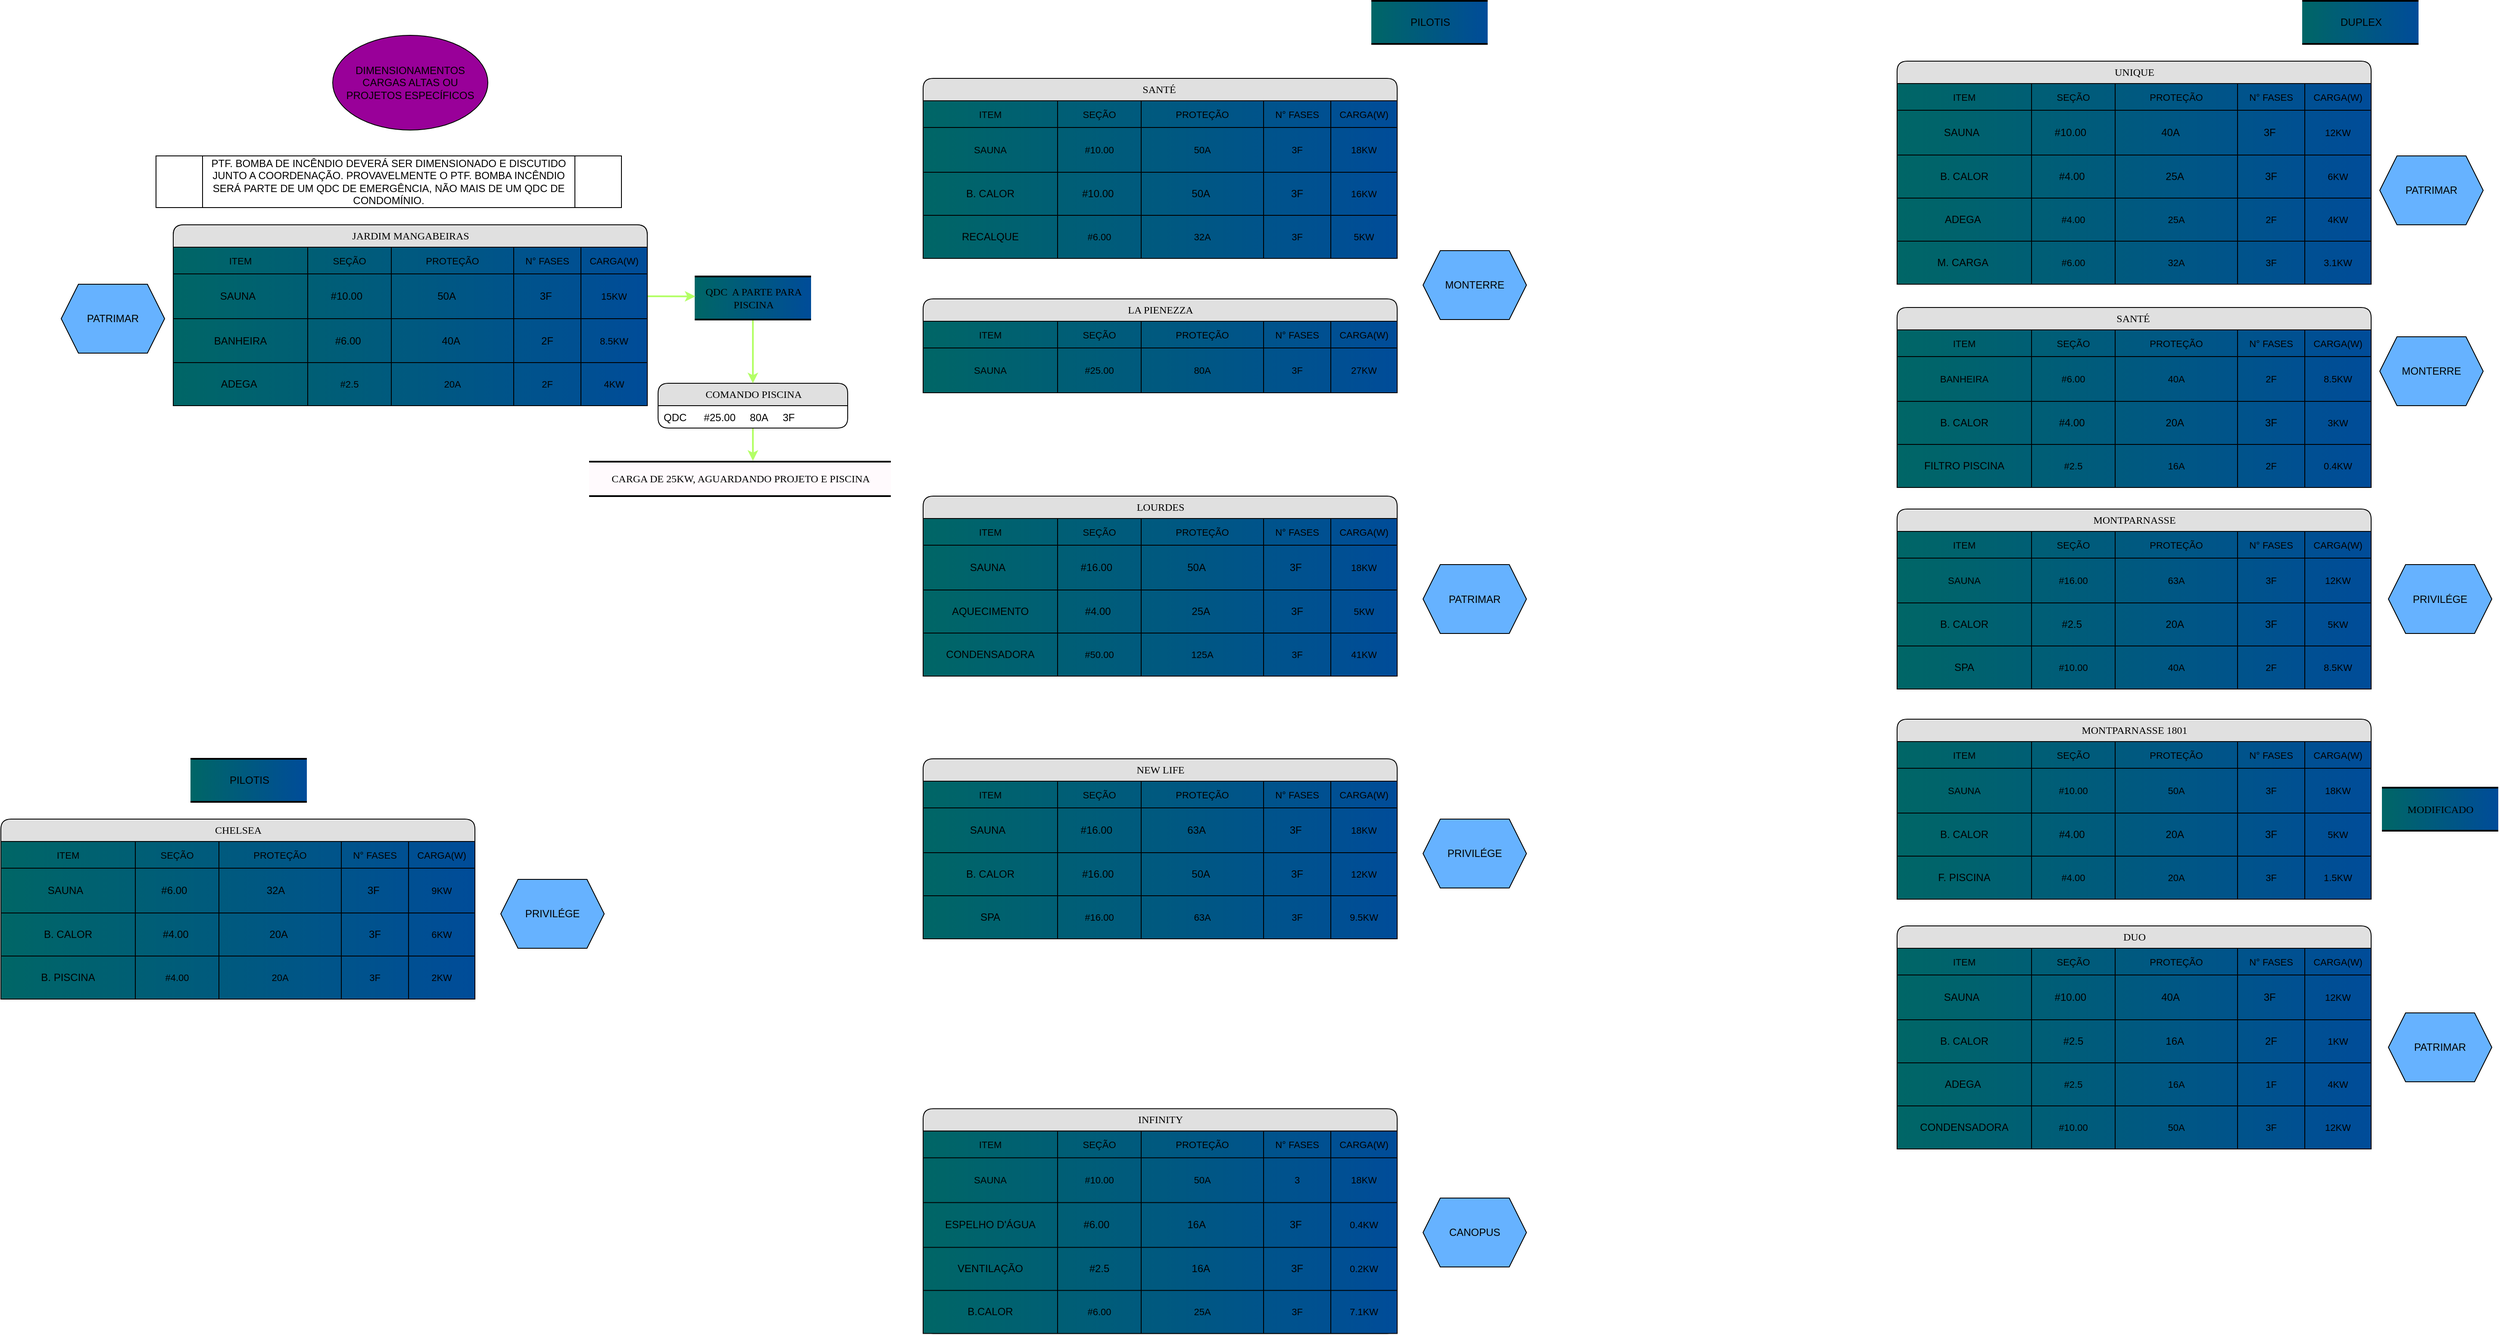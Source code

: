 <mxfile version="20.3.6" type="github">
  <diagram name="Page-1" id="b520641d-4fe3-3701-9064-5fc419738815">
    <mxGraphModel dx="4682" dy="774" grid="1" gridSize="10" guides="1" tooltips="1" connect="1" arrows="1" fold="1" page="1" pageScale="1" pageWidth="1100" pageHeight="850" background="none" math="0" shadow="0">
      <root>
        <mxCell id="0" />
        <mxCell id="1" parent="0" />
        <mxCell id="21ea969265ad0168-30" value="MODIFICADO" style="html=1;rounded=0;shadow=0;comic=0;labelBackgroundColor=none;strokeWidth=2;fontFamily=Verdana;fontSize=12;align=center;shape=mxgraph.ios7ui.horLines;fontColor=#000000;fillColor=#006666;gradientColor=#004C99;gradientDirection=east;" parent="1" vertex="1">
          <mxGeometry x="-477.5" y="933.5" width="135" height="50" as="geometry" />
        </mxCell>
        <mxCell id="iB148q3Q0pq7KRZTCYRV-3" value="DIMENSIONAMENTOS&lt;br&gt;CARGAS ALTAS OU PROJETOS ESPECÍFICOS" style="ellipse;whiteSpace=wrap;html=1;fontColor=#000000;fillColor=#990099;" parent="1" vertex="1">
          <mxGeometry x="-2855" y="60" width="180" height="110" as="geometry" />
        </mxCell>
        <mxCell id="SfAEeaAkZnoSVuUluzx7-16" style="edgeStyle=orthogonalEdgeStyle;shape=connector;rounded=1;jumpStyle=sharp;orthogonalLoop=1;jettySize=auto;html=1;entryX=0.543;entryY=-0.025;entryDx=0;entryDy=0;entryPerimeter=0;labelBackgroundColor=default;strokeColor=#B3FF66;strokeWidth=2;fontFamily=Helvetica;fontSize=11;fontColor=default;endArrow=classic;" parent="1" source="acACqqO5Qa5gXnCJQmCN-15" target="acACqqO5Qa5gXnCJQmCN-20" edge="1">
          <mxGeometry relative="1" as="geometry" />
        </mxCell>
        <mxCell id="acACqqO5Qa5gXnCJQmCN-15" value="COMANDO PISCINA" style="swimlane;html=1;fontStyle=0;childLayout=stackLayout;horizontal=1;startSize=26;fillColor=#e0e0e0;horizontalStack=0;resizeParent=1;resizeLast=0;collapsible=1;marginBottom=0;swimlaneFillColor=#ffffff;align=center;rounded=1;shadow=0;comic=0;labelBackgroundColor=none;strokeWidth=1;fontFamily=Verdana;fontSize=12;fontColor=#000000;" parent="1" vertex="1">
          <mxGeometry x="-2477.5" y="464" width="220" height="52" as="geometry" />
        </mxCell>
        <mxCell id="acACqqO5Qa5gXnCJQmCN-16" value="QDC&amp;nbsp; &amp;nbsp; &amp;nbsp; #25.00&amp;nbsp; &amp;nbsp; &amp;nbsp;80A&amp;nbsp;&lt;span style=&quot;&quot;&gt; &lt;/span&gt;&amp;nbsp;&amp;nbsp;&amp;nbsp;3F" style="text;html=1;strokeColor=none;fillColor=none;spacingLeft=4;spacingRight=4;whiteSpace=wrap;overflow=hidden;rotatable=0;points=[[0,0.5],[1,0.5]];portConstraint=eastwest;fontColor=#000000;" parent="acACqqO5Qa5gXnCJQmCN-15" vertex="1">
          <mxGeometry y="26" width="220" height="26" as="geometry" />
        </mxCell>
        <mxCell id="acACqqO5Qa5gXnCJQmCN-20" value="CARGA DE 25KW, AGUARDANDO PROJETO E PISCINA" style="html=1;rounded=0;shadow=0;comic=0;labelBackgroundColor=none;strokeWidth=2;fontFamily=Verdana;fontSize=12;align=center;shape=mxgraph.ios7ui.horLines;fontColor=#000000;fillColor=#FFFAFD;" parent="1" vertex="1">
          <mxGeometry x="-2557.5" y="555" width="350" height="40" as="geometry" />
        </mxCell>
        <mxCell id="ODSwBIh967FiHDvE5To--1" value="PRIVILÉGE" style="shape=hexagon;perimeter=hexagonPerimeter2;whiteSpace=wrap;html=1;fixedSize=1;fontColor=#000000;fillColor=#66B2FF;" parent="1" vertex="1">
          <mxGeometry x="-470" y="674.5" width="120" height="80" as="geometry" />
        </mxCell>
        <mxCell id="ODSwBIh967FiHDvE5To--6" value="PTF. BOMBA DE INCÊNDIO DEVERÁ SER DIMENSIONADO E DISCUTIDO JUNTO A COORDENAÇÃO. PROVAVELMENTE O PTF. BOMBA INCÊNDIO SERÁ PARTE DE UM QDC DE EMERGÊNCIA, NÃO MAIS DE UM QDC DE CONDOMÍNIO." style="shape=process;whiteSpace=wrap;html=1;backgroundOutline=1;" parent="1" vertex="1">
          <mxGeometry x="-3060" y="200" width="540" height="60" as="geometry" />
        </mxCell>
        <mxCell id="-e-ILqeZROQvLMbUx6ZE-28" style="edgeStyle=orthogonalEdgeStyle;shape=connector;rounded=1;jumpStyle=sharp;orthogonalLoop=1;jettySize=auto;html=1;entryX=0.5;entryY=0;entryDx=0;entryDy=0;labelBackgroundColor=default;strokeColor=#B3FF66;strokeWidth=2;fontFamily=Helvetica;fontSize=11;fontColor=default;endArrow=classic;" parent="1" source="SfAEeaAkZnoSVuUluzx7-20" target="acACqqO5Qa5gXnCJQmCN-15" edge="1">
          <mxGeometry relative="1" as="geometry" />
        </mxCell>
        <mxCell id="SfAEeaAkZnoSVuUluzx7-20" value="&lt;span style=&quot;&quot;&gt;QDC&amp;nbsp; A PARTE PARA &lt;br&gt;PISCINA&lt;/span&gt;" style="html=1;rounded=0;shadow=0;comic=0;labelBackgroundColor=none;strokeWidth=2;fontFamily=Verdana;fontSize=12;align=center;shape=mxgraph.ios7ui.horLines;fontColor=#000000;fillColor=#006666;gradientColor=#004C99;gradientDirection=east;" parent="1" vertex="1">
          <mxGeometry x="-2435" y="340" width="135" height="50" as="geometry" />
        </mxCell>
        <mxCell id="SfAEeaAkZnoSVuUluzx7-24" value="&lt;span style=&quot;font-family: Helvetica;&quot;&gt;DUPLEX&lt;/span&gt;" style="html=1;rounded=0;shadow=0;comic=0;labelBackgroundColor=none;strokeWidth=2;fontFamily=Verdana;fontSize=12;align=center;shape=mxgraph.ios7ui.horLines;fontColor=#000000;fillColor=#006666;gradientColor=#004C99;gradientDirection=east;" parent="1" vertex="1">
          <mxGeometry x="-570" y="20" width="135" height="50" as="geometry" />
        </mxCell>
        <mxCell id="acACqqO5Qa5gXnCJQmCN-2" value="PATRIMAR" style="shape=hexagon;perimeter=hexagonPerimeter2;whiteSpace=wrap;html=1;fixedSize=1;fontColor=#000000;fillColor=#66B2FF;" parent="1" vertex="1">
          <mxGeometry x="-3170" y="349" width="120" height="80" as="geometry" />
        </mxCell>
        <mxCell id="SfAEeaAkZnoSVuUluzx7-33" value="MONTERRE" style="shape=hexagon;perimeter=hexagonPerimeter2;whiteSpace=wrap;html=1;fixedSize=1;fontColor=#000000;fillColor=#66B2FF;" parent="1" vertex="1">
          <mxGeometry x="-480" y="410" width="120" height="80" as="geometry" />
        </mxCell>
        <mxCell id="SfAEeaAkZnoSVuUluzx7-40" value="PRIVILÉGE" style="shape=hexagon;perimeter=hexagonPerimeter2;whiteSpace=wrap;html=1;fixedSize=1;fontColor=#000000;fillColor=#66B2FF;" parent="1" vertex="1">
          <mxGeometry x="-1590" y="970" width="120" height="80" as="geometry" />
        </mxCell>
        <mxCell id="SfAEeaAkZnoSVuUluzx7-58" value="CANOPUS" style="shape=hexagon;perimeter=hexagonPerimeter2;whiteSpace=wrap;html=1;fixedSize=1;fontColor=#000000;fillColor=#66B2FF;" parent="1" vertex="1">
          <mxGeometry x="-1590" y="1410" width="120" height="80" as="geometry" />
        </mxCell>
        <mxCell id="SfAEeaAkZnoSVuUluzx7-81" value="UNIQUE" style="swimlane;html=1;fontStyle=0;childLayout=stackLayout;horizontal=1;startSize=26;fillColor=#e0e0e0;horizontalStack=0;resizeParent=1;resizeLast=0;collapsible=1;marginBottom=0;swimlaneFillColor=#ffffff;align=center;rounded=1;shadow=0;comic=0;labelBackgroundColor=none;strokeWidth=1;fontFamily=Verdana;fontSize=12;fontColor=#000000;" parent="1" vertex="1">
          <mxGeometry x="-1040" y="90" width="550" height="259" as="geometry">
            <mxRectangle x="160" y="74" width="90" height="30" as="alternateBounds" />
          </mxGeometry>
        </mxCell>
        <mxCell id="SfAEeaAkZnoSVuUluzx7-90" value="" style="shape=table;html=1;whiteSpace=wrap;startSize=0;container=1;collapsible=0;childLayout=tableLayout;fontFamily=Helvetica;fontSize=11;fontColor=default;fillColor=#006666;gradientColor=#004C99;gradientDirection=east;" parent="SfAEeaAkZnoSVuUluzx7-81" vertex="1">
          <mxGeometry y="26" width="550" height="233" as="geometry" />
        </mxCell>
        <mxCell id="SfAEeaAkZnoSVuUluzx7-91" value="" style="shape=tableRow;horizontal=0;startSize=0;swimlaneHead=0;swimlaneBody=0;top=0;left=0;bottom=0;right=0;collapsible=0;dropTarget=0;fillColor=none;points=[[0,0.5],[1,0.5]];portConstraint=eastwest;fontFamily=Helvetica;fontSize=11;fontColor=default;" parent="SfAEeaAkZnoSVuUluzx7-90" vertex="1">
          <mxGeometry width="550" height="31" as="geometry" />
        </mxCell>
        <mxCell id="SfAEeaAkZnoSVuUluzx7-92" value="ITEM" style="shape=partialRectangle;html=1;whiteSpace=wrap;connectable=0;fillColor=none;top=0;left=0;bottom=0;right=0;overflow=hidden;fontFamily=Helvetica;fontSize=11;fontColor=default;" parent="SfAEeaAkZnoSVuUluzx7-91" vertex="1">
          <mxGeometry width="156" height="31" as="geometry">
            <mxRectangle width="156" height="31" as="alternateBounds" />
          </mxGeometry>
        </mxCell>
        <mxCell id="SfAEeaAkZnoSVuUluzx7-116" value="SEÇÃO" style="shape=partialRectangle;html=1;whiteSpace=wrap;connectable=0;fillColor=none;top=0;left=0;bottom=0;right=0;overflow=hidden;fontFamily=Helvetica;fontSize=11;fontColor=default;" parent="SfAEeaAkZnoSVuUluzx7-91" vertex="1">
          <mxGeometry x="156" width="97" height="31" as="geometry">
            <mxRectangle width="97" height="31" as="alternateBounds" />
          </mxGeometry>
        </mxCell>
        <mxCell id="SfAEeaAkZnoSVuUluzx7-93" value="PROTEÇÃO" style="shape=partialRectangle;html=1;whiteSpace=wrap;connectable=0;fillColor=none;top=0;left=0;bottom=0;right=0;overflow=hidden;fontFamily=Helvetica;fontSize=11;fontColor=default;" parent="SfAEeaAkZnoSVuUluzx7-91" vertex="1">
          <mxGeometry x="253" width="142" height="31" as="geometry">
            <mxRectangle width="142" height="31" as="alternateBounds" />
          </mxGeometry>
        </mxCell>
        <mxCell id="SfAEeaAkZnoSVuUluzx7-94" value="N° FASES" style="shape=partialRectangle;html=1;whiteSpace=wrap;connectable=0;fillColor=none;top=0;left=0;bottom=0;right=0;overflow=hidden;fontFamily=Helvetica;fontSize=11;fontColor=default;" parent="SfAEeaAkZnoSVuUluzx7-91" vertex="1">
          <mxGeometry x="395" width="78" height="31" as="geometry">
            <mxRectangle width="78" height="31" as="alternateBounds" />
          </mxGeometry>
        </mxCell>
        <mxCell id="SfAEeaAkZnoSVuUluzx7-103" value="CARGA(W)" style="shape=partialRectangle;html=1;whiteSpace=wrap;connectable=0;fillColor=none;top=0;left=0;bottom=0;right=0;overflow=hidden;fontFamily=Helvetica;fontSize=11;fontColor=default;" parent="SfAEeaAkZnoSVuUluzx7-91" vertex="1">
          <mxGeometry x="473" width="77" height="31" as="geometry">
            <mxRectangle width="77" height="31" as="alternateBounds" />
          </mxGeometry>
        </mxCell>
        <mxCell id="SfAEeaAkZnoSVuUluzx7-95" value="" style="shape=tableRow;horizontal=0;startSize=0;swimlaneHead=0;swimlaneBody=0;top=0;left=0;bottom=0;right=0;collapsible=0;dropTarget=0;fillColor=none;points=[[0,0.5],[1,0.5]];portConstraint=eastwest;fontFamily=Helvetica;fontSize=11;fontColor=default;" parent="SfAEeaAkZnoSVuUluzx7-90" vertex="1">
          <mxGeometry y="31" width="550" height="52" as="geometry" />
        </mxCell>
        <mxCell id="SfAEeaAkZnoSVuUluzx7-96" value="&lt;span style=&quot;color: rgb(0, 0, 0); font-size: 12px; text-align: left;&quot;&gt;SAUNA&lt;/span&gt;&lt;span style=&quot;color: rgb(0, 0, 0); font-size: 12px; text-align: left;&quot;&gt; &lt;/span&gt;&lt;span style=&quot;color: rgb(0, 0, 0); font-size: 12px; text-align: left;&quot;&gt;&amp;nbsp;&lt;/span&gt;" style="shape=partialRectangle;html=1;whiteSpace=wrap;connectable=0;fillColor=none;top=0;left=0;bottom=0;right=0;overflow=hidden;fontFamily=Helvetica;fontSize=11;fontColor=default;" parent="SfAEeaAkZnoSVuUluzx7-95" vertex="1">
          <mxGeometry width="156" height="52" as="geometry">
            <mxRectangle width="156" height="52" as="alternateBounds" />
          </mxGeometry>
        </mxCell>
        <mxCell id="SfAEeaAkZnoSVuUluzx7-117" value="&lt;span style=&quot;color: rgb(0, 0, 0); font-size: 12px; text-align: left;&quot;&gt;#10.00&amp;nbsp;&lt;/span&gt;&lt;span style=&quot;color: rgb(0, 0, 0); font-size: 12px; text-align: left;&quot;&gt;&amp;nbsp;&lt;/span&gt;" style="shape=partialRectangle;html=1;whiteSpace=wrap;connectable=0;fillColor=none;top=0;left=0;bottom=0;right=0;overflow=hidden;fontFamily=Helvetica;fontSize=11;fontColor=default;" parent="SfAEeaAkZnoSVuUluzx7-95" vertex="1">
          <mxGeometry x="156" width="97" height="52" as="geometry">
            <mxRectangle width="97" height="52" as="alternateBounds" />
          </mxGeometry>
        </mxCell>
        <mxCell id="SfAEeaAkZnoSVuUluzx7-97" value="&lt;span style=&quot;color: rgb(0, 0, 0); font-size: 12px; text-align: left;&quot;&gt;&amp;nbsp; 40A&amp;nbsp; &amp;nbsp; &amp;nbsp;&lt;/span&gt;&lt;span style=&quot;color: rgb(0, 0, 0); font-size: 12px; text-align: left;&quot;&gt;&amp;nbsp;&lt;/span&gt;" style="shape=partialRectangle;html=1;whiteSpace=wrap;connectable=0;fillColor=none;top=0;left=0;bottom=0;right=0;overflow=hidden;fontFamily=Helvetica;fontSize=11;fontColor=default;" parent="SfAEeaAkZnoSVuUluzx7-95" vertex="1">
          <mxGeometry x="253" width="142" height="52" as="geometry">
            <mxRectangle width="142" height="52" as="alternateBounds" />
          </mxGeometry>
        </mxCell>
        <mxCell id="SfAEeaAkZnoSVuUluzx7-98" value="&lt;span style=&quot;color: rgb(0, 0, 0); font-size: 12px; text-align: left;&quot;&gt;&amp;nbsp; &amp;nbsp; &amp;nbsp;3F&amp;nbsp; &amp;nbsp; &amp;nbsp;&lt;/span&gt;&lt;span style=&quot;color: rgb(0, 0, 0); font-size: 12px; text-align: left;&quot;&gt;&amp;nbsp;&lt;/span&gt;" style="shape=partialRectangle;html=1;whiteSpace=wrap;connectable=0;fillColor=none;top=0;left=0;bottom=0;right=0;overflow=hidden;fontFamily=Helvetica;fontSize=11;fontColor=default;" parent="SfAEeaAkZnoSVuUluzx7-95" vertex="1">
          <mxGeometry x="395" width="78" height="52" as="geometry">
            <mxRectangle width="78" height="52" as="alternateBounds" />
          </mxGeometry>
        </mxCell>
        <mxCell id="SfAEeaAkZnoSVuUluzx7-104" value="12KW" style="shape=partialRectangle;html=1;whiteSpace=wrap;connectable=0;fillColor=none;top=0;left=0;bottom=0;right=0;overflow=hidden;fontFamily=Helvetica;fontSize=11;fontColor=default;" parent="SfAEeaAkZnoSVuUluzx7-95" vertex="1">
          <mxGeometry x="473" width="77" height="52" as="geometry">
            <mxRectangle width="77" height="52" as="alternateBounds" />
          </mxGeometry>
        </mxCell>
        <mxCell id="SfAEeaAkZnoSVuUluzx7-99" value="" style="shape=tableRow;horizontal=0;startSize=0;swimlaneHead=0;swimlaneBody=0;top=0;left=0;bottom=0;right=0;collapsible=0;dropTarget=0;fillColor=none;points=[[0,0.5],[1,0.5]];portConstraint=eastwest;fontFamily=Helvetica;fontSize=11;fontColor=default;" parent="SfAEeaAkZnoSVuUluzx7-90" vertex="1">
          <mxGeometry y="83" width="550" height="50" as="geometry" />
        </mxCell>
        <mxCell id="SfAEeaAkZnoSVuUluzx7-100" value="&lt;span style=&quot;color: rgb(0, 0, 0); font-size: 12px; text-align: left;&quot;&gt;B. CALOR&lt;/span&gt;&lt;span style=&quot;color: rgb(0, 0, 0); font-size: 12px; text-align: left;&quot;&gt;   &lt;/span&gt;" style="shape=partialRectangle;html=1;whiteSpace=wrap;connectable=0;fillColor=none;top=0;left=0;bottom=0;right=0;overflow=hidden;fontFamily=Helvetica;fontSize=11;fontColor=default;" parent="SfAEeaAkZnoSVuUluzx7-99" vertex="1">
          <mxGeometry width="156" height="50" as="geometry">
            <mxRectangle width="156" height="50" as="alternateBounds" />
          </mxGeometry>
        </mxCell>
        <mxCell id="SfAEeaAkZnoSVuUluzx7-118" value="&lt;span style=&quot;color: rgb(0, 0, 0); font-size: 12px; text-align: left;&quot;&gt;#4.00&amp;nbsp;&lt;/span&gt;" style="shape=partialRectangle;html=1;whiteSpace=wrap;connectable=0;fillColor=none;top=0;left=0;bottom=0;right=0;overflow=hidden;fontFamily=Helvetica;fontSize=11;fontColor=default;" parent="SfAEeaAkZnoSVuUluzx7-99" vertex="1">
          <mxGeometry x="156" width="97" height="50" as="geometry">
            <mxRectangle width="97" height="50" as="alternateBounds" />
          </mxGeometry>
        </mxCell>
        <mxCell id="SfAEeaAkZnoSVuUluzx7-101" value="&lt;span style=&quot;color: rgb(0, 0, 0); font-size: 12px; text-align: left;&quot;&gt;25A&amp;nbsp;&lt;/span&gt;" style="shape=partialRectangle;html=1;whiteSpace=wrap;connectable=0;fillColor=none;top=0;left=0;bottom=0;right=0;overflow=hidden;fontFamily=Helvetica;fontSize=11;fontColor=default;" parent="SfAEeaAkZnoSVuUluzx7-99" vertex="1">
          <mxGeometry x="253" width="142" height="50" as="geometry">
            <mxRectangle width="142" height="50" as="alternateBounds" />
          </mxGeometry>
        </mxCell>
        <mxCell id="SfAEeaAkZnoSVuUluzx7-102" value="&lt;span style=&quot;color: rgb(0, 0, 0); font-size: 12px; text-align: left;&quot;&gt;3F&lt;/span&gt;" style="shape=partialRectangle;html=1;whiteSpace=wrap;connectable=0;fillColor=none;top=0;left=0;bottom=0;right=0;overflow=hidden;pointerEvents=1;fontFamily=Helvetica;fontSize=11;fontColor=default;" parent="SfAEeaAkZnoSVuUluzx7-99" vertex="1">
          <mxGeometry x="395" width="78" height="50" as="geometry">
            <mxRectangle width="78" height="50" as="alternateBounds" />
          </mxGeometry>
        </mxCell>
        <mxCell id="SfAEeaAkZnoSVuUluzx7-105" value="6KW" style="shape=partialRectangle;html=1;whiteSpace=wrap;connectable=0;fillColor=none;top=0;left=0;bottom=0;right=0;overflow=hidden;pointerEvents=1;fontFamily=Helvetica;fontSize=11;fontColor=default;" parent="SfAEeaAkZnoSVuUluzx7-99" vertex="1">
          <mxGeometry x="473" width="77" height="50" as="geometry">
            <mxRectangle width="77" height="50" as="alternateBounds" />
          </mxGeometry>
        </mxCell>
        <mxCell id="SfAEeaAkZnoSVuUluzx7-106" style="shape=tableRow;horizontal=0;startSize=0;swimlaneHead=0;swimlaneBody=0;top=0;left=0;bottom=0;right=0;collapsible=0;dropTarget=0;fillColor=none;points=[[0,0.5],[1,0.5]];portConstraint=eastwest;fontFamily=Helvetica;fontSize=11;fontColor=default;" parent="SfAEeaAkZnoSVuUluzx7-90" vertex="1">
          <mxGeometry y="133" width="550" height="50" as="geometry" />
        </mxCell>
        <mxCell id="SfAEeaAkZnoSVuUluzx7-107" value="&lt;span style=&quot;color: rgb(0, 0, 0); font-size: 12px; text-align: left;&quot;&gt;ADEGA&amp;nbsp;&lt;/span&gt;&lt;span style=&quot;color: rgb(0, 0, 0); font-size: 12px; text-align: left;&quot;&gt;   &lt;/span&gt;&lt;span style=&quot;color: rgb(0, 0, 0); font-size: 12px; text-align: left;&quot;&gt; &lt;/span&gt;" style="shape=partialRectangle;html=1;whiteSpace=wrap;connectable=0;fillColor=none;top=0;left=0;bottom=0;right=0;overflow=hidden;fontFamily=Helvetica;fontSize=11;fontColor=default;" parent="SfAEeaAkZnoSVuUluzx7-106" vertex="1">
          <mxGeometry width="156" height="50" as="geometry">
            <mxRectangle width="156" height="50" as="alternateBounds" />
          </mxGeometry>
        </mxCell>
        <mxCell id="SfAEeaAkZnoSVuUluzx7-119" value="#4.00" style="shape=partialRectangle;html=1;whiteSpace=wrap;connectable=0;fillColor=none;top=0;left=0;bottom=0;right=0;overflow=hidden;fontFamily=Helvetica;fontSize=11;fontColor=default;" parent="SfAEeaAkZnoSVuUluzx7-106" vertex="1">
          <mxGeometry x="156" width="97" height="50" as="geometry">
            <mxRectangle width="97" height="50" as="alternateBounds" />
          </mxGeometry>
        </mxCell>
        <mxCell id="SfAEeaAkZnoSVuUluzx7-108" value="25A" style="shape=partialRectangle;html=1;whiteSpace=wrap;connectable=0;fillColor=none;top=0;left=0;bottom=0;right=0;overflow=hidden;fontFamily=Helvetica;fontSize=11;fontColor=default;" parent="SfAEeaAkZnoSVuUluzx7-106" vertex="1">
          <mxGeometry x="253" width="142" height="50" as="geometry">
            <mxRectangle width="142" height="50" as="alternateBounds" />
          </mxGeometry>
        </mxCell>
        <mxCell id="SfAEeaAkZnoSVuUluzx7-109" value="2F" style="shape=partialRectangle;html=1;whiteSpace=wrap;connectable=0;fillColor=none;top=0;left=0;bottom=0;right=0;overflow=hidden;pointerEvents=1;fontFamily=Helvetica;fontSize=11;fontColor=default;" parent="SfAEeaAkZnoSVuUluzx7-106" vertex="1">
          <mxGeometry x="395" width="78" height="50" as="geometry">
            <mxRectangle width="78" height="50" as="alternateBounds" />
          </mxGeometry>
        </mxCell>
        <mxCell id="SfAEeaAkZnoSVuUluzx7-110" value="4KW" style="shape=partialRectangle;html=1;whiteSpace=wrap;connectable=0;fillColor=none;top=0;left=0;bottom=0;right=0;overflow=hidden;pointerEvents=1;fontFamily=Helvetica;fontSize=11;fontColor=default;" parent="SfAEeaAkZnoSVuUluzx7-106" vertex="1">
          <mxGeometry x="473" width="77" height="50" as="geometry">
            <mxRectangle width="77" height="50" as="alternateBounds" />
          </mxGeometry>
        </mxCell>
        <mxCell id="SfAEeaAkZnoSVuUluzx7-111" style="shape=tableRow;horizontal=0;startSize=0;swimlaneHead=0;swimlaneBody=0;top=0;left=0;bottom=0;right=0;collapsible=0;dropTarget=0;fillColor=none;points=[[0,0.5],[1,0.5]];portConstraint=eastwest;fontFamily=Helvetica;fontSize=11;fontColor=default;" parent="SfAEeaAkZnoSVuUluzx7-90" vertex="1">
          <mxGeometry y="183" width="550" height="50" as="geometry" />
        </mxCell>
        <mxCell id="SfAEeaAkZnoSVuUluzx7-112" value="&lt;span style=&quot;color: rgb(0, 0, 0); font-size: 12px; text-align: left;&quot;&gt;M. CARGA&amp;nbsp;&lt;/span&gt;&lt;span style=&quot;color: rgb(0, 0, 0); font-size: 12px; text-align: left;&quot;&gt; &lt;/span&gt;" style="shape=partialRectangle;html=1;whiteSpace=wrap;connectable=0;fillColor=none;top=0;left=0;bottom=0;right=0;overflow=hidden;fontFamily=Helvetica;fontSize=11;fontColor=default;" parent="SfAEeaAkZnoSVuUluzx7-111" vertex="1">
          <mxGeometry width="156" height="50" as="geometry">
            <mxRectangle width="156" height="50" as="alternateBounds" />
          </mxGeometry>
        </mxCell>
        <mxCell id="SfAEeaAkZnoSVuUluzx7-120" value="#6.00" style="shape=partialRectangle;html=1;whiteSpace=wrap;connectable=0;fillColor=none;top=0;left=0;bottom=0;right=0;overflow=hidden;fontFamily=Helvetica;fontSize=11;fontColor=default;" parent="SfAEeaAkZnoSVuUluzx7-111" vertex="1">
          <mxGeometry x="156" width="97" height="50" as="geometry">
            <mxRectangle width="97" height="50" as="alternateBounds" />
          </mxGeometry>
        </mxCell>
        <mxCell id="SfAEeaAkZnoSVuUluzx7-113" value="32A" style="shape=partialRectangle;html=1;whiteSpace=wrap;connectable=0;fillColor=none;top=0;left=0;bottom=0;right=0;overflow=hidden;fontFamily=Helvetica;fontSize=11;fontColor=default;" parent="SfAEeaAkZnoSVuUluzx7-111" vertex="1">
          <mxGeometry x="253" width="142" height="50" as="geometry">
            <mxRectangle width="142" height="50" as="alternateBounds" />
          </mxGeometry>
        </mxCell>
        <mxCell id="SfAEeaAkZnoSVuUluzx7-114" value="3F" style="shape=partialRectangle;html=1;whiteSpace=wrap;connectable=0;fillColor=none;top=0;left=0;bottom=0;right=0;overflow=hidden;pointerEvents=1;fontFamily=Helvetica;fontSize=11;fontColor=default;" parent="SfAEeaAkZnoSVuUluzx7-111" vertex="1">
          <mxGeometry x="395" width="78" height="50" as="geometry">
            <mxRectangle width="78" height="50" as="alternateBounds" />
          </mxGeometry>
        </mxCell>
        <mxCell id="SfAEeaAkZnoSVuUluzx7-115" value="3.1KW" style="shape=partialRectangle;html=1;whiteSpace=wrap;connectable=0;fillColor=none;top=0;left=0;bottom=0;right=0;overflow=hidden;pointerEvents=1;fontFamily=Helvetica;fontSize=11;fontColor=default;" parent="SfAEeaAkZnoSVuUluzx7-111" vertex="1">
          <mxGeometry x="473" width="77" height="50" as="geometry">
            <mxRectangle width="77" height="50" as="alternateBounds" />
          </mxGeometry>
        </mxCell>
        <mxCell id="SfAEeaAkZnoSVuUluzx7-121" value="LOURDES" style="swimlane;html=1;fontStyle=0;childLayout=stackLayout;horizontal=1;startSize=26;fillColor=#e0e0e0;horizontalStack=0;resizeParent=1;resizeLast=0;collapsible=1;marginBottom=0;swimlaneFillColor=#ffffff;align=center;rounded=1;shadow=0;comic=0;labelBackgroundColor=none;strokeWidth=1;fontFamily=Verdana;fontSize=12;fontColor=#000000;" parent="1" vertex="1">
          <mxGeometry x="-2170" y="595" width="550" height="209" as="geometry">
            <mxRectangle x="160" y="74" width="90" height="30" as="alternateBounds" />
          </mxGeometry>
        </mxCell>
        <mxCell id="SfAEeaAkZnoSVuUluzx7-122" value="" style="shape=table;html=1;whiteSpace=wrap;startSize=0;container=1;collapsible=0;childLayout=tableLayout;fontFamily=Helvetica;fontSize=11;fontColor=default;fillColor=#006666;gradientColor=#004C99;gradientDirection=east;" parent="SfAEeaAkZnoSVuUluzx7-121" vertex="1">
          <mxGeometry y="26" width="550" height="183" as="geometry" />
        </mxCell>
        <mxCell id="SfAEeaAkZnoSVuUluzx7-123" value="" style="shape=tableRow;horizontal=0;startSize=0;swimlaneHead=0;swimlaneBody=0;top=0;left=0;bottom=0;right=0;collapsible=0;dropTarget=0;fillColor=none;points=[[0,0.5],[1,0.5]];portConstraint=eastwest;fontFamily=Helvetica;fontSize=11;fontColor=default;" parent="SfAEeaAkZnoSVuUluzx7-122" vertex="1">
          <mxGeometry width="550" height="31" as="geometry" />
        </mxCell>
        <mxCell id="SfAEeaAkZnoSVuUluzx7-124" value="ITEM" style="shape=partialRectangle;html=1;whiteSpace=wrap;connectable=0;fillColor=none;top=0;left=0;bottom=0;right=0;overflow=hidden;fontFamily=Helvetica;fontSize=11;fontColor=default;" parent="SfAEeaAkZnoSVuUluzx7-123" vertex="1">
          <mxGeometry width="156" height="31" as="geometry">
            <mxRectangle width="156" height="31" as="alternateBounds" />
          </mxGeometry>
        </mxCell>
        <mxCell id="SfAEeaAkZnoSVuUluzx7-125" value="SEÇÃO" style="shape=partialRectangle;html=1;whiteSpace=wrap;connectable=0;fillColor=none;top=0;left=0;bottom=0;right=0;overflow=hidden;fontFamily=Helvetica;fontSize=11;fontColor=default;" parent="SfAEeaAkZnoSVuUluzx7-123" vertex="1">
          <mxGeometry x="156" width="97" height="31" as="geometry">
            <mxRectangle width="97" height="31" as="alternateBounds" />
          </mxGeometry>
        </mxCell>
        <mxCell id="SfAEeaAkZnoSVuUluzx7-126" value="PROTEÇÃO" style="shape=partialRectangle;html=1;whiteSpace=wrap;connectable=0;fillColor=none;top=0;left=0;bottom=0;right=0;overflow=hidden;fontFamily=Helvetica;fontSize=11;fontColor=default;" parent="SfAEeaAkZnoSVuUluzx7-123" vertex="1">
          <mxGeometry x="253" width="142" height="31" as="geometry">
            <mxRectangle width="142" height="31" as="alternateBounds" />
          </mxGeometry>
        </mxCell>
        <mxCell id="SfAEeaAkZnoSVuUluzx7-127" value="N° FASES" style="shape=partialRectangle;html=1;whiteSpace=wrap;connectable=0;fillColor=none;top=0;left=0;bottom=0;right=0;overflow=hidden;fontFamily=Helvetica;fontSize=11;fontColor=default;" parent="SfAEeaAkZnoSVuUluzx7-123" vertex="1">
          <mxGeometry x="395" width="78" height="31" as="geometry">
            <mxRectangle width="78" height="31" as="alternateBounds" />
          </mxGeometry>
        </mxCell>
        <mxCell id="SfAEeaAkZnoSVuUluzx7-128" value="CARGA(W)" style="shape=partialRectangle;html=1;whiteSpace=wrap;connectable=0;fillColor=none;top=0;left=0;bottom=0;right=0;overflow=hidden;fontFamily=Helvetica;fontSize=11;fontColor=default;" parent="SfAEeaAkZnoSVuUluzx7-123" vertex="1">
          <mxGeometry x="473" width="77" height="31" as="geometry">
            <mxRectangle width="77" height="31" as="alternateBounds" />
          </mxGeometry>
        </mxCell>
        <mxCell id="SfAEeaAkZnoSVuUluzx7-129" value="" style="shape=tableRow;horizontal=0;startSize=0;swimlaneHead=0;swimlaneBody=0;top=0;left=0;bottom=0;right=0;collapsible=0;dropTarget=0;fillColor=none;points=[[0,0.5],[1,0.5]];portConstraint=eastwest;fontFamily=Helvetica;fontSize=11;fontColor=default;" parent="SfAEeaAkZnoSVuUluzx7-122" vertex="1">
          <mxGeometry y="31" width="550" height="52" as="geometry" />
        </mxCell>
        <mxCell id="SfAEeaAkZnoSVuUluzx7-130" value="&lt;span style=&quot;color: rgb(0, 0, 0); font-size: 12px; text-align: left;&quot;&gt;SAUNA&lt;/span&gt;&lt;span style=&quot;color: rgb(0, 0, 0); font-size: 12px; text-align: left;&quot;&gt; &lt;/span&gt;&lt;span style=&quot;color: rgb(0, 0, 0); font-size: 12px; text-align: left;&quot;&gt;&amp;nbsp;&lt;/span&gt;" style="shape=partialRectangle;html=1;whiteSpace=wrap;connectable=0;fillColor=none;top=0;left=0;bottom=0;right=0;overflow=hidden;fontFamily=Helvetica;fontSize=11;fontColor=default;" parent="SfAEeaAkZnoSVuUluzx7-129" vertex="1">
          <mxGeometry width="156" height="52" as="geometry">
            <mxRectangle width="156" height="52" as="alternateBounds" />
          </mxGeometry>
        </mxCell>
        <mxCell id="SfAEeaAkZnoSVuUluzx7-131" value="&lt;span style=&quot;color: rgb(0, 0, 0); font-size: 12px; text-align: left;&quot;&gt;#16.00&amp;nbsp;&lt;/span&gt;&lt;span style=&quot;color: rgb(0, 0, 0); font-size: 12px; text-align: left;&quot;&gt;&amp;nbsp;&lt;/span&gt;" style="shape=partialRectangle;html=1;whiteSpace=wrap;connectable=0;fillColor=none;top=0;left=0;bottom=0;right=0;overflow=hidden;fontFamily=Helvetica;fontSize=11;fontColor=default;" parent="SfAEeaAkZnoSVuUluzx7-129" vertex="1">
          <mxGeometry x="156" width="97" height="52" as="geometry">
            <mxRectangle width="97" height="52" as="alternateBounds" />
          </mxGeometry>
        </mxCell>
        <mxCell id="SfAEeaAkZnoSVuUluzx7-132" value="&lt;span style=&quot;color: rgb(0, 0, 0); font-size: 12px; text-align: left;&quot;&gt;&amp;nbsp; 50A&amp;nbsp; &amp;nbsp; &amp;nbsp;&lt;/span&gt;&lt;span style=&quot;color: rgb(0, 0, 0); font-size: 12px; text-align: left;&quot;&gt;&amp;nbsp;&lt;/span&gt;" style="shape=partialRectangle;html=1;whiteSpace=wrap;connectable=0;fillColor=none;top=0;left=0;bottom=0;right=0;overflow=hidden;fontFamily=Helvetica;fontSize=11;fontColor=default;" parent="SfAEeaAkZnoSVuUluzx7-129" vertex="1">
          <mxGeometry x="253" width="142" height="52" as="geometry">
            <mxRectangle width="142" height="52" as="alternateBounds" />
          </mxGeometry>
        </mxCell>
        <mxCell id="SfAEeaAkZnoSVuUluzx7-133" value="&lt;span style=&quot;color: rgb(0, 0, 0); font-size: 12px; text-align: left;&quot;&gt;&amp;nbsp; &amp;nbsp; &amp;nbsp;3F&amp;nbsp; &amp;nbsp; &amp;nbsp;&lt;/span&gt;&lt;span style=&quot;color: rgb(0, 0, 0); font-size: 12px; text-align: left;&quot;&gt;&amp;nbsp;&lt;/span&gt;" style="shape=partialRectangle;html=1;whiteSpace=wrap;connectable=0;fillColor=none;top=0;left=0;bottom=0;right=0;overflow=hidden;fontFamily=Helvetica;fontSize=11;fontColor=default;" parent="SfAEeaAkZnoSVuUluzx7-129" vertex="1">
          <mxGeometry x="395" width="78" height="52" as="geometry">
            <mxRectangle width="78" height="52" as="alternateBounds" />
          </mxGeometry>
        </mxCell>
        <mxCell id="SfAEeaAkZnoSVuUluzx7-134" value="18KW" style="shape=partialRectangle;html=1;whiteSpace=wrap;connectable=0;fillColor=none;top=0;left=0;bottom=0;right=0;overflow=hidden;fontFamily=Helvetica;fontSize=11;fontColor=default;" parent="SfAEeaAkZnoSVuUluzx7-129" vertex="1">
          <mxGeometry x="473" width="77" height="52" as="geometry">
            <mxRectangle width="77" height="52" as="alternateBounds" />
          </mxGeometry>
        </mxCell>
        <mxCell id="SfAEeaAkZnoSVuUluzx7-135" value="" style="shape=tableRow;horizontal=0;startSize=0;swimlaneHead=0;swimlaneBody=0;top=0;left=0;bottom=0;right=0;collapsible=0;dropTarget=0;fillColor=none;points=[[0,0.5],[1,0.5]];portConstraint=eastwest;fontFamily=Helvetica;fontSize=11;fontColor=default;" parent="SfAEeaAkZnoSVuUluzx7-122" vertex="1">
          <mxGeometry y="83" width="550" height="50" as="geometry" />
        </mxCell>
        <mxCell id="SfAEeaAkZnoSVuUluzx7-136" value="&lt;div style=&quot;text-align: left;&quot;&gt;&lt;span style=&quot;background-color: initial; font-size: 12px;&quot;&gt;&lt;font color=&quot;#000000&quot;&gt;AQUECIMENTO&lt;/font&gt;&lt;/span&gt;&lt;/div&gt;" style="shape=partialRectangle;html=1;whiteSpace=wrap;connectable=0;fillColor=none;top=0;left=0;bottom=0;right=0;overflow=hidden;fontFamily=Helvetica;fontSize=11;fontColor=default;" parent="SfAEeaAkZnoSVuUluzx7-135" vertex="1">
          <mxGeometry width="156" height="50" as="geometry">
            <mxRectangle width="156" height="50" as="alternateBounds" />
          </mxGeometry>
        </mxCell>
        <mxCell id="SfAEeaAkZnoSVuUluzx7-137" value="&lt;span style=&quot;color: rgb(0, 0, 0); font-size: 12px; text-align: left;&quot;&gt;#4.00&amp;nbsp;&lt;/span&gt;" style="shape=partialRectangle;html=1;whiteSpace=wrap;connectable=0;fillColor=none;top=0;left=0;bottom=0;right=0;overflow=hidden;fontFamily=Helvetica;fontSize=11;fontColor=default;" parent="SfAEeaAkZnoSVuUluzx7-135" vertex="1">
          <mxGeometry x="156" width="97" height="50" as="geometry">
            <mxRectangle width="97" height="50" as="alternateBounds" />
          </mxGeometry>
        </mxCell>
        <mxCell id="SfAEeaAkZnoSVuUluzx7-138" value="&lt;span style=&quot;color: rgb(0, 0, 0); font-size: 12px; text-align: left;&quot;&gt;25A&amp;nbsp;&lt;/span&gt;" style="shape=partialRectangle;html=1;whiteSpace=wrap;connectable=0;fillColor=none;top=0;left=0;bottom=0;right=0;overflow=hidden;fontFamily=Helvetica;fontSize=11;fontColor=default;" parent="SfAEeaAkZnoSVuUluzx7-135" vertex="1">
          <mxGeometry x="253" width="142" height="50" as="geometry">
            <mxRectangle width="142" height="50" as="alternateBounds" />
          </mxGeometry>
        </mxCell>
        <mxCell id="SfAEeaAkZnoSVuUluzx7-139" value="&lt;span style=&quot;color: rgb(0, 0, 0); font-size: 12px; text-align: left;&quot;&gt;3F&lt;/span&gt;" style="shape=partialRectangle;html=1;whiteSpace=wrap;connectable=0;fillColor=none;top=0;left=0;bottom=0;right=0;overflow=hidden;pointerEvents=1;fontFamily=Helvetica;fontSize=11;fontColor=default;" parent="SfAEeaAkZnoSVuUluzx7-135" vertex="1">
          <mxGeometry x="395" width="78" height="50" as="geometry">
            <mxRectangle width="78" height="50" as="alternateBounds" />
          </mxGeometry>
        </mxCell>
        <mxCell id="SfAEeaAkZnoSVuUluzx7-140" value="5KW" style="shape=partialRectangle;html=1;whiteSpace=wrap;connectable=0;fillColor=none;top=0;left=0;bottom=0;right=0;overflow=hidden;pointerEvents=1;fontFamily=Helvetica;fontSize=11;fontColor=default;" parent="SfAEeaAkZnoSVuUluzx7-135" vertex="1">
          <mxGeometry x="473" width="77" height="50" as="geometry">
            <mxRectangle width="77" height="50" as="alternateBounds" />
          </mxGeometry>
        </mxCell>
        <mxCell id="SfAEeaAkZnoSVuUluzx7-141" style="shape=tableRow;horizontal=0;startSize=0;swimlaneHead=0;swimlaneBody=0;top=0;left=0;bottom=0;right=0;collapsible=0;dropTarget=0;fillColor=none;points=[[0,0.5],[1,0.5]];portConstraint=eastwest;fontFamily=Helvetica;fontSize=11;fontColor=default;" parent="SfAEeaAkZnoSVuUluzx7-122" vertex="1">
          <mxGeometry y="133" width="550" height="50" as="geometry" />
        </mxCell>
        <mxCell id="SfAEeaAkZnoSVuUluzx7-142" value="&lt;span style=&quot;color: rgb(0, 0, 0); font-size: 12px; text-align: left;&quot;&gt;CONDENSADORA&lt;/span&gt;&lt;span style=&quot;color: rgb(0, 0, 0); font-size: 12px; text-align: left;&quot;&gt;&lt;/span&gt;&lt;span style=&quot;color: rgb(0, 0, 0); font-size: 12px; text-align: left;&quot;&gt;&lt;/span&gt;" style="shape=partialRectangle;html=1;whiteSpace=wrap;connectable=0;fillColor=none;top=0;left=0;bottom=0;right=0;overflow=hidden;fontFamily=Helvetica;fontSize=11;fontColor=default;" parent="SfAEeaAkZnoSVuUluzx7-141" vertex="1">
          <mxGeometry width="156" height="50" as="geometry">
            <mxRectangle width="156" height="50" as="alternateBounds" />
          </mxGeometry>
        </mxCell>
        <mxCell id="SfAEeaAkZnoSVuUluzx7-143" value="#50.00" style="shape=partialRectangle;html=1;whiteSpace=wrap;connectable=0;fillColor=none;top=0;left=0;bottom=0;right=0;overflow=hidden;fontFamily=Helvetica;fontSize=11;fontColor=default;" parent="SfAEeaAkZnoSVuUluzx7-141" vertex="1">
          <mxGeometry x="156" width="97" height="50" as="geometry">
            <mxRectangle width="97" height="50" as="alternateBounds" />
          </mxGeometry>
        </mxCell>
        <mxCell id="SfAEeaAkZnoSVuUluzx7-144" value="125A" style="shape=partialRectangle;html=1;whiteSpace=wrap;connectable=0;fillColor=none;top=0;left=0;bottom=0;right=0;overflow=hidden;fontFamily=Helvetica;fontSize=11;fontColor=default;" parent="SfAEeaAkZnoSVuUluzx7-141" vertex="1">
          <mxGeometry x="253" width="142" height="50" as="geometry">
            <mxRectangle width="142" height="50" as="alternateBounds" />
          </mxGeometry>
        </mxCell>
        <mxCell id="SfAEeaAkZnoSVuUluzx7-145" value="3F" style="shape=partialRectangle;html=1;whiteSpace=wrap;connectable=0;fillColor=none;top=0;left=0;bottom=0;right=0;overflow=hidden;pointerEvents=1;fontFamily=Helvetica;fontSize=11;fontColor=default;" parent="SfAEeaAkZnoSVuUluzx7-141" vertex="1">
          <mxGeometry x="395" width="78" height="50" as="geometry">
            <mxRectangle width="78" height="50" as="alternateBounds" />
          </mxGeometry>
        </mxCell>
        <mxCell id="SfAEeaAkZnoSVuUluzx7-146" value="41KW" style="shape=partialRectangle;html=1;whiteSpace=wrap;connectable=0;fillColor=none;top=0;left=0;bottom=0;right=0;overflow=hidden;pointerEvents=1;fontFamily=Helvetica;fontSize=11;fontColor=default;" parent="SfAEeaAkZnoSVuUluzx7-141" vertex="1">
          <mxGeometry x="473" width="77" height="50" as="geometry">
            <mxRectangle width="77" height="50" as="alternateBounds" />
          </mxGeometry>
        </mxCell>
        <mxCell id="SfAEeaAkZnoSVuUluzx7-154" value="SANTÉ&amp;nbsp;" style="swimlane;html=1;fontStyle=0;childLayout=stackLayout;horizontal=1;startSize=26;fillColor=#e0e0e0;horizontalStack=0;resizeParent=1;resizeLast=0;collapsible=1;marginBottom=0;swimlaneFillColor=#ffffff;align=center;rounded=1;shadow=0;comic=0;labelBackgroundColor=none;strokeWidth=1;fontFamily=Verdana;fontSize=12;fontColor=#000000;" parent="1" vertex="1">
          <mxGeometry x="-2170" y="110" width="550" height="209" as="geometry">
            <mxRectangle x="160" y="74" width="90" height="30" as="alternateBounds" />
          </mxGeometry>
        </mxCell>
        <mxCell id="SfAEeaAkZnoSVuUluzx7-155" value="" style="shape=table;html=1;whiteSpace=wrap;startSize=0;container=1;collapsible=0;childLayout=tableLayout;fontFamily=Helvetica;fontSize=11;fontColor=default;fillColor=#006666;gradientColor=#004C99;gradientDirection=east;" parent="SfAEeaAkZnoSVuUluzx7-154" vertex="1">
          <mxGeometry y="26" width="550" height="183" as="geometry" />
        </mxCell>
        <mxCell id="SfAEeaAkZnoSVuUluzx7-156" value="" style="shape=tableRow;horizontal=0;startSize=0;swimlaneHead=0;swimlaneBody=0;top=0;left=0;bottom=0;right=0;collapsible=0;dropTarget=0;fillColor=none;points=[[0,0.5],[1,0.5]];portConstraint=eastwest;fontFamily=Helvetica;fontSize=11;fontColor=default;" parent="SfAEeaAkZnoSVuUluzx7-155" vertex="1">
          <mxGeometry width="550" height="31" as="geometry" />
        </mxCell>
        <mxCell id="SfAEeaAkZnoSVuUluzx7-157" value="ITEM" style="shape=partialRectangle;html=1;whiteSpace=wrap;connectable=0;fillColor=none;top=0;left=0;bottom=0;right=0;overflow=hidden;fontFamily=Helvetica;fontSize=11;fontColor=default;" parent="SfAEeaAkZnoSVuUluzx7-156" vertex="1">
          <mxGeometry width="156" height="31" as="geometry">
            <mxRectangle width="156" height="31" as="alternateBounds" />
          </mxGeometry>
        </mxCell>
        <mxCell id="SfAEeaAkZnoSVuUluzx7-158" value="SEÇÃO" style="shape=partialRectangle;html=1;whiteSpace=wrap;connectable=0;fillColor=none;top=0;left=0;bottom=0;right=0;overflow=hidden;fontFamily=Helvetica;fontSize=11;fontColor=default;" parent="SfAEeaAkZnoSVuUluzx7-156" vertex="1">
          <mxGeometry x="156" width="97" height="31" as="geometry">
            <mxRectangle width="97" height="31" as="alternateBounds" />
          </mxGeometry>
        </mxCell>
        <mxCell id="SfAEeaAkZnoSVuUluzx7-159" value="PROTEÇÃO" style="shape=partialRectangle;html=1;whiteSpace=wrap;connectable=0;fillColor=none;top=0;left=0;bottom=0;right=0;overflow=hidden;fontFamily=Helvetica;fontSize=11;fontColor=default;" parent="SfAEeaAkZnoSVuUluzx7-156" vertex="1">
          <mxGeometry x="253" width="142" height="31" as="geometry">
            <mxRectangle width="142" height="31" as="alternateBounds" />
          </mxGeometry>
        </mxCell>
        <mxCell id="SfAEeaAkZnoSVuUluzx7-160" value="N° FASES" style="shape=partialRectangle;html=1;whiteSpace=wrap;connectable=0;fillColor=none;top=0;left=0;bottom=0;right=0;overflow=hidden;fontFamily=Helvetica;fontSize=11;fontColor=default;" parent="SfAEeaAkZnoSVuUluzx7-156" vertex="1">
          <mxGeometry x="395" width="78" height="31" as="geometry">
            <mxRectangle width="78" height="31" as="alternateBounds" />
          </mxGeometry>
        </mxCell>
        <mxCell id="SfAEeaAkZnoSVuUluzx7-161" value="CARGA(W)" style="shape=partialRectangle;html=1;whiteSpace=wrap;connectable=0;fillColor=none;top=0;left=0;bottom=0;right=0;overflow=hidden;fontFamily=Helvetica;fontSize=11;fontColor=default;" parent="SfAEeaAkZnoSVuUluzx7-156" vertex="1">
          <mxGeometry x="473" width="77" height="31" as="geometry">
            <mxRectangle width="77" height="31" as="alternateBounds" />
          </mxGeometry>
        </mxCell>
        <mxCell id="SfAEeaAkZnoSVuUluzx7-189" style="shape=tableRow;horizontal=0;startSize=0;swimlaneHead=0;swimlaneBody=0;top=0;left=0;bottom=0;right=0;collapsible=0;dropTarget=0;fillColor=none;points=[[0,0.5],[1,0.5]];portConstraint=eastwest;fontFamily=Helvetica;fontSize=11;fontColor=default;" parent="SfAEeaAkZnoSVuUluzx7-155" vertex="1">
          <mxGeometry y="31" width="550" height="52" as="geometry" />
        </mxCell>
        <mxCell id="SfAEeaAkZnoSVuUluzx7-190" value="SAUNA" style="shape=partialRectangle;html=1;whiteSpace=wrap;connectable=0;fillColor=none;top=0;left=0;bottom=0;right=0;overflow=hidden;fontFamily=Helvetica;fontSize=11;fontColor=default;" parent="SfAEeaAkZnoSVuUluzx7-189" vertex="1">
          <mxGeometry width="156" height="52" as="geometry">
            <mxRectangle width="156" height="52" as="alternateBounds" />
          </mxGeometry>
        </mxCell>
        <mxCell id="SfAEeaAkZnoSVuUluzx7-191" value="#10.00" style="shape=partialRectangle;html=1;whiteSpace=wrap;connectable=0;fillColor=none;top=0;left=0;bottom=0;right=0;overflow=hidden;fontFamily=Helvetica;fontSize=11;fontColor=default;" parent="SfAEeaAkZnoSVuUluzx7-189" vertex="1">
          <mxGeometry x="156" width="97" height="52" as="geometry">
            <mxRectangle width="97" height="52" as="alternateBounds" />
          </mxGeometry>
        </mxCell>
        <mxCell id="SfAEeaAkZnoSVuUluzx7-192" value="50A" style="shape=partialRectangle;html=1;whiteSpace=wrap;connectable=0;fillColor=none;top=0;left=0;bottom=0;right=0;overflow=hidden;fontFamily=Helvetica;fontSize=11;fontColor=default;" parent="SfAEeaAkZnoSVuUluzx7-189" vertex="1">
          <mxGeometry x="253" width="142" height="52" as="geometry">
            <mxRectangle width="142" height="52" as="alternateBounds" />
          </mxGeometry>
        </mxCell>
        <mxCell id="SfAEeaAkZnoSVuUluzx7-193" value="3F" style="shape=partialRectangle;html=1;whiteSpace=wrap;connectable=0;fillColor=none;top=0;left=0;bottom=0;right=0;overflow=hidden;fontFamily=Helvetica;fontSize=11;fontColor=default;" parent="SfAEeaAkZnoSVuUluzx7-189" vertex="1">
          <mxGeometry x="395" width="78" height="52" as="geometry">
            <mxRectangle width="78" height="52" as="alternateBounds" />
          </mxGeometry>
        </mxCell>
        <mxCell id="SfAEeaAkZnoSVuUluzx7-194" value="18KW" style="shape=partialRectangle;html=1;whiteSpace=wrap;connectable=0;fillColor=none;top=0;left=0;bottom=0;right=0;overflow=hidden;fontFamily=Helvetica;fontSize=11;fontColor=default;" parent="SfAEeaAkZnoSVuUluzx7-189" vertex="1">
          <mxGeometry x="473" width="77" height="52" as="geometry">
            <mxRectangle width="77" height="52" as="alternateBounds" />
          </mxGeometry>
        </mxCell>
        <mxCell id="SfAEeaAkZnoSVuUluzx7-168" value="" style="shape=tableRow;horizontal=0;startSize=0;swimlaneHead=0;swimlaneBody=0;top=0;left=0;bottom=0;right=0;collapsible=0;dropTarget=0;fillColor=none;points=[[0,0.5],[1,0.5]];portConstraint=eastwest;fontFamily=Helvetica;fontSize=11;fontColor=default;" parent="SfAEeaAkZnoSVuUluzx7-155" vertex="1">
          <mxGeometry y="83" width="550" height="50" as="geometry" />
        </mxCell>
        <mxCell id="SfAEeaAkZnoSVuUluzx7-169" value="&lt;span style=&quot;color: rgb(0, 0, 0); font-size: 12px; text-align: left;&quot;&gt;B. CALOR&lt;/span&gt;&lt;span style=&quot;color: rgb(0, 0, 0); font-size: 12px; text-align: left;&quot;&gt;   &lt;/span&gt;" style="shape=partialRectangle;html=1;whiteSpace=wrap;connectable=0;fillColor=none;top=0;left=0;bottom=0;right=0;overflow=hidden;fontFamily=Helvetica;fontSize=11;fontColor=default;" parent="SfAEeaAkZnoSVuUluzx7-168" vertex="1">
          <mxGeometry width="156" height="50" as="geometry">
            <mxRectangle width="156" height="50" as="alternateBounds" />
          </mxGeometry>
        </mxCell>
        <mxCell id="SfAEeaAkZnoSVuUluzx7-170" value="&lt;span style=&quot;color: rgb(0, 0, 0); font-size: 12px; text-align: left;&quot;&gt;#10.00&amp;nbsp;&lt;/span&gt;" style="shape=partialRectangle;html=1;whiteSpace=wrap;connectable=0;fillColor=none;top=0;left=0;bottom=0;right=0;overflow=hidden;fontFamily=Helvetica;fontSize=11;fontColor=default;" parent="SfAEeaAkZnoSVuUluzx7-168" vertex="1">
          <mxGeometry x="156" width="97" height="50" as="geometry">
            <mxRectangle width="97" height="50" as="alternateBounds" />
          </mxGeometry>
        </mxCell>
        <mxCell id="SfAEeaAkZnoSVuUluzx7-171" value="&lt;span style=&quot;color: rgb(0, 0, 0); font-size: 12px; text-align: left;&quot;&gt;50A&amp;nbsp;&lt;/span&gt;" style="shape=partialRectangle;html=1;whiteSpace=wrap;connectable=0;fillColor=none;top=0;left=0;bottom=0;right=0;overflow=hidden;fontFamily=Helvetica;fontSize=11;fontColor=default;" parent="SfAEeaAkZnoSVuUluzx7-168" vertex="1">
          <mxGeometry x="253" width="142" height="50" as="geometry">
            <mxRectangle width="142" height="50" as="alternateBounds" />
          </mxGeometry>
        </mxCell>
        <mxCell id="SfAEeaAkZnoSVuUluzx7-172" value="&lt;span style=&quot;color: rgb(0, 0, 0); font-size: 12px; text-align: left;&quot;&gt;3F&lt;/span&gt;" style="shape=partialRectangle;html=1;whiteSpace=wrap;connectable=0;fillColor=none;top=0;left=0;bottom=0;right=0;overflow=hidden;pointerEvents=1;fontFamily=Helvetica;fontSize=11;fontColor=default;" parent="SfAEeaAkZnoSVuUluzx7-168" vertex="1">
          <mxGeometry x="395" width="78" height="50" as="geometry">
            <mxRectangle width="78" height="50" as="alternateBounds" />
          </mxGeometry>
        </mxCell>
        <mxCell id="SfAEeaAkZnoSVuUluzx7-173" value="16KW" style="shape=partialRectangle;html=1;whiteSpace=wrap;connectable=0;fillColor=none;top=0;left=0;bottom=0;right=0;overflow=hidden;pointerEvents=1;fontFamily=Helvetica;fontSize=11;fontColor=default;" parent="SfAEeaAkZnoSVuUluzx7-168" vertex="1">
          <mxGeometry x="473" width="77" height="50" as="geometry">
            <mxRectangle width="77" height="50" as="alternateBounds" />
          </mxGeometry>
        </mxCell>
        <mxCell id="SfAEeaAkZnoSVuUluzx7-174" style="shape=tableRow;horizontal=0;startSize=0;swimlaneHead=0;swimlaneBody=0;top=0;left=0;bottom=0;right=0;collapsible=0;dropTarget=0;fillColor=none;points=[[0,0.5],[1,0.5]];portConstraint=eastwest;fontFamily=Helvetica;fontSize=11;fontColor=default;" parent="SfAEeaAkZnoSVuUluzx7-155" vertex="1">
          <mxGeometry y="133" width="550" height="50" as="geometry" />
        </mxCell>
        <mxCell id="SfAEeaAkZnoSVuUluzx7-175" value="&lt;span style=&quot;color: rgb(0, 0, 0); font-size: 12px; text-align: left;&quot;&gt;RECALQUE&lt;/span&gt;&lt;span style=&quot;color: rgb(0, 0, 0); font-size: 12px; text-align: left;&quot;&gt;&lt;/span&gt;&lt;span style=&quot;color: rgb(0, 0, 0); font-size: 12px; text-align: left;&quot;&gt;&lt;/span&gt;" style="shape=partialRectangle;html=1;whiteSpace=wrap;connectable=0;fillColor=none;top=0;left=0;bottom=0;right=0;overflow=hidden;fontFamily=Helvetica;fontSize=11;fontColor=default;" parent="SfAEeaAkZnoSVuUluzx7-174" vertex="1">
          <mxGeometry width="156" height="50" as="geometry">
            <mxRectangle width="156" height="50" as="alternateBounds" />
          </mxGeometry>
        </mxCell>
        <mxCell id="SfAEeaAkZnoSVuUluzx7-176" value="#6.00" style="shape=partialRectangle;html=1;whiteSpace=wrap;connectable=0;fillColor=none;top=0;left=0;bottom=0;right=0;overflow=hidden;fontFamily=Helvetica;fontSize=11;fontColor=default;" parent="SfAEeaAkZnoSVuUluzx7-174" vertex="1">
          <mxGeometry x="156" width="97" height="50" as="geometry">
            <mxRectangle width="97" height="50" as="alternateBounds" />
          </mxGeometry>
        </mxCell>
        <mxCell id="SfAEeaAkZnoSVuUluzx7-177" value="32A" style="shape=partialRectangle;html=1;whiteSpace=wrap;connectable=0;fillColor=none;top=0;left=0;bottom=0;right=0;overflow=hidden;fontFamily=Helvetica;fontSize=11;fontColor=default;" parent="SfAEeaAkZnoSVuUluzx7-174" vertex="1">
          <mxGeometry x="253" width="142" height="50" as="geometry">
            <mxRectangle width="142" height="50" as="alternateBounds" />
          </mxGeometry>
        </mxCell>
        <mxCell id="SfAEeaAkZnoSVuUluzx7-178" value="3F" style="shape=partialRectangle;html=1;whiteSpace=wrap;connectable=0;fillColor=none;top=0;left=0;bottom=0;right=0;overflow=hidden;pointerEvents=1;fontFamily=Helvetica;fontSize=11;fontColor=default;" parent="SfAEeaAkZnoSVuUluzx7-174" vertex="1">
          <mxGeometry x="395" width="78" height="50" as="geometry">
            <mxRectangle width="78" height="50" as="alternateBounds" />
          </mxGeometry>
        </mxCell>
        <mxCell id="SfAEeaAkZnoSVuUluzx7-179" value="5KW" style="shape=partialRectangle;html=1;whiteSpace=wrap;connectable=0;fillColor=none;top=0;left=0;bottom=0;right=0;overflow=hidden;pointerEvents=1;fontFamily=Helvetica;fontSize=11;fontColor=default;" parent="SfAEeaAkZnoSVuUluzx7-174" vertex="1">
          <mxGeometry x="473" width="77" height="50" as="geometry">
            <mxRectangle width="77" height="50" as="alternateBounds" />
          </mxGeometry>
        </mxCell>
        <mxCell id="SfAEeaAkZnoSVuUluzx7-225" value="&lt;span style=&quot;font-family: Helvetica;&quot;&gt;PILOTIS&lt;/span&gt;" style="html=1;rounded=0;shadow=0;comic=0;labelBackgroundColor=none;strokeWidth=2;fontFamily=Verdana;fontSize=12;align=center;shape=mxgraph.ios7ui.horLines;fontColor=#000000;fillColor=#006666;gradientColor=#004C99;gradientDirection=east;" parent="1" vertex="1">
          <mxGeometry x="-1650" y="20" width="135" height="50" as="geometry" />
        </mxCell>
        <mxCell id="SfAEeaAkZnoSVuUluzx7-226" value="SANTÉ&amp;nbsp;" style="swimlane;html=1;fontStyle=0;childLayout=stackLayout;horizontal=1;startSize=26;fillColor=#e0e0e0;horizontalStack=0;resizeParent=1;resizeLast=0;collapsible=1;marginBottom=0;swimlaneFillColor=#ffffff;align=center;rounded=1;shadow=0;comic=0;labelBackgroundColor=none;strokeWidth=1;fontFamily=Verdana;fontSize=12;fontColor=#000000;" parent="1" vertex="1">
          <mxGeometry x="-1040" y="376" width="550" height="209" as="geometry">
            <mxRectangle x="160" y="74" width="90" height="30" as="alternateBounds" />
          </mxGeometry>
        </mxCell>
        <mxCell id="SfAEeaAkZnoSVuUluzx7-227" value="" style="shape=table;html=1;whiteSpace=wrap;startSize=0;container=1;collapsible=0;childLayout=tableLayout;fontFamily=Helvetica;fontSize=11;fontColor=default;fillColor=#006666;gradientColor=#004C99;gradientDirection=east;" parent="SfAEeaAkZnoSVuUluzx7-226" vertex="1">
          <mxGeometry y="26" width="550" height="183" as="geometry" />
        </mxCell>
        <mxCell id="SfAEeaAkZnoSVuUluzx7-228" value="" style="shape=tableRow;horizontal=0;startSize=0;swimlaneHead=0;swimlaneBody=0;top=0;left=0;bottom=0;right=0;collapsible=0;dropTarget=0;fillColor=none;points=[[0,0.5],[1,0.5]];portConstraint=eastwest;fontFamily=Helvetica;fontSize=11;fontColor=default;" parent="SfAEeaAkZnoSVuUluzx7-227" vertex="1">
          <mxGeometry width="550" height="31" as="geometry" />
        </mxCell>
        <mxCell id="SfAEeaAkZnoSVuUluzx7-229" value="ITEM" style="shape=partialRectangle;html=1;whiteSpace=wrap;connectable=0;fillColor=none;top=0;left=0;bottom=0;right=0;overflow=hidden;fontFamily=Helvetica;fontSize=11;fontColor=default;" parent="SfAEeaAkZnoSVuUluzx7-228" vertex="1">
          <mxGeometry width="156" height="31" as="geometry">
            <mxRectangle width="156" height="31" as="alternateBounds" />
          </mxGeometry>
        </mxCell>
        <mxCell id="SfAEeaAkZnoSVuUluzx7-230" value="SEÇÃO" style="shape=partialRectangle;html=1;whiteSpace=wrap;connectable=0;fillColor=none;top=0;left=0;bottom=0;right=0;overflow=hidden;fontFamily=Helvetica;fontSize=11;fontColor=default;" parent="SfAEeaAkZnoSVuUluzx7-228" vertex="1">
          <mxGeometry x="156" width="97" height="31" as="geometry">
            <mxRectangle width="97" height="31" as="alternateBounds" />
          </mxGeometry>
        </mxCell>
        <mxCell id="SfAEeaAkZnoSVuUluzx7-231" value="PROTEÇÃO" style="shape=partialRectangle;html=1;whiteSpace=wrap;connectable=0;fillColor=none;top=0;left=0;bottom=0;right=0;overflow=hidden;fontFamily=Helvetica;fontSize=11;fontColor=default;" parent="SfAEeaAkZnoSVuUluzx7-228" vertex="1">
          <mxGeometry x="253" width="142" height="31" as="geometry">
            <mxRectangle width="142" height="31" as="alternateBounds" />
          </mxGeometry>
        </mxCell>
        <mxCell id="SfAEeaAkZnoSVuUluzx7-232" value="N° FASES" style="shape=partialRectangle;html=1;whiteSpace=wrap;connectable=0;fillColor=none;top=0;left=0;bottom=0;right=0;overflow=hidden;fontFamily=Helvetica;fontSize=11;fontColor=default;" parent="SfAEeaAkZnoSVuUluzx7-228" vertex="1">
          <mxGeometry x="395" width="78" height="31" as="geometry">
            <mxRectangle width="78" height="31" as="alternateBounds" />
          </mxGeometry>
        </mxCell>
        <mxCell id="SfAEeaAkZnoSVuUluzx7-233" value="CARGA(W)" style="shape=partialRectangle;html=1;whiteSpace=wrap;connectable=0;fillColor=none;top=0;left=0;bottom=0;right=0;overflow=hidden;fontFamily=Helvetica;fontSize=11;fontColor=default;" parent="SfAEeaAkZnoSVuUluzx7-228" vertex="1">
          <mxGeometry x="473" width="77" height="31" as="geometry">
            <mxRectangle width="77" height="31" as="alternateBounds" />
          </mxGeometry>
        </mxCell>
        <mxCell id="SfAEeaAkZnoSVuUluzx7-234" style="shape=tableRow;horizontal=0;startSize=0;swimlaneHead=0;swimlaneBody=0;top=0;left=0;bottom=0;right=0;collapsible=0;dropTarget=0;fillColor=none;points=[[0,0.5],[1,0.5]];portConstraint=eastwest;fontFamily=Helvetica;fontSize=11;fontColor=default;" parent="SfAEeaAkZnoSVuUluzx7-227" vertex="1">
          <mxGeometry y="31" width="550" height="52" as="geometry" />
        </mxCell>
        <mxCell id="SfAEeaAkZnoSVuUluzx7-235" value="BANHEIRA" style="shape=partialRectangle;html=1;whiteSpace=wrap;connectable=0;fillColor=none;top=0;left=0;bottom=0;right=0;overflow=hidden;fontFamily=Helvetica;fontSize=11;fontColor=default;" parent="SfAEeaAkZnoSVuUluzx7-234" vertex="1">
          <mxGeometry width="156" height="52" as="geometry">
            <mxRectangle width="156" height="52" as="alternateBounds" />
          </mxGeometry>
        </mxCell>
        <mxCell id="SfAEeaAkZnoSVuUluzx7-236" value="#6.00" style="shape=partialRectangle;html=1;whiteSpace=wrap;connectable=0;fillColor=none;top=0;left=0;bottom=0;right=0;overflow=hidden;fontFamily=Helvetica;fontSize=11;fontColor=default;" parent="SfAEeaAkZnoSVuUluzx7-234" vertex="1">
          <mxGeometry x="156" width="97" height="52" as="geometry">
            <mxRectangle width="97" height="52" as="alternateBounds" />
          </mxGeometry>
        </mxCell>
        <mxCell id="SfAEeaAkZnoSVuUluzx7-237" value="40A" style="shape=partialRectangle;html=1;whiteSpace=wrap;connectable=0;fillColor=none;top=0;left=0;bottom=0;right=0;overflow=hidden;fontFamily=Helvetica;fontSize=11;fontColor=default;" parent="SfAEeaAkZnoSVuUluzx7-234" vertex="1">
          <mxGeometry x="253" width="142" height="52" as="geometry">
            <mxRectangle width="142" height="52" as="alternateBounds" />
          </mxGeometry>
        </mxCell>
        <mxCell id="SfAEeaAkZnoSVuUluzx7-238" value="2F" style="shape=partialRectangle;html=1;whiteSpace=wrap;connectable=0;fillColor=none;top=0;left=0;bottom=0;right=0;overflow=hidden;fontFamily=Helvetica;fontSize=11;fontColor=default;" parent="SfAEeaAkZnoSVuUluzx7-234" vertex="1">
          <mxGeometry x="395" width="78" height="52" as="geometry">
            <mxRectangle width="78" height="52" as="alternateBounds" />
          </mxGeometry>
        </mxCell>
        <mxCell id="SfAEeaAkZnoSVuUluzx7-239" value="8.5KW" style="shape=partialRectangle;html=1;whiteSpace=wrap;connectable=0;fillColor=none;top=0;left=0;bottom=0;right=0;overflow=hidden;fontFamily=Helvetica;fontSize=11;fontColor=default;" parent="SfAEeaAkZnoSVuUluzx7-234" vertex="1">
          <mxGeometry x="473" width="77" height="52" as="geometry">
            <mxRectangle width="77" height="52" as="alternateBounds" />
          </mxGeometry>
        </mxCell>
        <mxCell id="SfAEeaAkZnoSVuUluzx7-240" value="" style="shape=tableRow;horizontal=0;startSize=0;swimlaneHead=0;swimlaneBody=0;top=0;left=0;bottom=0;right=0;collapsible=0;dropTarget=0;fillColor=none;points=[[0,0.5],[1,0.5]];portConstraint=eastwest;fontFamily=Helvetica;fontSize=11;fontColor=default;" parent="SfAEeaAkZnoSVuUluzx7-227" vertex="1">
          <mxGeometry y="83" width="550" height="50" as="geometry" />
        </mxCell>
        <mxCell id="SfAEeaAkZnoSVuUluzx7-241" value="&lt;span style=&quot;color: rgb(0, 0, 0); font-size: 12px; text-align: left;&quot;&gt;B. CALOR&lt;/span&gt;&lt;span style=&quot;color: rgb(0, 0, 0); font-size: 12px; text-align: left;&quot;&gt;   &lt;/span&gt;" style="shape=partialRectangle;html=1;whiteSpace=wrap;connectable=0;fillColor=none;top=0;left=0;bottom=0;right=0;overflow=hidden;fontFamily=Helvetica;fontSize=11;fontColor=default;" parent="SfAEeaAkZnoSVuUluzx7-240" vertex="1">
          <mxGeometry width="156" height="50" as="geometry">
            <mxRectangle width="156" height="50" as="alternateBounds" />
          </mxGeometry>
        </mxCell>
        <mxCell id="SfAEeaAkZnoSVuUluzx7-242" value="&lt;span style=&quot;color: rgb(0, 0, 0); font-size: 12px; text-align: left;&quot;&gt;#4.00&amp;nbsp;&lt;/span&gt;" style="shape=partialRectangle;html=1;whiteSpace=wrap;connectable=0;fillColor=none;top=0;left=0;bottom=0;right=0;overflow=hidden;fontFamily=Helvetica;fontSize=11;fontColor=default;" parent="SfAEeaAkZnoSVuUluzx7-240" vertex="1">
          <mxGeometry x="156" width="97" height="50" as="geometry">
            <mxRectangle width="97" height="50" as="alternateBounds" />
          </mxGeometry>
        </mxCell>
        <mxCell id="SfAEeaAkZnoSVuUluzx7-243" value="&lt;span style=&quot;color: rgb(0, 0, 0); font-size: 12px; text-align: left;&quot;&gt;20A&amp;nbsp;&lt;/span&gt;" style="shape=partialRectangle;html=1;whiteSpace=wrap;connectable=0;fillColor=none;top=0;left=0;bottom=0;right=0;overflow=hidden;fontFamily=Helvetica;fontSize=11;fontColor=default;" parent="SfAEeaAkZnoSVuUluzx7-240" vertex="1">
          <mxGeometry x="253" width="142" height="50" as="geometry">
            <mxRectangle width="142" height="50" as="alternateBounds" />
          </mxGeometry>
        </mxCell>
        <mxCell id="SfAEeaAkZnoSVuUluzx7-244" value="&lt;span style=&quot;color: rgb(0, 0, 0); font-size: 12px; text-align: left;&quot;&gt;3F&lt;/span&gt;" style="shape=partialRectangle;html=1;whiteSpace=wrap;connectable=0;fillColor=none;top=0;left=0;bottom=0;right=0;overflow=hidden;pointerEvents=1;fontFamily=Helvetica;fontSize=11;fontColor=default;" parent="SfAEeaAkZnoSVuUluzx7-240" vertex="1">
          <mxGeometry x="395" width="78" height="50" as="geometry">
            <mxRectangle width="78" height="50" as="alternateBounds" />
          </mxGeometry>
        </mxCell>
        <mxCell id="SfAEeaAkZnoSVuUluzx7-245" value="3KW" style="shape=partialRectangle;html=1;whiteSpace=wrap;connectable=0;fillColor=none;top=0;left=0;bottom=0;right=0;overflow=hidden;pointerEvents=1;fontFamily=Helvetica;fontSize=11;fontColor=default;" parent="SfAEeaAkZnoSVuUluzx7-240" vertex="1">
          <mxGeometry x="473" width="77" height="50" as="geometry">
            <mxRectangle width="77" height="50" as="alternateBounds" />
          </mxGeometry>
        </mxCell>
        <mxCell id="SfAEeaAkZnoSVuUluzx7-246" style="shape=tableRow;horizontal=0;startSize=0;swimlaneHead=0;swimlaneBody=0;top=0;left=0;bottom=0;right=0;collapsible=0;dropTarget=0;fillColor=none;points=[[0,0.5],[1,0.5]];portConstraint=eastwest;fontFamily=Helvetica;fontSize=11;fontColor=default;" parent="SfAEeaAkZnoSVuUluzx7-227" vertex="1">
          <mxGeometry y="133" width="550" height="50" as="geometry" />
        </mxCell>
        <mxCell id="SfAEeaAkZnoSVuUluzx7-247" value="&lt;span style=&quot;color: rgb(0, 0, 0); font-size: 12px; text-align: left;&quot;&gt;FILTRO PISCINA&lt;/span&gt;&lt;span style=&quot;color: rgb(0, 0, 0); font-size: 12px; text-align: left;&quot;&gt;&lt;/span&gt;&lt;span style=&quot;color: rgb(0, 0, 0); font-size: 12px; text-align: left;&quot;&gt;&lt;/span&gt;" style="shape=partialRectangle;html=1;whiteSpace=wrap;connectable=0;fillColor=none;top=0;left=0;bottom=0;right=0;overflow=hidden;fontFamily=Helvetica;fontSize=11;fontColor=default;" parent="SfAEeaAkZnoSVuUluzx7-246" vertex="1">
          <mxGeometry width="156" height="50" as="geometry">
            <mxRectangle width="156" height="50" as="alternateBounds" />
          </mxGeometry>
        </mxCell>
        <mxCell id="SfAEeaAkZnoSVuUluzx7-248" value="#2.5" style="shape=partialRectangle;html=1;whiteSpace=wrap;connectable=0;fillColor=none;top=0;left=0;bottom=0;right=0;overflow=hidden;fontFamily=Helvetica;fontSize=11;fontColor=default;" parent="SfAEeaAkZnoSVuUluzx7-246" vertex="1">
          <mxGeometry x="156" width="97" height="50" as="geometry">
            <mxRectangle width="97" height="50" as="alternateBounds" />
          </mxGeometry>
        </mxCell>
        <mxCell id="SfAEeaAkZnoSVuUluzx7-249" value="16A" style="shape=partialRectangle;html=1;whiteSpace=wrap;connectable=0;fillColor=none;top=0;left=0;bottom=0;right=0;overflow=hidden;fontFamily=Helvetica;fontSize=11;fontColor=default;" parent="SfAEeaAkZnoSVuUluzx7-246" vertex="1">
          <mxGeometry x="253" width="142" height="50" as="geometry">
            <mxRectangle width="142" height="50" as="alternateBounds" />
          </mxGeometry>
        </mxCell>
        <mxCell id="SfAEeaAkZnoSVuUluzx7-250" value="2F" style="shape=partialRectangle;html=1;whiteSpace=wrap;connectable=0;fillColor=none;top=0;left=0;bottom=0;right=0;overflow=hidden;pointerEvents=1;fontFamily=Helvetica;fontSize=11;fontColor=default;" parent="SfAEeaAkZnoSVuUluzx7-246" vertex="1">
          <mxGeometry x="395" width="78" height="50" as="geometry">
            <mxRectangle width="78" height="50" as="alternateBounds" />
          </mxGeometry>
        </mxCell>
        <mxCell id="SfAEeaAkZnoSVuUluzx7-251" value="0.4KW" style="shape=partialRectangle;html=1;whiteSpace=wrap;connectable=0;fillColor=none;top=0;left=0;bottom=0;right=0;overflow=hidden;pointerEvents=1;fontFamily=Helvetica;fontSize=11;fontColor=default;" parent="SfAEeaAkZnoSVuUluzx7-246" vertex="1">
          <mxGeometry x="473" width="77" height="50" as="geometry">
            <mxRectangle width="77" height="50" as="alternateBounds" />
          </mxGeometry>
        </mxCell>
        <mxCell id="SfAEeaAkZnoSVuUluzx7-256" value="LA PIENEZZA" style="swimlane;html=1;fontStyle=0;childLayout=stackLayout;horizontal=1;startSize=26;fillColor=#e0e0e0;horizontalStack=0;resizeParent=1;resizeLast=0;collapsible=1;marginBottom=0;swimlaneFillColor=#ffffff;align=center;rounded=1;shadow=0;comic=0;labelBackgroundColor=none;strokeWidth=1;fontFamily=Verdana;fontSize=12;fontColor=#000000;" parent="1" vertex="1">
          <mxGeometry x="-2170" y="366" width="550" height="109" as="geometry">
            <mxRectangle x="160" y="74" width="90" height="30" as="alternateBounds" />
          </mxGeometry>
        </mxCell>
        <mxCell id="SfAEeaAkZnoSVuUluzx7-257" value="" style="shape=table;html=1;whiteSpace=wrap;startSize=0;container=1;collapsible=0;childLayout=tableLayout;fontFamily=Helvetica;fontSize=11;fontColor=default;fillColor=#006666;gradientColor=#004C99;gradientDirection=east;" parent="SfAEeaAkZnoSVuUluzx7-256" vertex="1">
          <mxGeometry y="26" width="550" height="83" as="geometry" />
        </mxCell>
        <mxCell id="SfAEeaAkZnoSVuUluzx7-258" value="" style="shape=tableRow;horizontal=0;startSize=0;swimlaneHead=0;swimlaneBody=0;top=0;left=0;bottom=0;right=0;collapsible=0;dropTarget=0;fillColor=none;points=[[0,0.5],[1,0.5]];portConstraint=eastwest;fontFamily=Helvetica;fontSize=11;fontColor=default;" parent="SfAEeaAkZnoSVuUluzx7-257" vertex="1">
          <mxGeometry width="550" height="31" as="geometry" />
        </mxCell>
        <mxCell id="SfAEeaAkZnoSVuUluzx7-259" value="ITEM" style="shape=partialRectangle;html=1;whiteSpace=wrap;connectable=0;fillColor=none;top=0;left=0;bottom=0;right=0;overflow=hidden;fontFamily=Helvetica;fontSize=11;fontColor=default;" parent="SfAEeaAkZnoSVuUluzx7-258" vertex="1">
          <mxGeometry width="156" height="31" as="geometry">
            <mxRectangle width="156" height="31" as="alternateBounds" />
          </mxGeometry>
        </mxCell>
        <mxCell id="SfAEeaAkZnoSVuUluzx7-260" value="SEÇÃO" style="shape=partialRectangle;html=1;whiteSpace=wrap;connectable=0;fillColor=none;top=0;left=0;bottom=0;right=0;overflow=hidden;fontFamily=Helvetica;fontSize=11;fontColor=default;" parent="SfAEeaAkZnoSVuUluzx7-258" vertex="1">
          <mxGeometry x="156" width="97" height="31" as="geometry">
            <mxRectangle width="97" height="31" as="alternateBounds" />
          </mxGeometry>
        </mxCell>
        <mxCell id="SfAEeaAkZnoSVuUluzx7-261" value="PROTEÇÃO" style="shape=partialRectangle;html=1;whiteSpace=wrap;connectable=0;fillColor=none;top=0;left=0;bottom=0;right=0;overflow=hidden;fontFamily=Helvetica;fontSize=11;fontColor=default;" parent="SfAEeaAkZnoSVuUluzx7-258" vertex="1">
          <mxGeometry x="253" width="142" height="31" as="geometry">
            <mxRectangle width="142" height="31" as="alternateBounds" />
          </mxGeometry>
        </mxCell>
        <mxCell id="SfAEeaAkZnoSVuUluzx7-262" value="N° FASES" style="shape=partialRectangle;html=1;whiteSpace=wrap;connectable=0;fillColor=none;top=0;left=0;bottom=0;right=0;overflow=hidden;fontFamily=Helvetica;fontSize=11;fontColor=default;" parent="SfAEeaAkZnoSVuUluzx7-258" vertex="1">
          <mxGeometry x="395" width="78" height="31" as="geometry">
            <mxRectangle width="78" height="31" as="alternateBounds" />
          </mxGeometry>
        </mxCell>
        <mxCell id="SfAEeaAkZnoSVuUluzx7-263" value="CARGA(W)" style="shape=partialRectangle;html=1;whiteSpace=wrap;connectable=0;fillColor=none;top=0;left=0;bottom=0;right=0;overflow=hidden;fontFamily=Helvetica;fontSize=11;fontColor=default;" parent="SfAEeaAkZnoSVuUluzx7-258" vertex="1">
          <mxGeometry x="473" width="77" height="31" as="geometry">
            <mxRectangle width="77" height="31" as="alternateBounds" />
          </mxGeometry>
        </mxCell>
        <mxCell id="SfAEeaAkZnoSVuUluzx7-264" style="shape=tableRow;horizontal=0;startSize=0;swimlaneHead=0;swimlaneBody=0;top=0;left=0;bottom=0;right=0;collapsible=0;dropTarget=0;fillColor=none;points=[[0,0.5],[1,0.5]];portConstraint=eastwest;fontFamily=Helvetica;fontSize=11;fontColor=default;" parent="SfAEeaAkZnoSVuUluzx7-257" vertex="1">
          <mxGeometry y="31" width="550" height="52" as="geometry" />
        </mxCell>
        <mxCell id="SfAEeaAkZnoSVuUluzx7-265" value="SAUNA" style="shape=partialRectangle;html=1;whiteSpace=wrap;connectable=0;fillColor=none;top=0;left=0;bottom=0;right=0;overflow=hidden;fontFamily=Helvetica;fontSize=11;fontColor=default;" parent="SfAEeaAkZnoSVuUluzx7-264" vertex="1">
          <mxGeometry width="156" height="52" as="geometry">
            <mxRectangle width="156" height="52" as="alternateBounds" />
          </mxGeometry>
        </mxCell>
        <mxCell id="SfAEeaAkZnoSVuUluzx7-266" value="#25.00" style="shape=partialRectangle;html=1;whiteSpace=wrap;connectable=0;fillColor=none;top=0;left=0;bottom=0;right=0;overflow=hidden;fontFamily=Helvetica;fontSize=11;fontColor=default;" parent="SfAEeaAkZnoSVuUluzx7-264" vertex="1">
          <mxGeometry x="156" width="97" height="52" as="geometry">
            <mxRectangle width="97" height="52" as="alternateBounds" />
          </mxGeometry>
        </mxCell>
        <mxCell id="SfAEeaAkZnoSVuUluzx7-267" value="80A" style="shape=partialRectangle;html=1;whiteSpace=wrap;connectable=0;fillColor=none;top=0;left=0;bottom=0;right=0;overflow=hidden;fontFamily=Helvetica;fontSize=11;fontColor=default;" parent="SfAEeaAkZnoSVuUluzx7-264" vertex="1">
          <mxGeometry x="253" width="142" height="52" as="geometry">
            <mxRectangle width="142" height="52" as="alternateBounds" />
          </mxGeometry>
        </mxCell>
        <mxCell id="SfAEeaAkZnoSVuUluzx7-268" value="3F" style="shape=partialRectangle;html=1;whiteSpace=wrap;connectable=0;fillColor=none;top=0;left=0;bottom=0;right=0;overflow=hidden;fontFamily=Helvetica;fontSize=11;fontColor=default;" parent="SfAEeaAkZnoSVuUluzx7-264" vertex="1">
          <mxGeometry x="395" width="78" height="52" as="geometry">
            <mxRectangle width="78" height="52" as="alternateBounds" />
          </mxGeometry>
        </mxCell>
        <mxCell id="SfAEeaAkZnoSVuUluzx7-269" value="27KW" style="shape=partialRectangle;html=1;whiteSpace=wrap;connectable=0;fillColor=none;top=0;left=0;bottom=0;right=0;overflow=hidden;fontFamily=Helvetica;fontSize=11;fontColor=default;" parent="SfAEeaAkZnoSVuUluzx7-264" vertex="1">
          <mxGeometry x="473" width="77" height="52" as="geometry">
            <mxRectangle width="77" height="52" as="alternateBounds" />
          </mxGeometry>
        </mxCell>
        <mxCell id="SfAEeaAkZnoSVuUluzx7-288" value="JARDIM MANGABEIRAS" style="swimlane;html=1;fontStyle=0;childLayout=stackLayout;horizontal=1;startSize=26;fillColor=#e0e0e0;horizontalStack=0;resizeParent=1;resizeLast=0;collapsible=1;marginBottom=0;swimlaneFillColor=#ffffff;align=center;rounded=1;shadow=0;comic=0;labelBackgroundColor=none;strokeWidth=1;fontFamily=Verdana;fontSize=12;fontColor=#000000;" parent="1" vertex="1">
          <mxGeometry x="-3040" y="280" width="550" height="210" as="geometry">
            <mxRectangle x="160" y="74" width="90" height="30" as="alternateBounds" />
          </mxGeometry>
        </mxCell>
        <mxCell id="SfAEeaAkZnoSVuUluzx7-289" value="" style="shape=table;html=1;whiteSpace=wrap;startSize=0;container=1;collapsible=0;childLayout=tableLayout;fontFamily=Helvetica;fontSize=11;fontColor=default;fillColor=#006666;gradientColor=#004C99;gradientDirection=east;" parent="SfAEeaAkZnoSVuUluzx7-288" vertex="1">
          <mxGeometry y="26" width="550" height="184" as="geometry" />
        </mxCell>
        <mxCell id="SfAEeaAkZnoSVuUluzx7-290" value="" style="shape=tableRow;horizontal=0;startSize=0;swimlaneHead=0;swimlaneBody=0;top=0;left=0;bottom=0;right=0;collapsible=0;dropTarget=0;fillColor=none;points=[[0,0.5],[1,0.5]];portConstraint=eastwest;fontFamily=Helvetica;fontSize=11;fontColor=default;" parent="SfAEeaAkZnoSVuUluzx7-289" vertex="1">
          <mxGeometry width="550" height="31" as="geometry" />
        </mxCell>
        <mxCell id="SfAEeaAkZnoSVuUluzx7-291" value="ITEM" style="shape=partialRectangle;html=1;whiteSpace=wrap;connectable=0;fillColor=none;top=0;left=0;bottom=0;right=0;overflow=hidden;fontFamily=Helvetica;fontSize=11;fontColor=default;" parent="SfAEeaAkZnoSVuUluzx7-290" vertex="1">
          <mxGeometry width="156" height="31" as="geometry">
            <mxRectangle width="156" height="31" as="alternateBounds" />
          </mxGeometry>
        </mxCell>
        <mxCell id="SfAEeaAkZnoSVuUluzx7-292" value="SEÇÃO" style="shape=partialRectangle;html=1;whiteSpace=wrap;connectable=0;fillColor=none;top=0;left=0;bottom=0;right=0;overflow=hidden;fontFamily=Helvetica;fontSize=11;fontColor=default;" parent="SfAEeaAkZnoSVuUluzx7-290" vertex="1">
          <mxGeometry x="156" width="97" height="31" as="geometry">
            <mxRectangle width="97" height="31" as="alternateBounds" />
          </mxGeometry>
        </mxCell>
        <mxCell id="SfAEeaAkZnoSVuUluzx7-293" value="PROTEÇÃO" style="shape=partialRectangle;html=1;whiteSpace=wrap;connectable=0;fillColor=none;top=0;left=0;bottom=0;right=0;overflow=hidden;fontFamily=Helvetica;fontSize=11;fontColor=default;" parent="SfAEeaAkZnoSVuUluzx7-290" vertex="1">
          <mxGeometry x="253" width="142" height="31" as="geometry">
            <mxRectangle width="142" height="31" as="alternateBounds" />
          </mxGeometry>
        </mxCell>
        <mxCell id="SfAEeaAkZnoSVuUluzx7-294" value="N° FASES" style="shape=partialRectangle;html=1;whiteSpace=wrap;connectable=0;fillColor=none;top=0;left=0;bottom=0;right=0;overflow=hidden;fontFamily=Helvetica;fontSize=11;fontColor=default;" parent="SfAEeaAkZnoSVuUluzx7-290" vertex="1">
          <mxGeometry x="395" width="78" height="31" as="geometry">
            <mxRectangle width="78" height="31" as="alternateBounds" />
          </mxGeometry>
        </mxCell>
        <mxCell id="SfAEeaAkZnoSVuUluzx7-295" value="CARGA(W)" style="shape=partialRectangle;html=1;whiteSpace=wrap;connectable=0;fillColor=none;top=0;left=0;bottom=0;right=0;overflow=hidden;fontFamily=Helvetica;fontSize=11;fontColor=default;" parent="SfAEeaAkZnoSVuUluzx7-290" vertex="1">
          <mxGeometry x="473" width="77" height="31" as="geometry">
            <mxRectangle width="77" height="31" as="alternateBounds" />
          </mxGeometry>
        </mxCell>
        <mxCell id="SfAEeaAkZnoSVuUluzx7-296" value="" style="shape=tableRow;horizontal=0;startSize=0;swimlaneHead=0;swimlaneBody=0;top=0;left=0;bottom=0;right=0;collapsible=0;dropTarget=0;fillColor=none;points=[[0,0.5],[1,0.5]];portConstraint=eastwest;fontFamily=Helvetica;fontSize=11;fontColor=default;" parent="SfAEeaAkZnoSVuUluzx7-289" vertex="1">
          <mxGeometry y="31" width="550" height="52" as="geometry" />
        </mxCell>
        <mxCell id="SfAEeaAkZnoSVuUluzx7-297" value="&lt;span style=&quot;color: rgb(0, 0, 0); font-size: 12px; text-align: left;&quot;&gt;SAUNA&lt;/span&gt;&lt;span style=&quot;color: rgb(0, 0, 0); font-size: 12px; text-align: left;&quot;&gt; &lt;/span&gt;&lt;span style=&quot;color: rgb(0, 0, 0); font-size: 12px; text-align: left;&quot;&gt;&amp;nbsp;&lt;/span&gt;" style="shape=partialRectangle;html=1;whiteSpace=wrap;connectable=0;fillColor=none;top=0;left=0;bottom=0;right=0;overflow=hidden;fontFamily=Helvetica;fontSize=11;fontColor=default;" parent="SfAEeaAkZnoSVuUluzx7-296" vertex="1">
          <mxGeometry width="156" height="52" as="geometry">
            <mxRectangle width="156" height="52" as="alternateBounds" />
          </mxGeometry>
        </mxCell>
        <mxCell id="SfAEeaAkZnoSVuUluzx7-298" value="&lt;span style=&quot;color: rgb(0, 0, 0); font-size: 12px; text-align: left;&quot;&gt;#10.00&amp;nbsp;&lt;/span&gt;&lt;span style=&quot;color: rgb(0, 0, 0); font-size: 12px; text-align: left;&quot;&gt;&amp;nbsp;&lt;/span&gt;" style="shape=partialRectangle;html=1;whiteSpace=wrap;connectable=0;fillColor=none;top=0;left=0;bottom=0;right=0;overflow=hidden;fontFamily=Helvetica;fontSize=11;fontColor=default;" parent="SfAEeaAkZnoSVuUluzx7-296" vertex="1">
          <mxGeometry x="156" width="97" height="52" as="geometry">
            <mxRectangle width="97" height="52" as="alternateBounds" />
          </mxGeometry>
        </mxCell>
        <mxCell id="SfAEeaAkZnoSVuUluzx7-299" value="&lt;span style=&quot;color: rgb(0, 0, 0); font-size: 12px; text-align: left;&quot;&gt;&amp;nbsp; 50A&amp;nbsp; &amp;nbsp; &amp;nbsp;&lt;/span&gt;&lt;span style=&quot;color: rgb(0, 0, 0); font-size: 12px; text-align: left;&quot;&gt;&amp;nbsp;&lt;/span&gt;" style="shape=partialRectangle;html=1;whiteSpace=wrap;connectable=0;fillColor=none;top=0;left=0;bottom=0;right=0;overflow=hidden;fontFamily=Helvetica;fontSize=11;fontColor=default;" parent="SfAEeaAkZnoSVuUluzx7-296" vertex="1">
          <mxGeometry x="253" width="142" height="52" as="geometry">
            <mxRectangle width="142" height="52" as="alternateBounds" />
          </mxGeometry>
        </mxCell>
        <mxCell id="SfAEeaAkZnoSVuUluzx7-300" value="&lt;span style=&quot;color: rgb(0, 0, 0); font-size: 12px; text-align: left;&quot;&gt;&amp;nbsp; &amp;nbsp; &amp;nbsp;3F&amp;nbsp; &amp;nbsp; &amp;nbsp;&lt;/span&gt;&lt;span style=&quot;color: rgb(0, 0, 0); font-size: 12px; text-align: left;&quot;&gt;&amp;nbsp;&lt;/span&gt;" style="shape=partialRectangle;html=1;whiteSpace=wrap;connectable=0;fillColor=none;top=0;left=0;bottom=0;right=0;overflow=hidden;fontFamily=Helvetica;fontSize=11;fontColor=default;" parent="SfAEeaAkZnoSVuUluzx7-296" vertex="1">
          <mxGeometry x="395" width="78" height="52" as="geometry">
            <mxRectangle width="78" height="52" as="alternateBounds" />
          </mxGeometry>
        </mxCell>
        <mxCell id="SfAEeaAkZnoSVuUluzx7-301" value="15KW" style="shape=partialRectangle;html=1;whiteSpace=wrap;connectable=0;fillColor=none;top=0;left=0;bottom=0;right=0;overflow=hidden;fontFamily=Helvetica;fontSize=11;fontColor=default;" parent="SfAEeaAkZnoSVuUluzx7-296" vertex="1">
          <mxGeometry x="473" width="77" height="52" as="geometry">
            <mxRectangle width="77" height="52" as="alternateBounds" />
          </mxGeometry>
        </mxCell>
        <mxCell id="SfAEeaAkZnoSVuUluzx7-302" value="" style="shape=tableRow;horizontal=0;startSize=0;swimlaneHead=0;swimlaneBody=0;top=0;left=0;bottom=0;right=0;collapsible=0;dropTarget=0;fillColor=none;points=[[0,0.5],[1,0.5]];portConstraint=eastwest;fontFamily=Helvetica;fontSize=11;fontColor=default;" parent="SfAEeaAkZnoSVuUluzx7-289" vertex="1">
          <mxGeometry y="83" width="550" height="51" as="geometry" />
        </mxCell>
        <mxCell id="SfAEeaAkZnoSVuUluzx7-303" value="&lt;span style=&quot;color: rgb(0, 0, 0); font-size: 12px; text-align: left;&quot;&gt;BANHEIRA&lt;/span&gt;&lt;span style=&quot;color: rgb(0, 0, 0); font-size: 12px; text-align: left;&quot;&gt;&lt;/span&gt;" style="shape=partialRectangle;html=1;whiteSpace=wrap;connectable=0;fillColor=none;top=0;left=0;bottom=0;right=0;overflow=hidden;fontFamily=Helvetica;fontSize=11;fontColor=default;" parent="SfAEeaAkZnoSVuUluzx7-302" vertex="1">
          <mxGeometry width="156" height="51" as="geometry">
            <mxRectangle width="156" height="51" as="alternateBounds" />
          </mxGeometry>
        </mxCell>
        <mxCell id="SfAEeaAkZnoSVuUluzx7-304" value="&lt;span style=&quot;color: rgb(0, 0, 0); font-size: 12px; text-align: left;&quot;&gt;#6.00&amp;nbsp;&lt;/span&gt;" style="shape=partialRectangle;html=1;whiteSpace=wrap;connectable=0;fillColor=none;top=0;left=0;bottom=0;right=0;overflow=hidden;fontFamily=Helvetica;fontSize=11;fontColor=default;" parent="SfAEeaAkZnoSVuUluzx7-302" vertex="1">
          <mxGeometry x="156" width="97" height="51" as="geometry">
            <mxRectangle width="97" height="51" as="alternateBounds" />
          </mxGeometry>
        </mxCell>
        <mxCell id="SfAEeaAkZnoSVuUluzx7-305" value="&lt;span style=&quot;color: rgb(0, 0, 0); font-size: 12px; text-align: left;&quot;&gt;40A&amp;nbsp;&lt;/span&gt;" style="shape=partialRectangle;html=1;whiteSpace=wrap;connectable=0;fillColor=none;top=0;left=0;bottom=0;right=0;overflow=hidden;fontFamily=Helvetica;fontSize=11;fontColor=default;" parent="SfAEeaAkZnoSVuUluzx7-302" vertex="1">
          <mxGeometry x="253" width="142" height="51" as="geometry">
            <mxRectangle width="142" height="51" as="alternateBounds" />
          </mxGeometry>
        </mxCell>
        <mxCell id="SfAEeaAkZnoSVuUluzx7-306" value="&lt;span style=&quot;color: rgb(0, 0, 0); font-size: 12px; text-align: left;&quot;&gt;2F&lt;/span&gt;" style="shape=partialRectangle;html=1;whiteSpace=wrap;connectable=0;fillColor=none;top=0;left=0;bottom=0;right=0;overflow=hidden;pointerEvents=1;fontFamily=Helvetica;fontSize=11;fontColor=default;" parent="SfAEeaAkZnoSVuUluzx7-302" vertex="1">
          <mxGeometry x="395" width="78" height="51" as="geometry">
            <mxRectangle width="78" height="51" as="alternateBounds" />
          </mxGeometry>
        </mxCell>
        <mxCell id="SfAEeaAkZnoSVuUluzx7-307" value="8.5KW" style="shape=partialRectangle;html=1;whiteSpace=wrap;connectable=0;fillColor=none;top=0;left=0;bottom=0;right=0;overflow=hidden;pointerEvents=1;fontFamily=Helvetica;fontSize=11;fontColor=default;" parent="SfAEeaAkZnoSVuUluzx7-302" vertex="1">
          <mxGeometry x="473" width="77" height="51" as="geometry">
            <mxRectangle width="77" height="51" as="alternateBounds" />
          </mxGeometry>
        </mxCell>
        <mxCell id="SfAEeaAkZnoSVuUluzx7-308" style="shape=tableRow;horizontal=0;startSize=0;swimlaneHead=0;swimlaneBody=0;top=0;left=0;bottom=0;right=0;collapsible=0;dropTarget=0;fillColor=none;points=[[0,0.5],[1,0.5]];portConstraint=eastwest;fontFamily=Helvetica;fontSize=11;fontColor=default;" parent="SfAEeaAkZnoSVuUluzx7-289" vertex="1">
          <mxGeometry y="134" width="550" height="50" as="geometry" />
        </mxCell>
        <mxCell id="SfAEeaAkZnoSVuUluzx7-309" value="&lt;span style=&quot;color: rgb(0, 0, 0); font-size: 12px; text-align: left;&quot;&gt;ADEGA&amp;nbsp;&lt;/span&gt;&lt;span style=&quot;color: rgb(0, 0, 0); font-size: 12px; text-align: left;&quot;&gt;   &lt;/span&gt;&lt;span style=&quot;color: rgb(0, 0, 0); font-size: 12px; text-align: left;&quot;&gt; &lt;/span&gt;" style="shape=partialRectangle;html=1;whiteSpace=wrap;connectable=0;fillColor=none;top=0;left=0;bottom=0;right=0;overflow=hidden;fontFamily=Helvetica;fontSize=11;fontColor=default;" parent="SfAEeaAkZnoSVuUluzx7-308" vertex="1">
          <mxGeometry width="156" height="50" as="geometry">
            <mxRectangle width="156" height="50" as="alternateBounds" />
          </mxGeometry>
        </mxCell>
        <mxCell id="SfAEeaAkZnoSVuUluzx7-310" value="#2.5" style="shape=partialRectangle;html=1;whiteSpace=wrap;connectable=0;fillColor=none;top=0;left=0;bottom=0;right=0;overflow=hidden;fontFamily=Helvetica;fontSize=11;fontColor=default;" parent="SfAEeaAkZnoSVuUluzx7-308" vertex="1">
          <mxGeometry x="156" width="97" height="50" as="geometry">
            <mxRectangle width="97" height="50" as="alternateBounds" />
          </mxGeometry>
        </mxCell>
        <mxCell id="SfAEeaAkZnoSVuUluzx7-311" value="20A" style="shape=partialRectangle;html=1;whiteSpace=wrap;connectable=0;fillColor=none;top=0;left=0;bottom=0;right=0;overflow=hidden;fontFamily=Helvetica;fontSize=11;fontColor=default;" parent="SfAEeaAkZnoSVuUluzx7-308" vertex="1">
          <mxGeometry x="253" width="142" height="50" as="geometry">
            <mxRectangle width="142" height="50" as="alternateBounds" />
          </mxGeometry>
        </mxCell>
        <mxCell id="SfAEeaAkZnoSVuUluzx7-312" value="2F" style="shape=partialRectangle;html=1;whiteSpace=wrap;connectable=0;fillColor=none;top=0;left=0;bottom=0;right=0;overflow=hidden;pointerEvents=1;fontFamily=Helvetica;fontSize=11;fontColor=default;" parent="SfAEeaAkZnoSVuUluzx7-308" vertex="1">
          <mxGeometry x="395" width="78" height="50" as="geometry">
            <mxRectangle width="78" height="50" as="alternateBounds" />
          </mxGeometry>
        </mxCell>
        <mxCell id="SfAEeaAkZnoSVuUluzx7-313" value="4KW" style="shape=partialRectangle;html=1;whiteSpace=wrap;connectable=0;fillColor=none;top=0;left=0;bottom=0;right=0;overflow=hidden;pointerEvents=1;fontFamily=Helvetica;fontSize=11;fontColor=default;" parent="SfAEeaAkZnoSVuUluzx7-308" vertex="1">
          <mxGeometry x="473" width="77" height="50" as="geometry">
            <mxRectangle width="77" height="50" as="alternateBounds" />
          </mxGeometry>
        </mxCell>
        <mxCell id="SfAEeaAkZnoSVuUluzx7-325" value="MONTPARNASSE" style="swimlane;html=1;fontStyle=0;childLayout=stackLayout;horizontal=1;startSize=26;fillColor=#e0e0e0;horizontalStack=0;resizeParent=1;resizeLast=0;collapsible=1;marginBottom=0;swimlaneFillColor=#ffffff;align=center;rounded=1;shadow=0;comic=0;labelBackgroundColor=none;strokeWidth=1;fontFamily=Verdana;fontSize=12;fontColor=#000000;" parent="1" vertex="1">
          <mxGeometry x="-1040" y="610" width="550" height="209" as="geometry">
            <mxRectangle x="160" y="74" width="90" height="30" as="alternateBounds" />
          </mxGeometry>
        </mxCell>
        <mxCell id="SfAEeaAkZnoSVuUluzx7-326" value="" style="shape=table;html=1;whiteSpace=wrap;startSize=0;container=1;collapsible=0;childLayout=tableLayout;fontFamily=Helvetica;fontSize=11;fontColor=default;fillColor=#006666;gradientColor=#004C99;gradientDirection=east;" parent="SfAEeaAkZnoSVuUluzx7-325" vertex="1">
          <mxGeometry y="26" width="550" height="183" as="geometry" />
        </mxCell>
        <mxCell id="SfAEeaAkZnoSVuUluzx7-327" value="" style="shape=tableRow;horizontal=0;startSize=0;swimlaneHead=0;swimlaneBody=0;top=0;left=0;bottom=0;right=0;collapsible=0;dropTarget=0;fillColor=none;points=[[0,0.5],[1,0.5]];portConstraint=eastwest;fontFamily=Helvetica;fontSize=11;fontColor=default;" parent="SfAEeaAkZnoSVuUluzx7-326" vertex="1">
          <mxGeometry width="550" height="31" as="geometry" />
        </mxCell>
        <mxCell id="SfAEeaAkZnoSVuUluzx7-328" value="ITEM" style="shape=partialRectangle;html=1;whiteSpace=wrap;connectable=0;fillColor=none;top=0;left=0;bottom=0;right=0;overflow=hidden;fontFamily=Helvetica;fontSize=11;fontColor=default;" parent="SfAEeaAkZnoSVuUluzx7-327" vertex="1">
          <mxGeometry width="156" height="31" as="geometry">
            <mxRectangle width="156" height="31" as="alternateBounds" />
          </mxGeometry>
        </mxCell>
        <mxCell id="SfAEeaAkZnoSVuUluzx7-329" value="SEÇÃO" style="shape=partialRectangle;html=1;whiteSpace=wrap;connectable=0;fillColor=none;top=0;left=0;bottom=0;right=0;overflow=hidden;fontFamily=Helvetica;fontSize=11;fontColor=default;" parent="SfAEeaAkZnoSVuUluzx7-327" vertex="1">
          <mxGeometry x="156" width="97" height="31" as="geometry">
            <mxRectangle width="97" height="31" as="alternateBounds" />
          </mxGeometry>
        </mxCell>
        <mxCell id="SfAEeaAkZnoSVuUluzx7-330" value="PROTEÇÃO" style="shape=partialRectangle;html=1;whiteSpace=wrap;connectable=0;fillColor=none;top=0;left=0;bottom=0;right=0;overflow=hidden;fontFamily=Helvetica;fontSize=11;fontColor=default;" parent="SfAEeaAkZnoSVuUluzx7-327" vertex="1">
          <mxGeometry x="253" width="142" height="31" as="geometry">
            <mxRectangle width="142" height="31" as="alternateBounds" />
          </mxGeometry>
        </mxCell>
        <mxCell id="SfAEeaAkZnoSVuUluzx7-331" value="N° FASES" style="shape=partialRectangle;html=1;whiteSpace=wrap;connectable=0;fillColor=none;top=0;left=0;bottom=0;right=0;overflow=hidden;fontFamily=Helvetica;fontSize=11;fontColor=default;" parent="SfAEeaAkZnoSVuUluzx7-327" vertex="1">
          <mxGeometry x="395" width="78" height="31" as="geometry">
            <mxRectangle width="78" height="31" as="alternateBounds" />
          </mxGeometry>
        </mxCell>
        <mxCell id="SfAEeaAkZnoSVuUluzx7-332" value="CARGA(W)" style="shape=partialRectangle;html=1;whiteSpace=wrap;connectable=0;fillColor=none;top=0;left=0;bottom=0;right=0;overflow=hidden;fontFamily=Helvetica;fontSize=11;fontColor=default;" parent="SfAEeaAkZnoSVuUluzx7-327" vertex="1">
          <mxGeometry x="473" width="77" height="31" as="geometry">
            <mxRectangle width="77" height="31" as="alternateBounds" />
          </mxGeometry>
        </mxCell>
        <mxCell id="SfAEeaAkZnoSVuUluzx7-333" style="shape=tableRow;horizontal=0;startSize=0;swimlaneHead=0;swimlaneBody=0;top=0;left=0;bottom=0;right=0;collapsible=0;dropTarget=0;fillColor=none;points=[[0,0.5],[1,0.5]];portConstraint=eastwest;fontFamily=Helvetica;fontSize=11;fontColor=default;" parent="SfAEeaAkZnoSVuUluzx7-326" vertex="1">
          <mxGeometry y="31" width="550" height="52" as="geometry" />
        </mxCell>
        <mxCell id="SfAEeaAkZnoSVuUluzx7-334" value="SAUNA" style="shape=partialRectangle;html=1;whiteSpace=wrap;connectable=0;fillColor=none;top=0;left=0;bottom=0;right=0;overflow=hidden;fontFamily=Helvetica;fontSize=11;fontColor=default;" parent="SfAEeaAkZnoSVuUluzx7-333" vertex="1">
          <mxGeometry width="156" height="52" as="geometry">
            <mxRectangle width="156" height="52" as="alternateBounds" />
          </mxGeometry>
        </mxCell>
        <mxCell id="SfAEeaAkZnoSVuUluzx7-335" value="#16.00" style="shape=partialRectangle;html=1;whiteSpace=wrap;connectable=0;fillColor=none;top=0;left=0;bottom=0;right=0;overflow=hidden;fontFamily=Helvetica;fontSize=11;fontColor=default;" parent="SfAEeaAkZnoSVuUluzx7-333" vertex="1">
          <mxGeometry x="156" width="97" height="52" as="geometry">
            <mxRectangle width="97" height="52" as="alternateBounds" />
          </mxGeometry>
        </mxCell>
        <mxCell id="SfAEeaAkZnoSVuUluzx7-336" value="63A" style="shape=partialRectangle;html=1;whiteSpace=wrap;connectable=0;fillColor=none;top=0;left=0;bottom=0;right=0;overflow=hidden;fontFamily=Helvetica;fontSize=11;fontColor=default;" parent="SfAEeaAkZnoSVuUluzx7-333" vertex="1">
          <mxGeometry x="253" width="142" height="52" as="geometry">
            <mxRectangle width="142" height="52" as="alternateBounds" />
          </mxGeometry>
        </mxCell>
        <mxCell id="SfAEeaAkZnoSVuUluzx7-337" value="3F" style="shape=partialRectangle;html=1;whiteSpace=wrap;connectable=0;fillColor=none;top=0;left=0;bottom=0;right=0;overflow=hidden;fontFamily=Helvetica;fontSize=11;fontColor=default;" parent="SfAEeaAkZnoSVuUluzx7-333" vertex="1">
          <mxGeometry x="395" width="78" height="52" as="geometry">
            <mxRectangle width="78" height="52" as="alternateBounds" />
          </mxGeometry>
        </mxCell>
        <mxCell id="SfAEeaAkZnoSVuUluzx7-338" value="12KW" style="shape=partialRectangle;html=1;whiteSpace=wrap;connectable=0;fillColor=none;top=0;left=0;bottom=0;right=0;overflow=hidden;fontFamily=Helvetica;fontSize=11;fontColor=default;" parent="SfAEeaAkZnoSVuUluzx7-333" vertex="1">
          <mxGeometry x="473" width="77" height="52" as="geometry">
            <mxRectangle width="77" height="52" as="alternateBounds" />
          </mxGeometry>
        </mxCell>
        <mxCell id="SfAEeaAkZnoSVuUluzx7-339" value="" style="shape=tableRow;horizontal=0;startSize=0;swimlaneHead=0;swimlaneBody=0;top=0;left=0;bottom=0;right=0;collapsible=0;dropTarget=0;fillColor=none;points=[[0,0.5],[1,0.5]];portConstraint=eastwest;fontFamily=Helvetica;fontSize=11;fontColor=default;" parent="SfAEeaAkZnoSVuUluzx7-326" vertex="1">
          <mxGeometry y="83" width="550" height="50" as="geometry" />
        </mxCell>
        <mxCell id="SfAEeaAkZnoSVuUluzx7-340" value="&lt;span style=&quot;color: rgb(0, 0, 0); font-size: 12px; text-align: left;&quot;&gt;B. CALOR&lt;/span&gt;&lt;span style=&quot;color: rgb(0, 0, 0); font-size: 12px; text-align: left;&quot;&gt;   &lt;/span&gt;" style="shape=partialRectangle;html=1;whiteSpace=wrap;connectable=0;fillColor=none;top=0;left=0;bottom=0;right=0;overflow=hidden;fontFamily=Helvetica;fontSize=11;fontColor=default;" parent="SfAEeaAkZnoSVuUluzx7-339" vertex="1">
          <mxGeometry width="156" height="50" as="geometry">
            <mxRectangle width="156" height="50" as="alternateBounds" />
          </mxGeometry>
        </mxCell>
        <mxCell id="SfAEeaAkZnoSVuUluzx7-341" value="&lt;span style=&quot;color: rgb(0, 0, 0); font-size: 12px; text-align: left;&quot;&gt;#2.5&amp;nbsp;&lt;/span&gt;" style="shape=partialRectangle;html=1;whiteSpace=wrap;connectable=0;fillColor=none;top=0;left=0;bottom=0;right=0;overflow=hidden;fontFamily=Helvetica;fontSize=11;fontColor=default;" parent="SfAEeaAkZnoSVuUluzx7-339" vertex="1">
          <mxGeometry x="156" width="97" height="50" as="geometry">
            <mxRectangle width="97" height="50" as="alternateBounds" />
          </mxGeometry>
        </mxCell>
        <mxCell id="SfAEeaAkZnoSVuUluzx7-342" value="&lt;span style=&quot;color: rgb(0, 0, 0); font-size: 12px; text-align: left;&quot;&gt;20A&amp;nbsp;&lt;/span&gt;" style="shape=partialRectangle;html=1;whiteSpace=wrap;connectable=0;fillColor=none;top=0;left=0;bottom=0;right=0;overflow=hidden;fontFamily=Helvetica;fontSize=11;fontColor=default;" parent="SfAEeaAkZnoSVuUluzx7-339" vertex="1">
          <mxGeometry x="253" width="142" height="50" as="geometry">
            <mxRectangle width="142" height="50" as="alternateBounds" />
          </mxGeometry>
        </mxCell>
        <mxCell id="SfAEeaAkZnoSVuUluzx7-343" value="&lt;span style=&quot;color: rgb(0, 0, 0); font-size: 12px; text-align: left;&quot;&gt;3F&lt;/span&gt;" style="shape=partialRectangle;html=1;whiteSpace=wrap;connectable=0;fillColor=none;top=0;left=0;bottom=0;right=0;overflow=hidden;pointerEvents=1;fontFamily=Helvetica;fontSize=11;fontColor=default;" parent="SfAEeaAkZnoSVuUluzx7-339" vertex="1">
          <mxGeometry x="395" width="78" height="50" as="geometry">
            <mxRectangle width="78" height="50" as="alternateBounds" />
          </mxGeometry>
        </mxCell>
        <mxCell id="SfAEeaAkZnoSVuUluzx7-344" value="5KW" style="shape=partialRectangle;html=1;whiteSpace=wrap;connectable=0;fillColor=none;top=0;left=0;bottom=0;right=0;overflow=hidden;pointerEvents=1;fontFamily=Helvetica;fontSize=11;fontColor=default;" parent="SfAEeaAkZnoSVuUluzx7-339" vertex="1">
          <mxGeometry x="473" width="77" height="50" as="geometry">
            <mxRectangle width="77" height="50" as="alternateBounds" />
          </mxGeometry>
        </mxCell>
        <mxCell id="SfAEeaAkZnoSVuUluzx7-345" style="shape=tableRow;horizontal=0;startSize=0;swimlaneHead=0;swimlaneBody=0;top=0;left=0;bottom=0;right=0;collapsible=0;dropTarget=0;fillColor=none;points=[[0,0.5],[1,0.5]];portConstraint=eastwest;fontFamily=Helvetica;fontSize=11;fontColor=default;" parent="SfAEeaAkZnoSVuUluzx7-326" vertex="1">
          <mxGeometry y="133" width="550" height="50" as="geometry" />
        </mxCell>
        <mxCell id="SfAEeaAkZnoSVuUluzx7-346" value="&lt;div style=&quot;text-align: left;&quot;&gt;&lt;span style=&quot;background-color: initial; font-size: 12px;&quot;&gt;&lt;font color=&quot;#000000&quot;&gt;SPA&lt;/font&gt;&lt;/span&gt;&lt;/div&gt;" style="shape=partialRectangle;html=1;whiteSpace=wrap;connectable=0;fillColor=none;top=0;left=0;bottom=0;right=0;overflow=hidden;fontFamily=Helvetica;fontSize=11;fontColor=default;" parent="SfAEeaAkZnoSVuUluzx7-345" vertex="1">
          <mxGeometry width="156" height="50" as="geometry">
            <mxRectangle width="156" height="50" as="alternateBounds" />
          </mxGeometry>
        </mxCell>
        <mxCell id="SfAEeaAkZnoSVuUluzx7-347" value="#10.00" style="shape=partialRectangle;html=1;whiteSpace=wrap;connectable=0;fillColor=none;top=0;left=0;bottom=0;right=0;overflow=hidden;fontFamily=Helvetica;fontSize=11;fontColor=default;" parent="SfAEeaAkZnoSVuUluzx7-345" vertex="1">
          <mxGeometry x="156" width="97" height="50" as="geometry">
            <mxRectangle width="97" height="50" as="alternateBounds" />
          </mxGeometry>
        </mxCell>
        <mxCell id="SfAEeaAkZnoSVuUluzx7-348" value="40A" style="shape=partialRectangle;html=1;whiteSpace=wrap;connectable=0;fillColor=none;top=0;left=0;bottom=0;right=0;overflow=hidden;fontFamily=Helvetica;fontSize=11;fontColor=default;" parent="SfAEeaAkZnoSVuUluzx7-345" vertex="1">
          <mxGeometry x="253" width="142" height="50" as="geometry">
            <mxRectangle width="142" height="50" as="alternateBounds" />
          </mxGeometry>
        </mxCell>
        <mxCell id="SfAEeaAkZnoSVuUluzx7-349" value="2F" style="shape=partialRectangle;html=1;whiteSpace=wrap;connectable=0;fillColor=none;top=0;left=0;bottom=0;right=0;overflow=hidden;pointerEvents=1;fontFamily=Helvetica;fontSize=11;fontColor=default;" parent="SfAEeaAkZnoSVuUluzx7-345" vertex="1">
          <mxGeometry x="395" width="78" height="50" as="geometry">
            <mxRectangle width="78" height="50" as="alternateBounds" />
          </mxGeometry>
        </mxCell>
        <mxCell id="SfAEeaAkZnoSVuUluzx7-350" value="8.5KW" style="shape=partialRectangle;html=1;whiteSpace=wrap;connectable=0;fillColor=none;top=0;left=0;bottom=0;right=0;overflow=hidden;pointerEvents=1;fontFamily=Helvetica;fontSize=11;fontColor=default;" parent="SfAEeaAkZnoSVuUluzx7-345" vertex="1">
          <mxGeometry x="473" width="77" height="50" as="geometry">
            <mxRectangle width="77" height="50" as="alternateBounds" />
          </mxGeometry>
        </mxCell>
        <mxCell id="SfAEeaAkZnoSVuUluzx7-362" value="MONTPARNASSE 1801" style="swimlane;html=1;fontStyle=0;childLayout=stackLayout;horizontal=1;startSize=26;fillColor=#e0e0e0;horizontalStack=0;resizeParent=1;resizeLast=0;collapsible=1;marginBottom=0;swimlaneFillColor=#ffffff;align=center;rounded=1;shadow=0;comic=0;labelBackgroundColor=none;strokeWidth=1;fontFamily=Verdana;fontSize=12;fontColor=#000000;" parent="1" vertex="1">
          <mxGeometry x="-1040" y="854" width="550" height="209" as="geometry">
            <mxRectangle x="160" y="74" width="90" height="30" as="alternateBounds" />
          </mxGeometry>
        </mxCell>
        <mxCell id="SfAEeaAkZnoSVuUluzx7-363" value="" style="shape=table;html=1;whiteSpace=wrap;startSize=0;container=1;collapsible=0;childLayout=tableLayout;fontFamily=Helvetica;fontSize=11;fontColor=default;fillColor=#006666;gradientColor=#004C99;gradientDirection=east;" parent="SfAEeaAkZnoSVuUluzx7-362" vertex="1">
          <mxGeometry y="26" width="550" height="183" as="geometry" />
        </mxCell>
        <mxCell id="SfAEeaAkZnoSVuUluzx7-364" value="" style="shape=tableRow;horizontal=0;startSize=0;swimlaneHead=0;swimlaneBody=0;top=0;left=0;bottom=0;right=0;collapsible=0;dropTarget=0;fillColor=none;points=[[0,0.5],[1,0.5]];portConstraint=eastwest;fontFamily=Helvetica;fontSize=11;fontColor=default;" parent="SfAEeaAkZnoSVuUluzx7-363" vertex="1">
          <mxGeometry width="550" height="31" as="geometry" />
        </mxCell>
        <mxCell id="SfAEeaAkZnoSVuUluzx7-365" value="ITEM" style="shape=partialRectangle;html=1;whiteSpace=wrap;connectable=0;fillColor=none;top=0;left=0;bottom=0;right=0;overflow=hidden;fontFamily=Helvetica;fontSize=11;fontColor=default;" parent="SfAEeaAkZnoSVuUluzx7-364" vertex="1">
          <mxGeometry width="156" height="31" as="geometry">
            <mxRectangle width="156" height="31" as="alternateBounds" />
          </mxGeometry>
        </mxCell>
        <mxCell id="SfAEeaAkZnoSVuUluzx7-366" value="SEÇÃO" style="shape=partialRectangle;html=1;whiteSpace=wrap;connectable=0;fillColor=none;top=0;left=0;bottom=0;right=0;overflow=hidden;fontFamily=Helvetica;fontSize=11;fontColor=default;" parent="SfAEeaAkZnoSVuUluzx7-364" vertex="1">
          <mxGeometry x="156" width="97" height="31" as="geometry">
            <mxRectangle width="97" height="31" as="alternateBounds" />
          </mxGeometry>
        </mxCell>
        <mxCell id="SfAEeaAkZnoSVuUluzx7-367" value="PROTEÇÃO" style="shape=partialRectangle;html=1;whiteSpace=wrap;connectable=0;fillColor=none;top=0;left=0;bottom=0;right=0;overflow=hidden;fontFamily=Helvetica;fontSize=11;fontColor=default;" parent="SfAEeaAkZnoSVuUluzx7-364" vertex="1">
          <mxGeometry x="253" width="142" height="31" as="geometry">
            <mxRectangle width="142" height="31" as="alternateBounds" />
          </mxGeometry>
        </mxCell>
        <mxCell id="SfAEeaAkZnoSVuUluzx7-368" value="N° FASES" style="shape=partialRectangle;html=1;whiteSpace=wrap;connectable=0;fillColor=none;top=0;left=0;bottom=0;right=0;overflow=hidden;fontFamily=Helvetica;fontSize=11;fontColor=default;" parent="SfAEeaAkZnoSVuUluzx7-364" vertex="1">
          <mxGeometry x="395" width="78" height="31" as="geometry">
            <mxRectangle width="78" height="31" as="alternateBounds" />
          </mxGeometry>
        </mxCell>
        <mxCell id="SfAEeaAkZnoSVuUluzx7-369" value="CARGA(W)" style="shape=partialRectangle;html=1;whiteSpace=wrap;connectable=0;fillColor=none;top=0;left=0;bottom=0;right=0;overflow=hidden;fontFamily=Helvetica;fontSize=11;fontColor=default;" parent="SfAEeaAkZnoSVuUluzx7-364" vertex="1">
          <mxGeometry x="473" width="77" height="31" as="geometry">
            <mxRectangle width="77" height="31" as="alternateBounds" />
          </mxGeometry>
        </mxCell>
        <mxCell id="SfAEeaAkZnoSVuUluzx7-370" style="shape=tableRow;horizontal=0;startSize=0;swimlaneHead=0;swimlaneBody=0;top=0;left=0;bottom=0;right=0;collapsible=0;dropTarget=0;fillColor=none;points=[[0,0.5],[1,0.5]];portConstraint=eastwest;fontFamily=Helvetica;fontSize=11;fontColor=default;" parent="SfAEeaAkZnoSVuUluzx7-363" vertex="1">
          <mxGeometry y="31" width="550" height="52" as="geometry" />
        </mxCell>
        <mxCell id="SfAEeaAkZnoSVuUluzx7-371" value="SAUNA" style="shape=partialRectangle;html=1;whiteSpace=wrap;connectable=0;fillColor=none;top=0;left=0;bottom=0;right=0;overflow=hidden;fontFamily=Helvetica;fontSize=11;fontColor=default;" parent="SfAEeaAkZnoSVuUluzx7-370" vertex="1">
          <mxGeometry width="156" height="52" as="geometry">
            <mxRectangle width="156" height="52" as="alternateBounds" />
          </mxGeometry>
        </mxCell>
        <mxCell id="SfAEeaAkZnoSVuUluzx7-372" value="#10.00" style="shape=partialRectangle;html=1;whiteSpace=wrap;connectable=0;fillColor=none;top=0;left=0;bottom=0;right=0;overflow=hidden;fontFamily=Helvetica;fontSize=11;fontColor=default;" parent="SfAEeaAkZnoSVuUluzx7-370" vertex="1">
          <mxGeometry x="156" width="97" height="52" as="geometry">
            <mxRectangle width="97" height="52" as="alternateBounds" />
          </mxGeometry>
        </mxCell>
        <mxCell id="SfAEeaAkZnoSVuUluzx7-373" value="50A" style="shape=partialRectangle;html=1;whiteSpace=wrap;connectable=0;fillColor=none;top=0;left=0;bottom=0;right=0;overflow=hidden;fontFamily=Helvetica;fontSize=11;fontColor=default;" parent="SfAEeaAkZnoSVuUluzx7-370" vertex="1">
          <mxGeometry x="253" width="142" height="52" as="geometry">
            <mxRectangle width="142" height="52" as="alternateBounds" />
          </mxGeometry>
        </mxCell>
        <mxCell id="SfAEeaAkZnoSVuUluzx7-374" value="3F" style="shape=partialRectangle;html=1;whiteSpace=wrap;connectable=0;fillColor=none;top=0;left=0;bottom=0;right=0;overflow=hidden;fontFamily=Helvetica;fontSize=11;fontColor=default;" parent="SfAEeaAkZnoSVuUluzx7-370" vertex="1">
          <mxGeometry x="395" width="78" height="52" as="geometry">
            <mxRectangle width="78" height="52" as="alternateBounds" />
          </mxGeometry>
        </mxCell>
        <mxCell id="SfAEeaAkZnoSVuUluzx7-375" value="18KW" style="shape=partialRectangle;html=1;whiteSpace=wrap;connectable=0;fillColor=none;top=0;left=0;bottom=0;right=0;overflow=hidden;fontFamily=Helvetica;fontSize=11;fontColor=default;" parent="SfAEeaAkZnoSVuUluzx7-370" vertex="1">
          <mxGeometry x="473" width="77" height="52" as="geometry">
            <mxRectangle width="77" height="52" as="alternateBounds" />
          </mxGeometry>
        </mxCell>
        <mxCell id="SfAEeaAkZnoSVuUluzx7-376" value="" style="shape=tableRow;horizontal=0;startSize=0;swimlaneHead=0;swimlaneBody=0;top=0;left=0;bottom=0;right=0;collapsible=0;dropTarget=0;fillColor=none;points=[[0,0.5],[1,0.5]];portConstraint=eastwest;fontFamily=Helvetica;fontSize=11;fontColor=default;" parent="SfAEeaAkZnoSVuUluzx7-363" vertex="1">
          <mxGeometry y="83" width="550" height="50" as="geometry" />
        </mxCell>
        <mxCell id="SfAEeaAkZnoSVuUluzx7-377" value="&lt;span style=&quot;color: rgb(0, 0, 0); font-size: 12px; text-align: left;&quot;&gt;B. CALOR&lt;/span&gt;&lt;span style=&quot;color: rgb(0, 0, 0); font-size: 12px; text-align: left;&quot;&gt;   &lt;/span&gt;" style="shape=partialRectangle;html=1;whiteSpace=wrap;connectable=0;fillColor=none;top=0;left=0;bottom=0;right=0;overflow=hidden;fontFamily=Helvetica;fontSize=11;fontColor=default;" parent="SfAEeaAkZnoSVuUluzx7-376" vertex="1">
          <mxGeometry width="156" height="50" as="geometry">
            <mxRectangle width="156" height="50" as="alternateBounds" />
          </mxGeometry>
        </mxCell>
        <mxCell id="SfAEeaAkZnoSVuUluzx7-378" value="&lt;span style=&quot;color: rgb(0, 0, 0); font-size: 12px; text-align: left;&quot;&gt;#4.00&amp;nbsp;&lt;/span&gt;" style="shape=partialRectangle;html=1;whiteSpace=wrap;connectable=0;fillColor=none;top=0;left=0;bottom=0;right=0;overflow=hidden;fontFamily=Helvetica;fontSize=11;fontColor=default;" parent="SfAEeaAkZnoSVuUluzx7-376" vertex="1">
          <mxGeometry x="156" width="97" height="50" as="geometry">
            <mxRectangle width="97" height="50" as="alternateBounds" />
          </mxGeometry>
        </mxCell>
        <mxCell id="SfAEeaAkZnoSVuUluzx7-379" value="&lt;span style=&quot;color: rgb(0, 0, 0); font-size: 12px; text-align: left;&quot;&gt;20A&amp;nbsp;&lt;/span&gt;" style="shape=partialRectangle;html=1;whiteSpace=wrap;connectable=0;fillColor=none;top=0;left=0;bottom=0;right=0;overflow=hidden;fontFamily=Helvetica;fontSize=11;fontColor=default;" parent="SfAEeaAkZnoSVuUluzx7-376" vertex="1">
          <mxGeometry x="253" width="142" height="50" as="geometry">
            <mxRectangle width="142" height="50" as="alternateBounds" />
          </mxGeometry>
        </mxCell>
        <mxCell id="SfAEeaAkZnoSVuUluzx7-380" value="&lt;span style=&quot;color: rgb(0, 0, 0); font-size: 12px; text-align: left;&quot;&gt;3F&lt;/span&gt;" style="shape=partialRectangle;html=1;whiteSpace=wrap;connectable=0;fillColor=none;top=0;left=0;bottom=0;right=0;overflow=hidden;pointerEvents=1;fontFamily=Helvetica;fontSize=11;fontColor=default;" parent="SfAEeaAkZnoSVuUluzx7-376" vertex="1">
          <mxGeometry x="395" width="78" height="50" as="geometry">
            <mxRectangle width="78" height="50" as="alternateBounds" />
          </mxGeometry>
        </mxCell>
        <mxCell id="SfAEeaAkZnoSVuUluzx7-381" value="5KW" style="shape=partialRectangle;html=1;whiteSpace=wrap;connectable=0;fillColor=none;top=0;left=0;bottom=0;right=0;overflow=hidden;pointerEvents=1;fontFamily=Helvetica;fontSize=11;fontColor=default;" parent="SfAEeaAkZnoSVuUluzx7-376" vertex="1">
          <mxGeometry x="473" width="77" height="50" as="geometry">
            <mxRectangle width="77" height="50" as="alternateBounds" />
          </mxGeometry>
        </mxCell>
        <mxCell id="SfAEeaAkZnoSVuUluzx7-382" style="shape=tableRow;horizontal=0;startSize=0;swimlaneHead=0;swimlaneBody=0;top=0;left=0;bottom=0;right=0;collapsible=0;dropTarget=0;fillColor=none;points=[[0,0.5],[1,0.5]];portConstraint=eastwest;fontFamily=Helvetica;fontSize=11;fontColor=default;" parent="SfAEeaAkZnoSVuUluzx7-363" vertex="1">
          <mxGeometry y="133" width="550" height="50" as="geometry" />
        </mxCell>
        <mxCell id="SfAEeaAkZnoSVuUluzx7-383" value="&lt;span style=&quot;color: rgb(0, 0, 0); font-size: 12px; text-align: left;&quot;&gt;F. PISCINA&lt;/span&gt;&lt;span style=&quot;color: rgb(0, 0, 0); font-size: 12px; text-align: left;&quot;&gt;&lt;/span&gt;&lt;span style=&quot;color: rgb(0, 0, 0); font-size: 12px; text-align: left;&quot;&gt;&lt;/span&gt;" style="shape=partialRectangle;html=1;whiteSpace=wrap;connectable=0;fillColor=none;top=0;left=0;bottom=0;right=0;overflow=hidden;fontFamily=Helvetica;fontSize=11;fontColor=default;" parent="SfAEeaAkZnoSVuUluzx7-382" vertex="1">
          <mxGeometry width="156" height="50" as="geometry">
            <mxRectangle width="156" height="50" as="alternateBounds" />
          </mxGeometry>
        </mxCell>
        <mxCell id="SfAEeaAkZnoSVuUluzx7-384" value="#4.00" style="shape=partialRectangle;html=1;whiteSpace=wrap;connectable=0;fillColor=none;top=0;left=0;bottom=0;right=0;overflow=hidden;fontFamily=Helvetica;fontSize=11;fontColor=default;" parent="SfAEeaAkZnoSVuUluzx7-382" vertex="1">
          <mxGeometry x="156" width="97" height="50" as="geometry">
            <mxRectangle width="97" height="50" as="alternateBounds" />
          </mxGeometry>
        </mxCell>
        <mxCell id="SfAEeaAkZnoSVuUluzx7-385" value="20A" style="shape=partialRectangle;html=1;whiteSpace=wrap;connectable=0;fillColor=none;top=0;left=0;bottom=0;right=0;overflow=hidden;fontFamily=Helvetica;fontSize=11;fontColor=default;" parent="SfAEeaAkZnoSVuUluzx7-382" vertex="1">
          <mxGeometry x="253" width="142" height="50" as="geometry">
            <mxRectangle width="142" height="50" as="alternateBounds" />
          </mxGeometry>
        </mxCell>
        <mxCell id="SfAEeaAkZnoSVuUluzx7-386" value="3F" style="shape=partialRectangle;html=1;whiteSpace=wrap;connectable=0;fillColor=none;top=0;left=0;bottom=0;right=0;overflow=hidden;pointerEvents=1;fontFamily=Helvetica;fontSize=11;fontColor=default;" parent="SfAEeaAkZnoSVuUluzx7-382" vertex="1">
          <mxGeometry x="395" width="78" height="50" as="geometry">
            <mxRectangle width="78" height="50" as="alternateBounds" />
          </mxGeometry>
        </mxCell>
        <mxCell id="SfAEeaAkZnoSVuUluzx7-387" value="1.5KW" style="shape=partialRectangle;html=1;whiteSpace=wrap;connectable=0;fillColor=none;top=0;left=0;bottom=0;right=0;overflow=hidden;pointerEvents=1;fontFamily=Helvetica;fontSize=11;fontColor=default;" parent="SfAEeaAkZnoSVuUluzx7-382" vertex="1">
          <mxGeometry x="473" width="77" height="50" as="geometry">
            <mxRectangle width="77" height="50" as="alternateBounds" />
          </mxGeometry>
        </mxCell>
        <mxCell id="SfAEeaAkZnoSVuUluzx7-388" style="edgeStyle=orthogonalEdgeStyle;shape=connector;rounded=1;jumpStyle=sharp;orthogonalLoop=1;jettySize=auto;html=1;labelBackgroundColor=default;strokeColor=#B3FF66;strokeWidth=2;fontFamily=Helvetica;fontSize=11;fontColor=default;endArrow=classic;entryX=0.006;entryY=0.462;entryDx=0;entryDy=0;entryPerimeter=0;" parent="1" source="SfAEeaAkZnoSVuUluzx7-296" target="SfAEeaAkZnoSVuUluzx7-20" edge="1">
          <mxGeometry relative="1" as="geometry">
            <mxPoint x="-2460" y="363" as="targetPoint" />
          </mxGeometry>
        </mxCell>
        <mxCell id="SfAEeaAkZnoSVuUluzx7-389" value="DUO" style="swimlane;html=1;fontStyle=0;childLayout=stackLayout;horizontal=1;startSize=26;fillColor=#e0e0e0;horizontalStack=0;resizeParent=1;resizeLast=0;collapsible=1;marginBottom=0;swimlaneFillColor=#ffffff;align=center;rounded=1;shadow=0;comic=0;labelBackgroundColor=none;strokeWidth=1;fontFamily=Verdana;fontSize=12;fontColor=#000000;" parent="1" vertex="1">
          <mxGeometry x="-1040" y="1094" width="550" height="259" as="geometry">
            <mxRectangle x="160" y="74" width="90" height="30" as="alternateBounds" />
          </mxGeometry>
        </mxCell>
        <mxCell id="SfAEeaAkZnoSVuUluzx7-390" value="" style="shape=table;html=1;whiteSpace=wrap;startSize=0;container=1;collapsible=0;childLayout=tableLayout;fontFamily=Helvetica;fontSize=11;fontColor=default;fillColor=#006666;gradientColor=#004C99;gradientDirection=east;" parent="SfAEeaAkZnoSVuUluzx7-389" vertex="1">
          <mxGeometry y="26" width="550" height="233" as="geometry" />
        </mxCell>
        <mxCell id="SfAEeaAkZnoSVuUluzx7-391" value="" style="shape=tableRow;horizontal=0;startSize=0;swimlaneHead=0;swimlaneBody=0;top=0;left=0;bottom=0;right=0;collapsible=0;dropTarget=0;fillColor=none;points=[[0,0.5],[1,0.5]];portConstraint=eastwest;fontFamily=Helvetica;fontSize=11;fontColor=default;" parent="SfAEeaAkZnoSVuUluzx7-390" vertex="1">
          <mxGeometry width="550" height="31" as="geometry" />
        </mxCell>
        <mxCell id="SfAEeaAkZnoSVuUluzx7-392" value="ITEM" style="shape=partialRectangle;html=1;whiteSpace=wrap;connectable=0;fillColor=none;top=0;left=0;bottom=0;right=0;overflow=hidden;fontFamily=Helvetica;fontSize=11;fontColor=default;" parent="SfAEeaAkZnoSVuUluzx7-391" vertex="1">
          <mxGeometry width="156" height="31" as="geometry">
            <mxRectangle width="156" height="31" as="alternateBounds" />
          </mxGeometry>
        </mxCell>
        <mxCell id="SfAEeaAkZnoSVuUluzx7-393" value="SEÇÃO" style="shape=partialRectangle;html=1;whiteSpace=wrap;connectable=0;fillColor=none;top=0;left=0;bottom=0;right=0;overflow=hidden;fontFamily=Helvetica;fontSize=11;fontColor=default;" parent="SfAEeaAkZnoSVuUluzx7-391" vertex="1">
          <mxGeometry x="156" width="97" height="31" as="geometry">
            <mxRectangle width="97" height="31" as="alternateBounds" />
          </mxGeometry>
        </mxCell>
        <mxCell id="SfAEeaAkZnoSVuUluzx7-394" value="PROTEÇÃO" style="shape=partialRectangle;html=1;whiteSpace=wrap;connectable=0;fillColor=none;top=0;left=0;bottom=0;right=0;overflow=hidden;fontFamily=Helvetica;fontSize=11;fontColor=default;" parent="SfAEeaAkZnoSVuUluzx7-391" vertex="1">
          <mxGeometry x="253" width="142" height="31" as="geometry">
            <mxRectangle width="142" height="31" as="alternateBounds" />
          </mxGeometry>
        </mxCell>
        <mxCell id="SfAEeaAkZnoSVuUluzx7-395" value="N° FASES" style="shape=partialRectangle;html=1;whiteSpace=wrap;connectable=0;fillColor=none;top=0;left=0;bottom=0;right=0;overflow=hidden;fontFamily=Helvetica;fontSize=11;fontColor=default;" parent="SfAEeaAkZnoSVuUluzx7-391" vertex="1">
          <mxGeometry x="395" width="78" height="31" as="geometry">
            <mxRectangle width="78" height="31" as="alternateBounds" />
          </mxGeometry>
        </mxCell>
        <mxCell id="SfAEeaAkZnoSVuUluzx7-396" value="CARGA(W)" style="shape=partialRectangle;html=1;whiteSpace=wrap;connectable=0;fillColor=none;top=0;left=0;bottom=0;right=0;overflow=hidden;fontFamily=Helvetica;fontSize=11;fontColor=default;" parent="SfAEeaAkZnoSVuUluzx7-391" vertex="1">
          <mxGeometry x="473" width="77" height="31" as="geometry">
            <mxRectangle width="77" height="31" as="alternateBounds" />
          </mxGeometry>
        </mxCell>
        <mxCell id="SfAEeaAkZnoSVuUluzx7-397" value="" style="shape=tableRow;horizontal=0;startSize=0;swimlaneHead=0;swimlaneBody=0;top=0;left=0;bottom=0;right=0;collapsible=0;dropTarget=0;fillColor=none;points=[[0,0.5],[1,0.5]];portConstraint=eastwest;fontFamily=Helvetica;fontSize=11;fontColor=default;" parent="SfAEeaAkZnoSVuUluzx7-390" vertex="1">
          <mxGeometry y="31" width="550" height="52" as="geometry" />
        </mxCell>
        <mxCell id="SfAEeaAkZnoSVuUluzx7-398" value="&lt;span style=&quot;color: rgb(0, 0, 0); font-size: 12px; text-align: left;&quot;&gt;SAUNA&lt;/span&gt;&lt;span style=&quot;color: rgb(0, 0, 0); font-size: 12px; text-align: left;&quot;&gt; &lt;/span&gt;&lt;span style=&quot;color: rgb(0, 0, 0); font-size: 12px; text-align: left;&quot;&gt;&amp;nbsp;&lt;/span&gt;" style="shape=partialRectangle;html=1;whiteSpace=wrap;connectable=0;fillColor=none;top=0;left=0;bottom=0;right=0;overflow=hidden;fontFamily=Helvetica;fontSize=11;fontColor=default;" parent="SfAEeaAkZnoSVuUluzx7-397" vertex="1">
          <mxGeometry width="156" height="52" as="geometry">
            <mxRectangle width="156" height="52" as="alternateBounds" />
          </mxGeometry>
        </mxCell>
        <mxCell id="SfAEeaAkZnoSVuUluzx7-399" value="&lt;span style=&quot;color: rgb(0, 0, 0); font-size: 12px; text-align: left;&quot;&gt;#10.00&amp;nbsp;&lt;/span&gt;&lt;span style=&quot;color: rgb(0, 0, 0); font-size: 12px; text-align: left;&quot;&gt;&amp;nbsp;&lt;/span&gt;" style="shape=partialRectangle;html=1;whiteSpace=wrap;connectable=0;fillColor=none;top=0;left=0;bottom=0;right=0;overflow=hidden;fontFamily=Helvetica;fontSize=11;fontColor=default;" parent="SfAEeaAkZnoSVuUluzx7-397" vertex="1">
          <mxGeometry x="156" width="97" height="52" as="geometry">
            <mxRectangle width="97" height="52" as="alternateBounds" />
          </mxGeometry>
        </mxCell>
        <mxCell id="SfAEeaAkZnoSVuUluzx7-400" value="&lt;span style=&quot;color: rgb(0, 0, 0); font-size: 12px; text-align: left;&quot;&gt;&amp;nbsp; 40A&amp;nbsp; &amp;nbsp; &amp;nbsp;&lt;/span&gt;&lt;span style=&quot;color: rgb(0, 0, 0); font-size: 12px; text-align: left;&quot;&gt;&amp;nbsp;&lt;/span&gt;" style="shape=partialRectangle;html=1;whiteSpace=wrap;connectable=0;fillColor=none;top=0;left=0;bottom=0;right=0;overflow=hidden;fontFamily=Helvetica;fontSize=11;fontColor=default;" parent="SfAEeaAkZnoSVuUluzx7-397" vertex="1">
          <mxGeometry x="253" width="142" height="52" as="geometry">
            <mxRectangle width="142" height="52" as="alternateBounds" />
          </mxGeometry>
        </mxCell>
        <mxCell id="SfAEeaAkZnoSVuUluzx7-401" value="&lt;span style=&quot;color: rgb(0, 0, 0); font-size: 12px; text-align: left;&quot;&gt;&amp;nbsp; &amp;nbsp; &amp;nbsp;3F&amp;nbsp; &amp;nbsp; &amp;nbsp;&lt;/span&gt;&lt;span style=&quot;color: rgb(0, 0, 0); font-size: 12px; text-align: left;&quot;&gt;&amp;nbsp;&lt;/span&gt;" style="shape=partialRectangle;html=1;whiteSpace=wrap;connectable=0;fillColor=none;top=0;left=0;bottom=0;right=0;overflow=hidden;fontFamily=Helvetica;fontSize=11;fontColor=default;" parent="SfAEeaAkZnoSVuUluzx7-397" vertex="1">
          <mxGeometry x="395" width="78" height="52" as="geometry">
            <mxRectangle width="78" height="52" as="alternateBounds" />
          </mxGeometry>
        </mxCell>
        <mxCell id="SfAEeaAkZnoSVuUluzx7-402" value="12KW" style="shape=partialRectangle;html=1;whiteSpace=wrap;connectable=0;fillColor=none;top=0;left=0;bottom=0;right=0;overflow=hidden;fontFamily=Helvetica;fontSize=11;fontColor=default;" parent="SfAEeaAkZnoSVuUluzx7-397" vertex="1">
          <mxGeometry x="473" width="77" height="52" as="geometry">
            <mxRectangle width="77" height="52" as="alternateBounds" />
          </mxGeometry>
        </mxCell>
        <mxCell id="SfAEeaAkZnoSVuUluzx7-403" value="" style="shape=tableRow;horizontal=0;startSize=0;swimlaneHead=0;swimlaneBody=0;top=0;left=0;bottom=0;right=0;collapsible=0;dropTarget=0;fillColor=none;points=[[0,0.5],[1,0.5]];portConstraint=eastwest;fontFamily=Helvetica;fontSize=11;fontColor=default;" parent="SfAEeaAkZnoSVuUluzx7-390" vertex="1">
          <mxGeometry y="83" width="550" height="50" as="geometry" />
        </mxCell>
        <mxCell id="SfAEeaAkZnoSVuUluzx7-404" value="&lt;span style=&quot;color: rgb(0, 0, 0); font-size: 12px; text-align: left;&quot;&gt;B. CALOR&lt;/span&gt;&lt;span style=&quot;color: rgb(0, 0, 0); font-size: 12px; text-align: left;&quot;&gt;   &lt;/span&gt;" style="shape=partialRectangle;html=1;whiteSpace=wrap;connectable=0;fillColor=none;top=0;left=0;bottom=0;right=0;overflow=hidden;fontFamily=Helvetica;fontSize=11;fontColor=default;" parent="SfAEeaAkZnoSVuUluzx7-403" vertex="1">
          <mxGeometry width="156" height="50" as="geometry">
            <mxRectangle width="156" height="50" as="alternateBounds" />
          </mxGeometry>
        </mxCell>
        <mxCell id="SfAEeaAkZnoSVuUluzx7-405" value="&lt;span style=&quot;color: rgb(0, 0, 0); font-size: 12px; text-align: left;&quot;&gt;#2.5&lt;/span&gt;" style="shape=partialRectangle;html=1;whiteSpace=wrap;connectable=0;fillColor=none;top=0;left=0;bottom=0;right=0;overflow=hidden;fontFamily=Helvetica;fontSize=11;fontColor=default;" parent="SfAEeaAkZnoSVuUluzx7-403" vertex="1">
          <mxGeometry x="156" width="97" height="50" as="geometry">
            <mxRectangle width="97" height="50" as="alternateBounds" />
          </mxGeometry>
        </mxCell>
        <mxCell id="SfAEeaAkZnoSVuUluzx7-406" value="&lt;span style=&quot;color: rgb(0, 0, 0); font-size: 12px; text-align: left;&quot;&gt;16A&amp;nbsp;&lt;/span&gt;" style="shape=partialRectangle;html=1;whiteSpace=wrap;connectable=0;fillColor=none;top=0;left=0;bottom=0;right=0;overflow=hidden;fontFamily=Helvetica;fontSize=11;fontColor=default;" parent="SfAEeaAkZnoSVuUluzx7-403" vertex="1">
          <mxGeometry x="253" width="142" height="50" as="geometry">
            <mxRectangle width="142" height="50" as="alternateBounds" />
          </mxGeometry>
        </mxCell>
        <mxCell id="SfAEeaAkZnoSVuUluzx7-407" value="&lt;span style=&quot;color: rgb(0, 0, 0); font-size: 12px; text-align: left;&quot;&gt;2F&lt;/span&gt;" style="shape=partialRectangle;html=1;whiteSpace=wrap;connectable=0;fillColor=none;top=0;left=0;bottom=0;right=0;overflow=hidden;pointerEvents=1;fontFamily=Helvetica;fontSize=11;fontColor=default;" parent="SfAEeaAkZnoSVuUluzx7-403" vertex="1">
          <mxGeometry x="395" width="78" height="50" as="geometry">
            <mxRectangle width="78" height="50" as="alternateBounds" />
          </mxGeometry>
        </mxCell>
        <mxCell id="SfAEeaAkZnoSVuUluzx7-408" value="1KW" style="shape=partialRectangle;html=1;whiteSpace=wrap;connectable=0;fillColor=none;top=0;left=0;bottom=0;right=0;overflow=hidden;pointerEvents=1;fontFamily=Helvetica;fontSize=11;fontColor=default;" parent="SfAEeaAkZnoSVuUluzx7-403" vertex="1">
          <mxGeometry x="473" width="77" height="50" as="geometry">
            <mxRectangle width="77" height="50" as="alternateBounds" />
          </mxGeometry>
        </mxCell>
        <mxCell id="SfAEeaAkZnoSVuUluzx7-409" style="shape=tableRow;horizontal=0;startSize=0;swimlaneHead=0;swimlaneBody=0;top=0;left=0;bottom=0;right=0;collapsible=0;dropTarget=0;fillColor=none;points=[[0,0.5],[1,0.5]];portConstraint=eastwest;fontFamily=Helvetica;fontSize=11;fontColor=default;" parent="SfAEeaAkZnoSVuUluzx7-390" vertex="1">
          <mxGeometry y="133" width="550" height="50" as="geometry" />
        </mxCell>
        <mxCell id="SfAEeaAkZnoSVuUluzx7-410" value="&lt;span style=&quot;color: rgb(0, 0, 0); font-size: 12px; text-align: left;&quot;&gt;ADEGA&amp;nbsp;&lt;/span&gt;&lt;span style=&quot;color: rgb(0, 0, 0); font-size: 12px; text-align: left;&quot;&gt;   &lt;/span&gt;&lt;span style=&quot;color: rgb(0, 0, 0); font-size: 12px; text-align: left;&quot;&gt; &lt;/span&gt;" style="shape=partialRectangle;html=1;whiteSpace=wrap;connectable=0;fillColor=none;top=0;left=0;bottom=0;right=0;overflow=hidden;fontFamily=Helvetica;fontSize=11;fontColor=default;" parent="SfAEeaAkZnoSVuUluzx7-409" vertex="1">
          <mxGeometry width="156" height="50" as="geometry">
            <mxRectangle width="156" height="50" as="alternateBounds" />
          </mxGeometry>
        </mxCell>
        <mxCell id="SfAEeaAkZnoSVuUluzx7-411" value="#2.5" style="shape=partialRectangle;html=1;whiteSpace=wrap;connectable=0;fillColor=none;top=0;left=0;bottom=0;right=0;overflow=hidden;fontFamily=Helvetica;fontSize=11;fontColor=default;" parent="SfAEeaAkZnoSVuUluzx7-409" vertex="1">
          <mxGeometry x="156" width="97" height="50" as="geometry">
            <mxRectangle width="97" height="50" as="alternateBounds" />
          </mxGeometry>
        </mxCell>
        <mxCell id="SfAEeaAkZnoSVuUluzx7-412" value="16A" style="shape=partialRectangle;html=1;whiteSpace=wrap;connectable=0;fillColor=none;top=0;left=0;bottom=0;right=0;overflow=hidden;fontFamily=Helvetica;fontSize=11;fontColor=default;" parent="SfAEeaAkZnoSVuUluzx7-409" vertex="1">
          <mxGeometry x="253" width="142" height="50" as="geometry">
            <mxRectangle width="142" height="50" as="alternateBounds" />
          </mxGeometry>
        </mxCell>
        <mxCell id="SfAEeaAkZnoSVuUluzx7-413" value="1F" style="shape=partialRectangle;html=1;whiteSpace=wrap;connectable=0;fillColor=none;top=0;left=0;bottom=0;right=0;overflow=hidden;pointerEvents=1;fontFamily=Helvetica;fontSize=11;fontColor=default;" parent="SfAEeaAkZnoSVuUluzx7-409" vertex="1">
          <mxGeometry x="395" width="78" height="50" as="geometry">
            <mxRectangle width="78" height="50" as="alternateBounds" />
          </mxGeometry>
        </mxCell>
        <mxCell id="SfAEeaAkZnoSVuUluzx7-414" value="4KW" style="shape=partialRectangle;html=1;whiteSpace=wrap;connectable=0;fillColor=none;top=0;left=0;bottom=0;right=0;overflow=hidden;pointerEvents=1;fontFamily=Helvetica;fontSize=11;fontColor=default;" parent="SfAEeaAkZnoSVuUluzx7-409" vertex="1">
          <mxGeometry x="473" width="77" height="50" as="geometry">
            <mxRectangle width="77" height="50" as="alternateBounds" />
          </mxGeometry>
        </mxCell>
        <mxCell id="SfAEeaAkZnoSVuUluzx7-415" style="shape=tableRow;horizontal=0;startSize=0;swimlaneHead=0;swimlaneBody=0;top=0;left=0;bottom=0;right=0;collapsible=0;dropTarget=0;fillColor=none;points=[[0,0.5],[1,0.5]];portConstraint=eastwest;fontFamily=Helvetica;fontSize=11;fontColor=default;" parent="SfAEeaAkZnoSVuUluzx7-390" vertex="1">
          <mxGeometry y="183" width="550" height="50" as="geometry" />
        </mxCell>
        <mxCell id="SfAEeaAkZnoSVuUluzx7-416" value="&lt;span style=&quot;color: rgb(0, 0, 0); font-size: 12px; text-align: left;&quot;&gt;CONDENSADORA&lt;/span&gt;&lt;span style=&quot;color: rgb(0, 0, 0); font-size: 12px; text-align: left;&quot;&gt;&lt;/span&gt;" style="shape=partialRectangle;html=1;whiteSpace=wrap;connectable=0;fillColor=none;top=0;left=0;bottom=0;right=0;overflow=hidden;fontFamily=Helvetica;fontSize=11;fontColor=default;" parent="SfAEeaAkZnoSVuUluzx7-415" vertex="1">
          <mxGeometry width="156" height="50" as="geometry">
            <mxRectangle width="156" height="50" as="alternateBounds" />
          </mxGeometry>
        </mxCell>
        <mxCell id="SfAEeaAkZnoSVuUluzx7-417" value="#10.00" style="shape=partialRectangle;html=1;whiteSpace=wrap;connectable=0;fillColor=none;top=0;left=0;bottom=0;right=0;overflow=hidden;fontFamily=Helvetica;fontSize=11;fontColor=default;" parent="SfAEeaAkZnoSVuUluzx7-415" vertex="1">
          <mxGeometry x="156" width="97" height="50" as="geometry">
            <mxRectangle width="97" height="50" as="alternateBounds" />
          </mxGeometry>
        </mxCell>
        <mxCell id="SfAEeaAkZnoSVuUluzx7-418" value="50A" style="shape=partialRectangle;html=1;whiteSpace=wrap;connectable=0;fillColor=none;top=0;left=0;bottom=0;right=0;overflow=hidden;fontFamily=Helvetica;fontSize=11;fontColor=default;" parent="SfAEeaAkZnoSVuUluzx7-415" vertex="1">
          <mxGeometry x="253" width="142" height="50" as="geometry">
            <mxRectangle width="142" height="50" as="alternateBounds" />
          </mxGeometry>
        </mxCell>
        <mxCell id="SfAEeaAkZnoSVuUluzx7-419" value="3F" style="shape=partialRectangle;html=1;whiteSpace=wrap;connectable=0;fillColor=none;top=0;left=0;bottom=0;right=0;overflow=hidden;pointerEvents=1;fontFamily=Helvetica;fontSize=11;fontColor=default;" parent="SfAEeaAkZnoSVuUluzx7-415" vertex="1">
          <mxGeometry x="395" width="78" height="50" as="geometry">
            <mxRectangle width="78" height="50" as="alternateBounds" />
          </mxGeometry>
        </mxCell>
        <mxCell id="SfAEeaAkZnoSVuUluzx7-420" value="12KW" style="shape=partialRectangle;html=1;whiteSpace=wrap;connectable=0;fillColor=none;top=0;left=0;bottom=0;right=0;overflow=hidden;pointerEvents=1;fontFamily=Helvetica;fontSize=11;fontColor=default;" parent="SfAEeaAkZnoSVuUluzx7-415" vertex="1">
          <mxGeometry x="473" width="77" height="50" as="geometry">
            <mxRectangle width="77" height="50" as="alternateBounds" />
          </mxGeometry>
        </mxCell>
        <mxCell id="-e-ILqeZROQvLMbUx6ZE-2" value="JARDIM MANGABEIRAS" style="swimlane;html=1;fontStyle=0;childLayout=stackLayout;horizontal=1;startSize=26;fillColor=#e0e0e0;horizontalStack=0;resizeParent=1;resizeLast=0;collapsible=1;marginBottom=0;swimlaneFillColor=#ffffff;align=center;rounded=1;shadow=0;comic=0;labelBackgroundColor=none;strokeWidth=1;fontFamily=Verdana;fontSize=12;fontColor=#000000;" parent="1" vertex="1">
          <mxGeometry x="-3040" y="280" width="550" height="210" as="geometry">
            <mxRectangle x="160" y="74" width="90" height="30" as="alternateBounds" />
          </mxGeometry>
        </mxCell>
        <mxCell id="-e-ILqeZROQvLMbUx6ZE-3" value="" style="shape=table;html=1;whiteSpace=wrap;startSize=0;container=1;collapsible=0;childLayout=tableLayout;fontFamily=Helvetica;fontSize=11;fontColor=default;fillColor=#006666;gradientColor=#004C99;gradientDirection=east;" parent="-e-ILqeZROQvLMbUx6ZE-2" vertex="1">
          <mxGeometry y="26" width="550" height="184" as="geometry" />
        </mxCell>
        <mxCell id="-e-ILqeZROQvLMbUx6ZE-4" value="" style="shape=tableRow;horizontal=0;startSize=0;swimlaneHead=0;swimlaneBody=0;top=0;left=0;bottom=0;right=0;collapsible=0;dropTarget=0;fillColor=none;points=[[0,0.5],[1,0.5]];portConstraint=eastwest;fontFamily=Helvetica;fontSize=11;fontColor=default;" parent="-e-ILqeZROQvLMbUx6ZE-3" vertex="1">
          <mxGeometry width="550" height="31" as="geometry" />
        </mxCell>
        <mxCell id="-e-ILqeZROQvLMbUx6ZE-5" value="ITEM" style="shape=partialRectangle;html=1;whiteSpace=wrap;connectable=0;fillColor=none;top=0;left=0;bottom=0;right=0;overflow=hidden;fontFamily=Helvetica;fontSize=11;fontColor=default;" parent="-e-ILqeZROQvLMbUx6ZE-4" vertex="1">
          <mxGeometry width="156" height="31" as="geometry">
            <mxRectangle width="156" height="31" as="alternateBounds" />
          </mxGeometry>
        </mxCell>
        <mxCell id="-e-ILqeZROQvLMbUx6ZE-6" value="SEÇÃO" style="shape=partialRectangle;html=1;whiteSpace=wrap;connectable=0;fillColor=none;top=0;left=0;bottom=0;right=0;overflow=hidden;fontFamily=Helvetica;fontSize=11;fontColor=default;" parent="-e-ILqeZROQvLMbUx6ZE-4" vertex="1">
          <mxGeometry x="156" width="97" height="31" as="geometry">
            <mxRectangle width="97" height="31" as="alternateBounds" />
          </mxGeometry>
        </mxCell>
        <mxCell id="-e-ILqeZROQvLMbUx6ZE-7" value="PROTEÇÃO" style="shape=partialRectangle;html=1;whiteSpace=wrap;connectable=0;fillColor=none;top=0;left=0;bottom=0;right=0;overflow=hidden;fontFamily=Helvetica;fontSize=11;fontColor=default;" parent="-e-ILqeZROQvLMbUx6ZE-4" vertex="1">
          <mxGeometry x="253" width="142" height="31" as="geometry">
            <mxRectangle width="142" height="31" as="alternateBounds" />
          </mxGeometry>
        </mxCell>
        <mxCell id="-e-ILqeZROQvLMbUx6ZE-8" value="N° FASES" style="shape=partialRectangle;html=1;whiteSpace=wrap;connectable=0;fillColor=none;top=0;left=0;bottom=0;right=0;overflow=hidden;fontFamily=Helvetica;fontSize=11;fontColor=default;" parent="-e-ILqeZROQvLMbUx6ZE-4" vertex="1">
          <mxGeometry x="395" width="78" height="31" as="geometry">
            <mxRectangle width="78" height="31" as="alternateBounds" />
          </mxGeometry>
        </mxCell>
        <mxCell id="-e-ILqeZROQvLMbUx6ZE-9" value="CARGA(W)" style="shape=partialRectangle;html=1;whiteSpace=wrap;connectable=0;fillColor=none;top=0;left=0;bottom=0;right=0;overflow=hidden;fontFamily=Helvetica;fontSize=11;fontColor=default;" parent="-e-ILqeZROQvLMbUx6ZE-4" vertex="1">
          <mxGeometry x="473" width="77" height="31" as="geometry">
            <mxRectangle width="77" height="31" as="alternateBounds" />
          </mxGeometry>
        </mxCell>
        <mxCell id="-e-ILqeZROQvLMbUx6ZE-10" value="" style="shape=tableRow;horizontal=0;startSize=0;swimlaneHead=0;swimlaneBody=0;top=0;left=0;bottom=0;right=0;collapsible=0;dropTarget=0;fillColor=none;points=[[0,0.5],[1,0.5]];portConstraint=eastwest;fontFamily=Helvetica;fontSize=11;fontColor=default;" parent="-e-ILqeZROQvLMbUx6ZE-3" vertex="1">
          <mxGeometry y="31" width="550" height="52" as="geometry" />
        </mxCell>
        <mxCell id="-e-ILqeZROQvLMbUx6ZE-11" value="&lt;span style=&quot;color: rgb(0, 0, 0); font-size: 12px; text-align: left;&quot;&gt;SAUNA&lt;/span&gt;&lt;span style=&quot;color: rgb(0, 0, 0); font-size: 12px; text-align: left;&quot;&gt; &lt;/span&gt;&lt;span style=&quot;color: rgb(0, 0, 0); font-size: 12px; text-align: left;&quot;&gt;&amp;nbsp;&lt;/span&gt;" style="shape=partialRectangle;html=1;whiteSpace=wrap;connectable=0;fillColor=none;top=0;left=0;bottom=0;right=0;overflow=hidden;fontFamily=Helvetica;fontSize=11;fontColor=default;" parent="-e-ILqeZROQvLMbUx6ZE-10" vertex="1">
          <mxGeometry width="156" height="52" as="geometry">
            <mxRectangle width="156" height="52" as="alternateBounds" />
          </mxGeometry>
        </mxCell>
        <mxCell id="-e-ILqeZROQvLMbUx6ZE-12" value="&lt;span style=&quot;color: rgb(0, 0, 0); font-size: 12px; text-align: left;&quot;&gt;#10.00&amp;nbsp;&lt;/span&gt;&lt;span style=&quot;color: rgb(0, 0, 0); font-size: 12px; text-align: left;&quot;&gt;&amp;nbsp;&lt;/span&gt;" style="shape=partialRectangle;html=1;whiteSpace=wrap;connectable=0;fillColor=none;top=0;left=0;bottom=0;right=0;overflow=hidden;fontFamily=Helvetica;fontSize=11;fontColor=default;" parent="-e-ILqeZROQvLMbUx6ZE-10" vertex="1">
          <mxGeometry x="156" width="97" height="52" as="geometry">
            <mxRectangle width="97" height="52" as="alternateBounds" />
          </mxGeometry>
        </mxCell>
        <mxCell id="-e-ILqeZROQvLMbUx6ZE-13" value="&lt;span style=&quot;color: rgb(0, 0, 0); font-size: 12px; text-align: left;&quot;&gt;&amp;nbsp; 50A&amp;nbsp; &amp;nbsp; &amp;nbsp;&lt;/span&gt;&lt;span style=&quot;color: rgb(0, 0, 0); font-size: 12px; text-align: left;&quot;&gt;&amp;nbsp;&lt;/span&gt;" style="shape=partialRectangle;html=1;whiteSpace=wrap;connectable=0;fillColor=none;top=0;left=0;bottom=0;right=0;overflow=hidden;fontFamily=Helvetica;fontSize=11;fontColor=default;" parent="-e-ILqeZROQvLMbUx6ZE-10" vertex="1">
          <mxGeometry x="253" width="142" height="52" as="geometry">
            <mxRectangle width="142" height="52" as="alternateBounds" />
          </mxGeometry>
        </mxCell>
        <mxCell id="-e-ILqeZROQvLMbUx6ZE-14" value="&lt;span style=&quot;color: rgb(0, 0, 0); font-size: 12px; text-align: left;&quot;&gt;&amp;nbsp; &amp;nbsp; &amp;nbsp;3F&amp;nbsp; &amp;nbsp; &amp;nbsp;&lt;/span&gt;&lt;span style=&quot;color: rgb(0, 0, 0); font-size: 12px; text-align: left;&quot;&gt;&amp;nbsp;&lt;/span&gt;" style="shape=partialRectangle;html=1;whiteSpace=wrap;connectable=0;fillColor=none;top=0;left=0;bottom=0;right=0;overflow=hidden;fontFamily=Helvetica;fontSize=11;fontColor=default;" parent="-e-ILqeZROQvLMbUx6ZE-10" vertex="1">
          <mxGeometry x="395" width="78" height="52" as="geometry">
            <mxRectangle width="78" height="52" as="alternateBounds" />
          </mxGeometry>
        </mxCell>
        <mxCell id="-e-ILqeZROQvLMbUx6ZE-15" value="15KW" style="shape=partialRectangle;html=1;whiteSpace=wrap;connectable=0;fillColor=none;top=0;left=0;bottom=0;right=0;overflow=hidden;fontFamily=Helvetica;fontSize=11;fontColor=default;" parent="-e-ILqeZROQvLMbUx6ZE-10" vertex="1">
          <mxGeometry x="473" width="77" height="52" as="geometry">
            <mxRectangle width="77" height="52" as="alternateBounds" />
          </mxGeometry>
        </mxCell>
        <mxCell id="-e-ILqeZROQvLMbUx6ZE-16" value="" style="shape=tableRow;horizontal=0;startSize=0;swimlaneHead=0;swimlaneBody=0;top=0;left=0;bottom=0;right=0;collapsible=0;dropTarget=0;fillColor=none;points=[[0,0.5],[1,0.5]];portConstraint=eastwest;fontFamily=Helvetica;fontSize=11;fontColor=default;" parent="-e-ILqeZROQvLMbUx6ZE-3" vertex="1">
          <mxGeometry y="83" width="550" height="51" as="geometry" />
        </mxCell>
        <mxCell id="-e-ILqeZROQvLMbUx6ZE-17" value="&lt;span style=&quot;color: rgb(0, 0, 0); font-size: 12px; text-align: left;&quot;&gt;BANHEIRA&lt;/span&gt;&lt;span style=&quot;color: rgb(0, 0, 0); font-size: 12px; text-align: left;&quot;&gt;&lt;/span&gt;" style="shape=partialRectangle;html=1;whiteSpace=wrap;connectable=0;fillColor=none;top=0;left=0;bottom=0;right=0;overflow=hidden;fontFamily=Helvetica;fontSize=11;fontColor=default;" parent="-e-ILqeZROQvLMbUx6ZE-16" vertex="1">
          <mxGeometry width="156" height="51" as="geometry">
            <mxRectangle width="156" height="51" as="alternateBounds" />
          </mxGeometry>
        </mxCell>
        <mxCell id="-e-ILqeZROQvLMbUx6ZE-18" value="&lt;span style=&quot;color: rgb(0, 0, 0); font-size: 12px; text-align: left;&quot;&gt;#6.00&amp;nbsp;&lt;/span&gt;" style="shape=partialRectangle;html=1;whiteSpace=wrap;connectable=0;fillColor=none;top=0;left=0;bottom=0;right=0;overflow=hidden;fontFamily=Helvetica;fontSize=11;fontColor=default;" parent="-e-ILqeZROQvLMbUx6ZE-16" vertex="1">
          <mxGeometry x="156" width="97" height="51" as="geometry">
            <mxRectangle width="97" height="51" as="alternateBounds" />
          </mxGeometry>
        </mxCell>
        <mxCell id="-e-ILqeZROQvLMbUx6ZE-19" value="&lt;span style=&quot;color: rgb(0, 0, 0); font-size: 12px; text-align: left;&quot;&gt;40A&amp;nbsp;&lt;/span&gt;" style="shape=partialRectangle;html=1;whiteSpace=wrap;connectable=0;fillColor=none;top=0;left=0;bottom=0;right=0;overflow=hidden;fontFamily=Helvetica;fontSize=11;fontColor=default;" parent="-e-ILqeZROQvLMbUx6ZE-16" vertex="1">
          <mxGeometry x="253" width="142" height="51" as="geometry">
            <mxRectangle width="142" height="51" as="alternateBounds" />
          </mxGeometry>
        </mxCell>
        <mxCell id="-e-ILqeZROQvLMbUx6ZE-20" value="&lt;span style=&quot;color: rgb(0, 0, 0); font-size: 12px; text-align: left;&quot;&gt;2F&lt;/span&gt;" style="shape=partialRectangle;html=1;whiteSpace=wrap;connectable=0;fillColor=none;top=0;left=0;bottom=0;right=0;overflow=hidden;pointerEvents=1;fontFamily=Helvetica;fontSize=11;fontColor=default;" parent="-e-ILqeZROQvLMbUx6ZE-16" vertex="1">
          <mxGeometry x="395" width="78" height="51" as="geometry">
            <mxRectangle width="78" height="51" as="alternateBounds" />
          </mxGeometry>
        </mxCell>
        <mxCell id="-e-ILqeZROQvLMbUx6ZE-21" value="8.5KW" style="shape=partialRectangle;html=1;whiteSpace=wrap;connectable=0;fillColor=none;top=0;left=0;bottom=0;right=0;overflow=hidden;pointerEvents=1;fontFamily=Helvetica;fontSize=11;fontColor=default;" parent="-e-ILqeZROQvLMbUx6ZE-16" vertex="1">
          <mxGeometry x="473" width="77" height="51" as="geometry">
            <mxRectangle width="77" height="51" as="alternateBounds" />
          </mxGeometry>
        </mxCell>
        <mxCell id="-e-ILqeZROQvLMbUx6ZE-22" style="shape=tableRow;horizontal=0;startSize=0;swimlaneHead=0;swimlaneBody=0;top=0;left=0;bottom=0;right=0;collapsible=0;dropTarget=0;fillColor=none;points=[[0,0.5],[1,0.5]];portConstraint=eastwest;fontFamily=Helvetica;fontSize=11;fontColor=default;" parent="-e-ILqeZROQvLMbUx6ZE-3" vertex="1">
          <mxGeometry y="134" width="550" height="50" as="geometry" />
        </mxCell>
        <mxCell id="-e-ILqeZROQvLMbUx6ZE-23" value="&lt;span style=&quot;color: rgb(0, 0, 0); font-size: 12px; text-align: left;&quot;&gt;ADEGA&amp;nbsp;&lt;/span&gt;&lt;span style=&quot;color: rgb(0, 0, 0); font-size: 12px; text-align: left;&quot;&gt;   &lt;/span&gt;&lt;span style=&quot;color: rgb(0, 0, 0); font-size: 12px; text-align: left;&quot;&gt; &lt;/span&gt;" style="shape=partialRectangle;html=1;whiteSpace=wrap;connectable=0;fillColor=none;top=0;left=0;bottom=0;right=0;overflow=hidden;fontFamily=Helvetica;fontSize=11;fontColor=default;" parent="-e-ILqeZROQvLMbUx6ZE-22" vertex="1">
          <mxGeometry width="156" height="50" as="geometry">
            <mxRectangle width="156" height="50" as="alternateBounds" />
          </mxGeometry>
        </mxCell>
        <mxCell id="-e-ILqeZROQvLMbUx6ZE-24" value="#2.5" style="shape=partialRectangle;html=1;whiteSpace=wrap;connectable=0;fillColor=none;top=0;left=0;bottom=0;right=0;overflow=hidden;fontFamily=Helvetica;fontSize=11;fontColor=default;" parent="-e-ILqeZROQvLMbUx6ZE-22" vertex="1">
          <mxGeometry x="156" width="97" height="50" as="geometry">
            <mxRectangle width="97" height="50" as="alternateBounds" />
          </mxGeometry>
        </mxCell>
        <mxCell id="-e-ILqeZROQvLMbUx6ZE-25" value="20A" style="shape=partialRectangle;html=1;whiteSpace=wrap;connectable=0;fillColor=none;top=0;left=0;bottom=0;right=0;overflow=hidden;fontFamily=Helvetica;fontSize=11;fontColor=default;" parent="-e-ILqeZROQvLMbUx6ZE-22" vertex="1">
          <mxGeometry x="253" width="142" height="50" as="geometry">
            <mxRectangle width="142" height="50" as="alternateBounds" />
          </mxGeometry>
        </mxCell>
        <mxCell id="-e-ILqeZROQvLMbUx6ZE-26" value="2F" style="shape=partialRectangle;html=1;whiteSpace=wrap;connectable=0;fillColor=none;top=0;left=0;bottom=0;right=0;overflow=hidden;pointerEvents=1;fontFamily=Helvetica;fontSize=11;fontColor=default;" parent="-e-ILqeZROQvLMbUx6ZE-22" vertex="1">
          <mxGeometry x="395" width="78" height="50" as="geometry">
            <mxRectangle width="78" height="50" as="alternateBounds" />
          </mxGeometry>
        </mxCell>
        <mxCell id="-e-ILqeZROQvLMbUx6ZE-27" value="4KW" style="shape=partialRectangle;html=1;whiteSpace=wrap;connectable=0;fillColor=none;top=0;left=0;bottom=0;right=0;overflow=hidden;pointerEvents=1;fontFamily=Helvetica;fontSize=11;fontColor=default;" parent="-e-ILqeZROQvLMbUx6ZE-22" vertex="1">
          <mxGeometry x="473" width="77" height="50" as="geometry">
            <mxRectangle width="77" height="50" as="alternateBounds" />
          </mxGeometry>
        </mxCell>
        <mxCell id="-e-ILqeZROQvLMbUx6ZE-29" value="INFINITY" style="swimlane;html=1;fontStyle=0;childLayout=stackLayout;horizontal=1;startSize=26;fillColor=#e0e0e0;horizontalStack=0;resizeParent=1;resizeLast=0;collapsible=1;marginBottom=0;swimlaneFillColor=#ffffff;align=center;rounded=1;shadow=0;comic=0;labelBackgroundColor=none;strokeWidth=1;fontFamily=Verdana;fontSize=12;fontColor=#000000;" parent="1" vertex="1">
          <mxGeometry x="-2170" y="1306.25" width="550" height="261" as="geometry">
            <mxRectangle x="160" y="74" width="90" height="30" as="alternateBounds" />
          </mxGeometry>
        </mxCell>
        <mxCell id="-e-ILqeZROQvLMbUx6ZE-30" value="" style="shape=table;html=1;whiteSpace=wrap;startSize=0;container=1;collapsible=0;childLayout=tableLayout;fontFamily=Helvetica;fontSize=11;fontColor=default;fillColor=#006666;gradientColor=#004C99;gradientDirection=east;" parent="-e-ILqeZROQvLMbUx6ZE-29" vertex="1">
          <mxGeometry y="26" width="550" height="235" as="geometry" />
        </mxCell>
        <mxCell id="-e-ILqeZROQvLMbUx6ZE-31" value="" style="shape=tableRow;horizontal=0;startSize=0;swimlaneHead=0;swimlaneBody=0;top=0;left=0;bottom=0;right=0;collapsible=0;dropTarget=0;fillColor=none;points=[[0,0.5],[1,0.5]];portConstraint=eastwest;fontFamily=Helvetica;fontSize=11;fontColor=default;" parent="-e-ILqeZROQvLMbUx6ZE-30" vertex="1">
          <mxGeometry width="550" height="31" as="geometry" />
        </mxCell>
        <mxCell id="-e-ILqeZROQvLMbUx6ZE-32" value="ITEM" style="shape=partialRectangle;html=1;whiteSpace=wrap;connectable=0;fillColor=none;top=0;left=0;bottom=0;right=0;overflow=hidden;fontFamily=Helvetica;fontSize=11;fontColor=default;" parent="-e-ILqeZROQvLMbUx6ZE-31" vertex="1">
          <mxGeometry width="156" height="31" as="geometry">
            <mxRectangle width="156" height="31" as="alternateBounds" />
          </mxGeometry>
        </mxCell>
        <mxCell id="-e-ILqeZROQvLMbUx6ZE-33" value="SEÇÃO" style="shape=partialRectangle;html=1;whiteSpace=wrap;connectable=0;fillColor=none;top=0;left=0;bottom=0;right=0;overflow=hidden;fontFamily=Helvetica;fontSize=11;fontColor=default;" parent="-e-ILqeZROQvLMbUx6ZE-31" vertex="1">
          <mxGeometry x="156" width="97" height="31" as="geometry">
            <mxRectangle width="97" height="31" as="alternateBounds" />
          </mxGeometry>
        </mxCell>
        <mxCell id="-e-ILqeZROQvLMbUx6ZE-34" value="PROTEÇÃO" style="shape=partialRectangle;html=1;whiteSpace=wrap;connectable=0;fillColor=none;top=0;left=0;bottom=0;right=0;overflow=hidden;fontFamily=Helvetica;fontSize=11;fontColor=default;" parent="-e-ILqeZROQvLMbUx6ZE-31" vertex="1">
          <mxGeometry x="253" width="142" height="31" as="geometry">
            <mxRectangle width="142" height="31" as="alternateBounds" />
          </mxGeometry>
        </mxCell>
        <mxCell id="-e-ILqeZROQvLMbUx6ZE-35" value="N° FASES" style="shape=partialRectangle;html=1;whiteSpace=wrap;connectable=0;fillColor=none;top=0;left=0;bottom=0;right=0;overflow=hidden;fontFamily=Helvetica;fontSize=11;fontColor=default;" parent="-e-ILqeZROQvLMbUx6ZE-31" vertex="1">
          <mxGeometry x="395" width="78" height="31" as="geometry">
            <mxRectangle width="78" height="31" as="alternateBounds" />
          </mxGeometry>
        </mxCell>
        <mxCell id="-e-ILqeZROQvLMbUx6ZE-36" value="CARGA(W)" style="shape=partialRectangle;html=1;whiteSpace=wrap;connectable=0;fillColor=none;top=0;left=0;bottom=0;right=0;overflow=hidden;fontFamily=Helvetica;fontSize=11;fontColor=default;" parent="-e-ILqeZROQvLMbUx6ZE-31" vertex="1">
          <mxGeometry x="473" width="77" height="31" as="geometry">
            <mxRectangle width="77" height="31" as="alternateBounds" />
          </mxGeometry>
        </mxCell>
        <mxCell id="-e-ILqeZROQvLMbUx6ZE-117" style="shape=tableRow;horizontal=0;startSize=0;swimlaneHead=0;swimlaneBody=0;top=0;left=0;bottom=0;right=0;collapsible=0;dropTarget=0;fillColor=none;points=[[0,0.5],[1,0.5]];portConstraint=eastwest;fontFamily=Helvetica;fontSize=11;fontColor=default;" parent="-e-ILqeZROQvLMbUx6ZE-30" vertex="1">
          <mxGeometry y="31" width="550" height="52" as="geometry" />
        </mxCell>
        <mxCell id="-e-ILqeZROQvLMbUx6ZE-118" value="SAUNA" style="shape=partialRectangle;html=1;whiteSpace=wrap;connectable=0;fillColor=none;top=0;left=0;bottom=0;right=0;overflow=hidden;fontFamily=Helvetica;fontSize=11;fontColor=default;" parent="-e-ILqeZROQvLMbUx6ZE-117" vertex="1">
          <mxGeometry width="156" height="52" as="geometry">
            <mxRectangle width="156" height="52" as="alternateBounds" />
          </mxGeometry>
        </mxCell>
        <mxCell id="-e-ILqeZROQvLMbUx6ZE-119" value="#10.00" style="shape=partialRectangle;html=1;whiteSpace=wrap;connectable=0;fillColor=none;top=0;left=0;bottom=0;right=0;overflow=hidden;fontFamily=Helvetica;fontSize=11;fontColor=default;" parent="-e-ILqeZROQvLMbUx6ZE-117" vertex="1">
          <mxGeometry x="156" width="97" height="52" as="geometry">
            <mxRectangle width="97" height="52" as="alternateBounds" />
          </mxGeometry>
        </mxCell>
        <mxCell id="-e-ILqeZROQvLMbUx6ZE-120" value="50A" style="shape=partialRectangle;html=1;whiteSpace=wrap;connectable=0;fillColor=none;top=0;left=0;bottom=0;right=0;overflow=hidden;fontFamily=Helvetica;fontSize=11;fontColor=default;" parent="-e-ILqeZROQvLMbUx6ZE-117" vertex="1">
          <mxGeometry x="253" width="142" height="52" as="geometry">
            <mxRectangle width="142" height="52" as="alternateBounds" />
          </mxGeometry>
        </mxCell>
        <mxCell id="-e-ILqeZROQvLMbUx6ZE-121" value="3" style="shape=partialRectangle;html=1;whiteSpace=wrap;connectable=0;fillColor=none;top=0;left=0;bottom=0;right=0;overflow=hidden;fontFamily=Helvetica;fontSize=11;fontColor=default;" parent="-e-ILqeZROQvLMbUx6ZE-117" vertex="1">
          <mxGeometry x="395" width="78" height="52" as="geometry">
            <mxRectangle width="78" height="52" as="alternateBounds" />
          </mxGeometry>
        </mxCell>
        <mxCell id="-e-ILqeZROQvLMbUx6ZE-122" value="18KW" style="shape=partialRectangle;html=1;whiteSpace=wrap;connectable=0;fillColor=none;top=0;left=0;bottom=0;right=0;overflow=hidden;fontFamily=Helvetica;fontSize=11;fontColor=default;" parent="-e-ILqeZROQvLMbUx6ZE-117" vertex="1">
          <mxGeometry x="473" width="77" height="52" as="geometry">
            <mxRectangle width="77" height="52" as="alternateBounds" />
          </mxGeometry>
        </mxCell>
        <mxCell id="-e-ILqeZROQvLMbUx6ZE-37" value="" style="shape=tableRow;horizontal=0;startSize=0;swimlaneHead=0;swimlaneBody=0;top=0;left=0;bottom=0;right=0;collapsible=0;dropTarget=0;fillColor=none;points=[[0,0.5],[1,0.5]];portConstraint=eastwest;fontFamily=Helvetica;fontSize=11;fontColor=default;" parent="-e-ILqeZROQvLMbUx6ZE-30" vertex="1">
          <mxGeometry y="83" width="550" height="52" as="geometry" />
        </mxCell>
        <mxCell id="-e-ILqeZROQvLMbUx6ZE-38" value="&lt;font color=&quot;#000000&quot;&gt;&lt;span style=&quot;font-size: 12px;&quot;&gt;ESPELHO D&#39;ÁGUA&lt;/span&gt;&lt;/font&gt;" style="shape=partialRectangle;html=1;whiteSpace=wrap;connectable=0;fillColor=none;top=0;left=0;bottom=0;right=0;overflow=hidden;fontFamily=Helvetica;fontSize=11;fontColor=default;" parent="-e-ILqeZROQvLMbUx6ZE-37" vertex="1">
          <mxGeometry width="156" height="52" as="geometry">
            <mxRectangle width="156" height="52" as="alternateBounds" />
          </mxGeometry>
        </mxCell>
        <mxCell id="-e-ILqeZROQvLMbUx6ZE-39" value="&lt;span style=&quot;color: rgb(0, 0, 0); font-size: 12px; text-align: left;&quot;&gt;#6.00&amp;nbsp;&lt;/span&gt;&lt;span style=&quot;color: rgb(0, 0, 0); font-size: 12px; text-align: left;&quot;&gt;&amp;nbsp;&lt;/span&gt;" style="shape=partialRectangle;html=1;whiteSpace=wrap;connectable=0;fillColor=none;top=0;left=0;bottom=0;right=0;overflow=hidden;fontFamily=Helvetica;fontSize=11;fontColor=default;" parent="-e-ILqeZROQvLMbUx6ZE-37" vertex="1">
          <mxGeometry x="156" width="97" height="52" as="geometry">
            <mxRectangle width="97" height="52" as="alternateBounds" />
          </mxGeometry>
        </mxCell>
        <mxCell id="-e-ILqeZROQvLMbUx6ZE-40" value="&lt;span style=&quot;color: rgb(0, 0, 0); font-size: 12px; text-align: left;&quot;&gt;&amp;nbsp; 16A&amp;nbsp; &amp;nbsp; &amp;nbsp;&lt;/span&gt;&lt;span style=&quot;color: rgb(0, 0, 0); font-size: 12px; text-align: left;&quot;&gt;&amp;nbsp;&lt;/span&gt;" style="shape=partialRectangle;html=1;whiteSpace=wrap;connectable=0;fillColor=none;top=0;left=0;bottom=0;right=0;overflow=hidden;fontFamily=Helvetica;fontSize=11;fontColor=default;" parent="-e-ILqeZROQvLMbUx6ZE-37" vertex="1">
          <mxGeometry x="253" width="142" height="52" as="geometry">
            <mxRectangle width="142" height="52" as="alternateBounds" />
          </mxGeometry>
        </mxCell>
        <mxCell id="-e-ILqeZROQvLMbUx6ZE-41" value="&lt;span style=&quot;color: rgb(0, 0, 0); font-size: 12px; text-align: left;&quot;&gt;&amp;nbsp; &amp;nbsp; &amp;nbsp;3F&amp;nbsp; &amp;nbsp; &amp;nbsp;&lt;/span&gt;&lt;span style=&quot;color: rgb(0, 0, 0); font-size: 12px; text-align: left;&quot;&gt;&amp;nbsp;&lt;/span&gt;" style="shape=partialRectangle;html=1;whiteSpace=wrap;connectable=0;fillColor=none;top=0;left=0;bottom=0;right=0;overflow=hidden;fontFamily=Helvetica;fontSize=11;fontColor=default;" parent="-e-ILqeZROQvLMbUx6ZE-37" vertex="1">
          <mxGeometry x="395" width="78" height="52" as="geometry">
            <mxRectangle width="78" height="52" as="alternateBounds" />
          </mxGeometry>
        </mxCell>
        <mxCell id="-e-ILqeZROQvLMbUx6ZE-42" value="0.4KW" style="shape=partialRectangle;html=1;whiteSpace=wrap;connectable=0;fillColor=none;top=0;left=0;bottom=0;right=0;overflow=hidden;fontFamily=Helvetica;fontSize=11;fontColor=default;" parent="-e-ILqeZROQvLMbUx6ZE-37" vertex="1">
          <mxGeometry x="473" width="77" height="52" as="geometry">
            <mxRectangle width="77" height="52" as="alternateBounds" />
          </mxGeometry>
        </mxCell>
        <mxCell id="-e-ILqeZROQvLMbUx6ZE-43" value="" style="shape=tableRow;horizontal=0;startSize=0;swimlaneHead=0;swimlaneBody=0;top=0;left=0;bottom=0;right=0;collapsible=0;dropTarget=0;fillColor=none;points=[[0,0.5],[1,0.5]];portConstraint=eastwest;fontFamily=Helvetica;fontSize=11;fontColor=default;" parent="-e-ILqeZROQvLMbUx6ZE-30" vertex="1">
          <mxGeometry y="135" width="550" height="50" as="geometry" />
        </mxCell>
        <mxCell id="-e-ILqeZROQvLMbUx6ZE-44" value="&lt;span style=&quot;color: rgb(0, 0, 0); font-size: 12px; text-align: left;&quot;&gt;VENTILAÇÃO&lt;/span&gt;&lt;span style=&quot;color: rgb(0, 0, 0); font-size: 12px; text-align: left;&quot;&gt;&lt;/span&gt;" style="shape=partialRectangle;html=1;whiteSpace=wrap;connectable=0;fillColor=none;top=0;left=0;bottom=0;right=0;overflow=hidden;fontFamily=Helvetica;fontSize=11;fontColor=default;" parent="-e-ILqeZROQvLMbUx6ZE-43" vertex="1">
          <mxGeometry width="156" height="50" as="geometry">
            <mxRectangle width="156" height="50" as="alternateBounds" />
          </mxGeometry>
        </mxCell>
        <mxCell id="-e-ILqeZROQvLMbUx6ZE-45" value="&lt;span style=&quot;color: rgb(0, 0, 0); font-size: 12px; text-align: left;&quot;&gt;#2.5&lt;/span&gt;" style="shape=partialRectangle;html=1;whiteSpace=wrap;connectable=0;fillColor=none;top=0;left=0;bottom=0;right=0;overflow=hidden;fontFamily=Helvetica;fontSize=11;fontColor=default;" parent="-e-ILqeZROQvLMbUx6ZE-43" vertex="1">
          <mxGeometry x="156" width="97" height="50" as="geometry">
            <mxRectangle width="97" height="50" as="alternateBounds" />
          </mxGeometry>
        </mxCell>
        <mxCell id="-e-ILqeZROQvLMbUx6ZE-46" value="&lt;span style=&quot;color: rgb(0, 0, 0); font-size: 12px; text-align: left;&quot;&gt;16A&amp;nbsp;&lt;/span&gt;" style="shape=partialRectangle;html=1;whiteSpace=wrap;connectable=0;fillColor=none;top=0;left=0;bottom=0;right=0;overflow=hidden;fontFamily=Helvetica;fontSize=11;fontColor=default;" parent="-e-ILqeZROQvLMbUx6ZE-43" vertex="1">
          <mxGeometry x="253" width="142" height="50" as="geometry">
            <mxRectangle width="142" height="50" as="alternateBounds" />
          </mxGeometry>
        </mxCell>
        <mxCell id="-e-ILqeZROQvLMbUx6ZE-47" value="&lt;span style=&quot;color: rgb(0, 0, 0); font-size: 12px; text-align: left;&quot;&gt;3F&lt;/span&gt;" style="shape=partialRectangle;html=1;whiteSpace=wrap;connectable=0;fillColor=none;top=0;left=0;bottom=0;right=0;overflow=hidden;pointerEvents=1;fontFamily=Helvetica;fontSize=11;fontColor=default;" parent="-e-ILqeZROQvLMbUx6ZE-43" vertex="1">
          <mxGeometry x="395" width="78" height="50" as="geometry">
            <mxRectangle width="78" height="50" as="alternateBounds" />
          </mxGeometry>
        </mxCell>
        <mxCell id="-e-ILqeZROQvLMbUx6ZE-48" value="0.2KW" style="shape=partialRectangle;html=1;whiteSpace=wrap;connectable=0;fillColor=none;top=0;left=0;bottom=0;right=0;overflow=hidden;pointerEvents=1;fontFamily=Helvetica;fontSize=11;fontColor=default;" parent="-e-ILqeZROQvLMbUx6ZE-43" vertex="1">
          <mxGeometry x="473" width="77" height="50" as="geometry">
            <mxRectangle width="77" height="50" as="alternateBounds" />
          </mxGeometry>
        </mxCell>
        <mxCell id="-e-ILqeZROQvLMbUx6ZE-55" style="shape=tableRow;horizontal=0;startSize=0;swimlaneHead=0;swimlaneBody=0;top=0;left=0;bottom=0;right=0;collapsible=0;dropTarget=0;fillColor=none;points=[[0,0.5],[1,0.5]];portConstraint=eastwest;fontFamily=Helvetica;fontSize=11;fontColor=default;" parent="-e-ILqeZROQvLMbUx6ZE-30" vertex="1">
          <mxGeometry y="185" width="550" height="50" as="geometry" />
        </mxCell>
        <mxCell id="-e-ILqeZROQvLMbUx6ZE-56" value="&lt;span style=&quot;color: rgb(0, 0, 0); font-size: 12px; text-align: left;&quot;&gt;B.CALOR&lt;/span&gt;&lt;span style=&quot;color: rgb(0, 0, 0); font-size: 12px; text-align: left;&quot;&gt;&lt;/span&gt;" style="shape=partialRectangle;html=1;whiteSpace=wrap;connectable=0;fillColor=none;top=0;left=0;bottom=0;right=0;overflow=hidden;fontFamily=Helvetica;fontSize=11;fontColor=default;" parent="-e-ILqeZROQvLMbUx6ZE-55" vertex="1">
          <mxGeometry width="156" height="50" as="geometry">
            <mxRectangle width="156" height="50" as="alternateBounds" />
          </mxGeometry>
        </mxCell>
        <mxCell id="-e-ILqeZROQvLMbUx6ZE-57" value="#6.00" style="shape=partialRectangle;html=1;whiteSpace=wrap;connectable=0;fillColor=none;top=0;left=0;bottom=0;right=0;overflow=hidden;fontFamily=Helvetica;fontSize=11;fontColor=default;" parent="-e-ILqeZROQvLMbUx6ZE-55" vertex="1">
          <mxGeometry x="156" width="97" height="50" as="geometry">
            <mxRectangle width="97" height="50" as="alternateBounds" />
          </mxGeometry>
        </mxCell>
        <mxCell id="-e-ILqeZROQvLMbUx6ZE-58" value="25A" style="shape=partialRectangle;html=1;whiteSpace=wrap;connectable=0;fillColor=none;top=0;left=0;bottom=0;right=0;overflow=hidden;fontFamily=Helvetica;fontSize=11;fontColor=default;" parent="-e-ILqeZROQvLMbUx6ZE-55" vertex="1">
          <mxGeometry x="253" width="142" height="50" as="geometry">
            <mxRectangle width="142" height="50" as="alternateBounds" />
          </mxGeometry>
        </mxCell>
        <mxCell id="-e-ILqeZROQvLMbUx6ZE-59" value="3F" style="shape=partialRectangle;html=1;whiteSpace=wrap;connectable=0;fillColor=none;top=0;left=0;bottom=0;right=0;overflow=hidden;pointerEvents=1;fontFamily=Helvetica;fontSize=11;fontColor=default;" parent="-e-ILqeZROQvLMbUx6ZE-55" vertex="1">
          <mxGeometry x="395" width="78" height="50" as="geometry">
            <mxRectangle width="78" height="50" as="alternateBounds" />
          </mxGeometry>
        </mxCell>
        <mxCell id="-e-ILqeZROQvLMbUx6ZE-60" value="7.1KW" style="shape=partialRectangle;html=1;whiteSpace=wrap;connectable=0;fillColor=none;top=0;left=0;bottom=0;right=0;overflow=hidden;pointerEvents=1;fontFamily=Helvetica;fontSize=11;fontColor=default;" parent="-e-ILqeZROQvLMbUx6ZE-55" vertex="1">
          <mxGeometry x="473" width="77" height="50" as="geometry">
            <mxRectangle width="77" height="50" as="alternateBounds" />
          </mxGeometry>
        </mxCell>
        <mxCell id="-e-ILqeZROQvLMbUx6ZE-123" value="PATRIMAR" style="shape=hexagon;perimeter=hexagonPerimeter2;whiteSpace=wrap;html=1;fixedSize=1;fontColor=#000000;fillColor=#66B2FF;" parent="1" vertex="1">
          <mxGeometry x="-480" y="200" width="120" height="80" as="geometry" />
        </mxCell>
        <mxCell id="-e-ILqeZROQvLMbUx6ZE-124" value="PATRIMAR" style="shape=hexagon;perimeter=hexagonPerimeter2;whiteSpace=wrap;html=1;fixedSize=1;fontColor=#000000;fillColor=#66B2FF;" parent="1" vertex="1">
          <mxGeometry x="-470" y="1195" width="120" height="80" as="geometry" />
        </mxCell>
        <mxCell id="-e-ILqeZROQvLMbUx6ZE-125" value="MONTERRE" style="shape=hexagon;perimeter=hexagonPerimeter2;whiteSpace=wrap;html=1;fixedSize=1;fontColor=#000000;fillColor=#66B2FF;" parent="1" vertex="1">
          <mxGeometry x="-1590" y="310" width="120" height="80" as="geometry" />
        </mxCell>
        <mxCell id="-e-ILqeZROQvLMbUx6ZE-127" value="NEW LIFE" style="swimlane;html=1;fontStyle=0;childLayout=stackLayout;horizontal=1;startSize=26;fillColor=#e0e0e0;horizontalStack=0;resizeParent=1;resizeLast=0;collapsible=1;marginBottom=0;swimlaneFillColor=#ffffff;align=center;rounded=1;shadow=0;comic=0;labelBackgroundColor=none;strokeWidth=1;fontFamily=Verdana;fontSize=12;fontColor=#000000;" parent="1" vertex="1">
          <mxGeometry x="-2170" y="900" width="550" height="209" as="geometry">
            <mxRectangle x="160" y="74" width="90" height="30" as="alternateBounds" />
          </mxGeometry>
        </mxCell>
        <mxCell id="-e-ILqeZROQvLMbUx6ZE-128" value="" style="shape=table;html=1;whiteSpace=wrap;startSize=0;container=1;collapsible=0;childLayout=tableLayout;fontFamily=Helvetica;fontSize=11;fontColor=default;fillColor=#006666;gradientColor=#004C99;gradientDirection=east;" parent="-e-ILqeZROQvLMbUx6ZE-127" vertex="1">
          <mxGeometry y="26" width="550" height="183" as="geometry" />
        </mxCell>
        <mxCell id="-e-ILqeZROQvLMbUx6ZE-129" value="" style="shape=tableRow;horizontal=0;startSize=0;swimlaneHead=0;swimlaneBody=0;top=0;left=0;bottom=0;right=0;collapsible=0;dropTarget=0;fillColor=none;points=[[0,0.5],[1,0.5]];portConstraint=eastwest;fontFamily=Helvetica;fontSize=11;fontColor=default;" parent="-e-ILqeZROQvLMbUx6ZE-128" vertex="1">
          <mxGeometry width="550" height="31" as="geometry" />
        </mxCell>
        <mxCell id="-e-ILqeZROQvLMbUx6ZE-130" value="ITEM" style="shape=partialRectangle;html=1;whiteSpace=wrap;connectable=0;fillColor=none;top=0;left=0;bottom=0;right=0;overflow=hidden;fontFamily=Helvetica;fontSize=11;fontColor=default;" parent="-e-ILqeZROQvLMbUx6ZE-129" vertex="1">
          <mxGeometry width="156" height="31" as="geometry">
            <mxRectangle width="156" height="31" as="alternateBounds" />
          </mxGeometry>
        </mxCell>
        <mxCell id="-e-ILqeZROQvLMbUx6ZE-131" value="SEÇÃO" style="shape=partialRectangle;html=1;whiteSpace=wrap;connectable=0;fillColor=none;top=0;left=0;bottom=0;right=0;overflow=hidden;fontFamily=Helvetica;fontSize=11;fontColor=default;" parent="-e-ILqeZROQvLMbUx6ZE-129" vertex="1">
          <mxGeometry x="156" width="97" height="31" as="geometry">
            <mxRectangle width="97" height="31" as="alternateBounds" />
          </mxGeometry>
        </mxCell>
        <mxCell id="-e-ILqeZROQvLMbUx6ZE-132" value="PROTEÇÃO" style="shape=partialRectangle;html=1;whiteSpace=wrap;connectable=0;fillColor=none;top=0;left=0;bottom=0;right=0;overflow=hidden;fontFamily=Helvetica;fontSize=11;fontColor=default;" parent="-e-ILqeZROQvLMbUx6ZE-129" vertex="1">
          <mxGeometry x="253" width="142" height="31" as="geometry">
            <mxRectangle width="142" height="31" as="alternateBounds" />
          </mxGeometry>
        </mxCell>
        <mxCell id="-e-ILqeZROQvLMbUx6ZE-133" value="N° FASES" style="shape=partialRectangle;html=1;whiteSpace=wrap;connectable=0;fillColor=none;top=0;left=0;bottom=0;right=0;overflow=hidden;fontFamily=Helvetica;fontSize=11;fontColor=default;" parent="-e-ILqeZROQvLMbUx6ZE-129" vertex="1">
          <mxGeometry x="395" width="78" height="31" as="geometry">
            <mxRectangle width="78" height="31" as="alternateBounds" />
          </mxGeometry>
        </mxCell>
        <mxCell id="-e-ILqeZROQvLMbUx6ZE-134" value="CARGA(W)" style="shape=partialRectangle;html=1;whiteSpace=wrap;connectable=0;fillColor=none;top=0;left=0;bottom=0;right=0;overflow=hidden;fontFamily=Helvetica;fontSize=11;fontColor=default;" parent="-e-ILqeZROQvLMbUx6ZE-129" vertex="1">
          <mxGeometry x="473" width="77" height="31" as="geometry">
            <mxRectangle width="77" height="31" as="alternateBounds" />
          </mxGeometry>
        </mxCell>
        <mxCell id="-e-ILqeZROQvLMbUx6ZE-135" value="" style="shape=tableRow;horizontal=0;startSize=0;swimlaneHead=0;swimlaneBody=0;top=0;left=0;bottom=0;right=0;collapsible=0;dropTarget=0;fillColor=none;points=[[0,0.5],[1,0.5]];portConstraint=eastwest;fontFamily=Helvetica;fontSize=11;fontColor=default;" parent="-e-ILqeZROQvLMbUx6ZE-128" vertex="1">
          <mxGeometry y="31" width="550" height="52" as="geometry" />
        </mxCell>
        <mxCell id="-e-ILqeZROQvLMbUx6ZE-136" value="&lt;span style=&quot;color: rgb(0, 0, 0); font-size: 12px; text-align: left;&quot;&gt;SAUNA&lt;/span&gt;&lt;span style=&quot;color: rgb(0, 0, 0); font-size: 12px; text-align: left;&quot;&gt; &lt;/span&gt;&lt;span style=&quot;color: rgb(0, 0, 0); font-size: 12px; text-align: left;&quot;&gt;&amp;nbsp;&lt;/span&gt;" style="shape=partialRectangle;html=1;whiteSpace=wrap;connectable=0;fillColor=none;top=0;left=0;bottom=0;right=0;overflow=hidden;fontFamily=Helvetica;fontSize=11;fontColor=default;" parent="-e-ILqeZROQvLMbUx6ZE-135" vertex="1">
          <mxGeometry width="156" height="52" as="geometry">
            <mxRectangle width="156" height="52" as="alternateBounds" />
          </mxGeometry>
        </mxCell>
        <mxCell id="-e-ILqeZROQvLMbUx6ZE-137" value="&lt;span style=&quot;color: rgb(0, 0, 0); font-size: 12px; text-align: left;&quot;&gt;#16.00&amp;nbsp;&lt;/span&gt;&lt;span style=&quot;color: rgb(0, 0, 0); font-size: 12px; text-align: left;&quot;&gt;&amp;nbsp;&lt;/span&gt;" style="shape=partialRectangle;html=1;whiteSpace=wrap;connectable=0;fillColor=none;top=0;left=0;bottom=0;right=0;overflow=hidden;fontFamily=Helvetica;fontSize=11;fontColor=default;" parent="-e-ILqeZROQvLMbUx6ZE-135" vertex="1">
          <mxGeometry x="156" width="97" height="52" as="geometry">
            <mxRectangle width="97" height="52" as="alternateBounds" />
          </mxGeometry>
        </mxCell>
        <mxCell id="-e-ILqeZROQvLMbUx6ZE-138" value="&lt;span style=&quot;color: rgb(0, 0, 0); font-size: 12px; text-align: left;&quot;&gt;&amp;nbsp; 63A&amp;nbsp; &amp;nbsp; &amp;nbsp;&lt;/span&gt;&lt;span style=&quot;color: rgb(0, 0, 0); font-size: 12px; text-align: left;&quot;&gt;&amp;nbsp;&lt;/span&gt;" style="shape=partialRectangle;html=1;whiteSpace=wrap;connectable=0;fillColor=none;top=0;left=0;bottom=0;right=0;overflow=hidden;fontFamily=Helvetica;fontSize=11;fontColor=default;" parent="-e-ILqeZROQvLMbUx6ZE-135" vertex="1">
          <mxGeometry x="253" width="142" height="52" as="geometry">
            <mxRectangle width="142" height="52" as="alternateBounds" />
          </mxGeometry>
        </mxCell>
        <mxCell id="-e-ILqeZROQvLMbUx6ZE-139" value="&lt;span style=&quot;color: rgb(0, 0, 0); font-size: 12px; text-align: left;&quot;&gt;&amp;nbsp; &amp;nbsp; &amp;nbsp;3F&amp;nbsp; &amp;nbsp; &amp;nbsp;&lt;/span&gt;&lt;span style=&quot;color: rgb(0, 0, 0); font-size: 12px; text-align: left;&quot;&gt;&amp;nbsp;&lt;/span&gt;" style="shape=partialRectangle;html=1;whiteSpace=wrap;connectable=0;fillColor=none;top=0;left=0;bottom=0;right=0;overflow=hidden;fontFamily=Helvetica;fontSize=11;fontColor=default;" parent="-e-ILqeZROQvLMbUx6ZE-135" vertex="1">
          <mxGeometry x="395" width="78" height="52" as="geometry">
            <mxRectangle width="78" height="52" as="alternateBounds" />
          </mxGeometry>
        </mxCell>
        <mxCell id="-e-ILqeZROQvLMbUx6ZE-140" value="18KW" style="shape=partialRectangle;html=1;whiteSpace=wrap;connectable=0;fillColor=none;top=0;left=0;bottom=0;right=0;overflow=hidden;fontFamily=Helvetica;fontSize=11;fontColor=default;" parent="-e-ILqeZROQvLMbUx6ZE-135" vertex="1">
          <mxGeometry x="473" width="77" height="52" as="geometry">
            <mxRectangle width="77" height="52" as="alternateBounds" />
          </mxGeometry>
        </mxCell>
        <mxCell id="-e-ILqeZROQvLMbUx6ZE-141" value="" style="shape=tableRow;horizontal=0;startSize=0;swimlaneHead=0;swimlaneBody=0;top=0;left=0;bottom=0;right=0;collapsible=0;dropTarget=0;fillColor=none;points=[[0,0.5],[1,0.5]];portConstraint=eastwest;fontFamily=Helvetica;fontSize=11;fontColor=default;" parent="-e-ILqeZROQvLMbUx6ZE-128" vertex="1">
          <mxGeometry y="83" width="550" height="50" as="geometry" />
        </mxCell>
        <mxCell id="-e-ILqeZROQvLMbUx6ZE-142" value="&lt;div style=&quot;text-align: left;&quot;&gt;&lt;span style=&quot;background-color: initial; font-size: 12px;&quot;&gt;&lt;font color=&quot;#000000&quot;&gt;B. CALOR&lt;/font&gt;&lt;/span&gt;&lt;/div&gt;" style="shape=partialRectangle;html=1;whiteSpace=wrap;connectable=0;fillColor=none;top=0;left=0;bottom=0;right=0;overflow=hidden;fontFamily=Helvetica;fontSize=11;fontColor=default;" parent="-e-ILqeZROQvLMbUx6ZE-141" vertex="1">
          <mxGeometry width="156" height="50" as="geometry">
            <mxRectangle width="156" height="50" as="alternateBounds" />
          </mxGeometry>
        </mxCell>
        <mxCell id="-e-ILqeZROQvLMbUx6ZE-143" value="&lt;span style=&quot;color: rgb(0, 0, 0); font-size: 12px; text-align: left;&quot;&gt;#16.00&amp;nbsp;&lt;/span&gt;" style="shape=partialRectangle;html=1;whiteSpace=wrap;connectable=0;fillColor=none;top=0;left=0;bottom=0;right=0;overflow=hidden;fontFamily=Helvetica;fontSize=11;fontColor=default;" parent="-e-ILqeZROQvLMbUx6ZE-141" vertex="1">
          <mxGeometry x="156" width="97" height="50" as="geometry">
            <mxRectangle width="97" height="50" as="alternateBounds" />
          </mxGeometry>
        </mxCell>
        <mxCell id="-e-ILqeZROQvLMbUx6ZE-144" value="&lt;span style=&quot;color: rgb(0, 0, 0); font-size: 12px; text-align: left;&quot;&gt;50A&amp;nbsp;&lt;/span&gt;" style="shape=partialRectangle;html=1;whiteSpace=wrap;connectable=0;fillColor=none;top=0;left=0;bottom=0;right=0;overflow=hidden;fontFamily=Helvetica;fontSize=11;fontColor=default;" parent="-e-ILqeZROQvLMbUx6ZE-141" vertex="1">
          <mxGeometry x="253" width="142" height="50" as="geometry">
            <mxRectangle width="142" height="50" as="alternateBounds" />
          </mxGeometry>
        </mxCell>
        <mxCell id="-e-ILqeZROQvLMbUx6ZE-145" value="&lt;span style=&quot;color: rgb(0, 0, 0); font-size: 12px; text-align: left;&quot;&gt;3F&lt;/span&gt;" style="shape=partialRectangle;html=1;whiteSpace=wrap;connectable=0;fillColor=none;top=0;left=0;bottom=0;right=0;overflow=hidden;pointerEvents=1;fontFamily=Helvetica;fontSize=11;fontColor=default;" parent="-e-ILqeZROQvLMbUx6ZE-141" vertex="1">
          <mxGeometry x="395" width="78" height="50" as="geometry">
            <mxRectangle width="78" height="50" as="alternateBounds" />
          </mxGeometry>
        </mxCell>
        <mxCell id="-e-ILqeZROQvLMbUx6ZE-146" value="12KW" style="shape=partialRectangle;html=1;whiteSpace=wrap;connectable=0;fillColor=none;top=0;left=0;bottom=0;right=0;overflow=hidden;pointerEvents=1;fontFamily=Helvetica;fontSize=11;fontColor=default;" parent="-e-ILqeZROQvLMbUx6ZE-141" vertex="1">
          <mxGeometry x="473" width="77" height="50" as="geometry">
            <mxRectangle width="77" height="50" as="alternateBounds" />
          </mxGeometry>
        </mxCell>
        <mxCell id="-e-ILqeZROQvLMbUx6ZE-147" style="shape=tableRow;horizontal=0;startSize=0;swimlaneHead=0;swimlaneBody=0;top=0;left=0;bottom=0;right=0;collapsible=0;dropTarget=0;fillColor=none;points=[[0,0.5],[1,0.5]];portConstraint=eastwest;fontFamily=Helvetica;fontSize=11;fontColor=default;" parent="-e-ILqeZROQvLMbUx6ZE-128" vertex="1">
          <mxGeometry y="133" width="550" height="50" as="geometry" />
        </mxCell>
        <mxCell id="-e-ILqeZROQvLMbUx6ZE-148" value="&lt;span style=&quot;color: rgb(0, 0, 0); font-size: 12px; text-align: left;&quot;&gt;SPA&lt;/span&gt;&lt;span style=&quot;color: rgb(0, 0, 0); font-size: 12px; text-align: left;&quot;&gt;&lt;/span&gt;&lt;span style=&quot;color: rgb(0, 0, 0); font-size: 12px; text-align: left;&quot;&gt;&lt;/span&gt;" style="shape=partialRectangle;html=1;whiteSpace=wrap;connectable=0;fillColor=none;top=0;left=0;bottom=0;right=0;overflow=hidden;fontFamily=Helvetica;fontSize=11;fontColor=default;" parent="-e-ILqeZROQvLMbUx6ZE-147" vertex="1">
          <mxGeometry width="156" height="50" as="geometry">
            <mxRectangle width="156" height="50" as="alternateBounds" />
          </mxGeometry>
        </mxCell>
        <mxCell id="-e-ILqeZROQvLMbUx6ZE-149" value="#16.00" style="shape=partialRectangle;html=1;whiteSpace=wrap;connectable=0;fillColor=none;top=0;left=0;bottom=0;right=0;overflow=hidden;fontFamily=Helvetica;fontSize=11;fontColor=default;" parent="-e-ILqeZROQvLMbUx6ZE-147" vertex="1">
          <mxGeometry x="156" width="97" height="50" as="geometry">
            <mxRectangle width="97" height="50" as="alternateBounds" />
          </mxGeometry>
        </mxCell>
        <mxCell id="-e-ILqeZROQvLMbUx6ZE-150" value="63A" style="shape=partialRectangle;html=1;whiteSpace=wrap;connectable=0;fillColor=none;top=0;left=0;bottom=0;right=0;overflow=hidden;fontFamily=Helvetica;fontSize=11;fontColor=default;" parent="-e-ILqeZROQvLMbUx6ZE-147" vertex="1">
          <mxGeometry x="253" width="142" height="50" as="geometry">
            <mxRectangle width="142" height="50" as="alternateBounds" />
          </mxGeometry>
        </mxCell>
        <mxCell id="-e-ILqeZROQvLMbUx6ZE-151" value="3F" style="shape=partialRectangle;html=1;whiteSpace=wrap;connectable=0;fillColor=none;top=0;left=0;bottom=0;right=0;overflow=hidden;pointerEvents=1;fontFamily=Helvetica;fontSize=11;fontColor=default;" parent="-e-ILqeZROQvLMbUx6ZE-147" vertex="1">
          <mxGeometry x="395" width="78" height="50" as="geometry">
            <mxRectangle width="78" height="50" as="alternateBounds" />
          </mxGeometry>
        </mxCell>
        <mxCell id="-e-ILqeZROQvLMbUx6ZE-152" value="9.5KW" style="shape=partialRectangle;html=1;whiteSpace=wrap;connectable=0;fillColor=none;top=0;left=0;bottom=0;right=0;overflow=hidden;pointerEvents=1;fontFamily=Helvetica;fontSize=11;fontColor=default;" parent="-e-ILqeZROQvLMbUx6ZE-147" vertex="1">
          <mxGeometry x="473" width="77" height="50" as="geometry">
            <mxRectangle width="77" height="50" as="alternateBounds" />
          </mxGeometry>
        </mxCell>
        <mxCell id="yD8nkF8SFkqJ1iJWaoCs-1" value="PATRIMAR" style="shape=hexagon;perimeter=hexagonPerimeter2;whiteSpace=wrap;html=1;fixedSize=1;fontColor=#000000;fillColor=#66B2FF;" vertex="1" parent="1">
          <mxGeometry x="-1590" y="674.5" width="120" height="80" as="geometry" />
        </mxCell>
        <mxCell id="yD8nkF8SFkqJ1iJWaoCs-28" value="PRIVILÉGE" style="shape=hexagon;perimeter=hexagonPerimeter2;whiteSpace=wrap;html=1;fixedSize=1;fontColor=#000000;fillColor=#66B2FF;" vertex="1" parent="1">
          <mxGeometry x="-2660" y="1040" width="120" height="80" as="geometry" />
        </mxCell>
        <mxCell id="yD8nkF8SFkqJ1iJWaoCs-29" value="CHELSEA" style="swimlane;html=1;fontStyle=0;childLayout=stackLayout;horizontal=1;startSize=26;fillColor=#e0e0e0;horizontalStack=0;resizeParent=1;resizeLast=0;collapsible=1;marginBottom=0;swimlaneFillColor=#ffffff;align=center;rounded=1;shadow=0;comic=0;labelBackgroundColor=none;strokeWidth=1;fontFamily=Verdana;fontSize=12;fontColor=#000000;" vertex="1" parent="1">
          <mxGeometry x="-3240" y="970" width="550" height="209" as="geometry">
            <mxRectangle x="160" y="74" width="90" height="30" as="alternateBounds" />
          </mxGeometry>
        </mxCell>
        <mxCell id="yD8nkF8SFkqJ1iJWaoCs-30" value="" style="shape=table;html=1;whiteSpace=wrap;startSize=0;container=1;collapsible=0;childLayout=tableLayout;fontFamily=Helvetica;fontSize=11;fontColor=default;fillColor=#006666;gradientColor=#004C99;gradientDirection=east;" vertex="1" parent="yD8nkF8SFkqJ1iJWaoCs-29">
          <mxGeometry y="26" width="550" height="183" as="geometry" />
        </mxCell>
        <mxCell id="yD8nkF8SFkqJ1iJWaoCs-31" value="" style="shape=tableRow;horizontal=0;startSize=0;swimlaneHead=0;swimlaneBody=0;top=0;left=0;bottom=0;right=0;collapsible=0;dropTarget=0;fillColor=none;points=[[0,0.5],[1,0.5]];portConstraint=eastwest;fontFamily=Helvetica;fontSize=11;fontColor=default;" vertex="1" parent="yD8nkF8SFkqJ1iJWaoCs-30">
          <mxGeometry width="550" height="31" as="geometry" />
        </mxCell>
        <mxCell id="yD8nkF8SFkqJ1iJWaoCs-32" value="ITEM" style="shape=partialRectangle;html=1;whiteSpace=wrap;connectable=0;fillColor=none;top=0;left=0;bottom=0;right=0;overflow=hidden;fontFamily=Helvetica;fontSize=11;fontColor=default;" vertex="1" parent="yD8nkF8SFkqJ1iJWaoCs-31">
          <mxGeometry width="156" height="31" as="geometry">
            <mxRectangle width="156" height="31" as="alternateBounds" />
          </mxGeometry>
        </mxCell>
        <mxCell id="yD8nkF8SFkqJ1iJWaoCs-33" value="SEÇÃO" style="shape=partialRectangle;html=1;whiteSpace=wrap;connectable=0;fillColor=none;top=0;left=0;bottom=0;right=0;overflow=hidden;fontFamily=Helvetica;fontSize=11;fontColor=default;" vertex="1" parent="yD8nkF8SFkqJ1iJWaoCs-31">
          <mxGeometry x="156" width="97" height="31" as="geometry">
            <mxRectangle width="97" height="31" as="alternateBounds" />
          </mxGeometry>
        </mxCell>
        <mxCell id="yD8nkF8SFkqJ1iJWaoCs-34" value="PROTEÇÃO" style="shape=partialRectangle;html=1;whiteSpace=wrap;connectable=0;fillColor=none;top=0;left=0;bottom=0;right=0;overflow=hidden;fontFamily=Helvetica;fontSize=11;fontColor=default;" vertex="1" parent="yD8nkF8SFkqJ1iJWaoCs-31">
          <mxGeometry x="253" width="142" height="31" as="geometry">
            <mxRectangle width="142" height="31" as="alternateBounds" />
          </mxGeometry>
        </mxCell>
        <mxCell id="yD8nkF8SFkqJ1iJWaoCs-35" value="N° FASES" style="shape=partialRectangle;html=1;whiteSpace=wrap;connectable=0;fillColor=none;top=0;left=0;bottom=0;right=0;overflow=hidden;fontFamily=Helvetica;fontSize=11;fontColor=default;" vertex="1" parent="yD8nkF8SFkqJ1iJWaoCs-31">
          <mxGeometry x="395" width="78" height="31" as="geometry">
            <mxRectangle width="78" height="31" as="alternateBounds" />
          </mxGeometry>
        </mxCell>
        <mxCell id="yD8nkF8SFkqJ1iJWaoCs-36" value="CARGA(W)" style="shape=partialRectangle;html=1;whiteSpace=wrap;connectable=0;fillColor=none;top=0;left=0;bottom=0;right=0;overflow=hidden;fontFamily=Helvetica;fontSize=11;fontColor=default;" vertex="1" parent="yD8nkF8SFkqJ1iJWaoCs-31">
          <mxGeometry x="473" width="77" height="31" as="geometry">
            <mxRectangle width="77" height="31" as="alternateBounds" />
          </mxGeometry>
        </mxCell>
        <mxCell id="yD8nkF8SFkqJ1iJWaoCs-37" value="" style="shape=tableRow;horizontal=0;startSize=0;swimlaneHead=0;swimlaneBody=0;top=0;left=0;bottom=0;right=0;collapsible=0;dropTarget=0;fillColor=none;points=[[0,0.5],[1,0.5]];portConstraint=eastwest;fontFamily=Helvetica;fontSize=11;fontColor=default;" vertex="1" parent="yD8nkF8SFkqJ1iJWaoCs-30">
          <mxGeometry y="31" width="550" height="52" as="geometry" />
        </mxCell>
        <mxCell id="yD8nkF8SFkqJ1iJWaoCs-38" value="&lt;span style=&quot;color: rgb(0, 0, 0); font-size: 12px; text-align: left;&quot;&gt;SAUNA&lt;/span&gt;&lt;span style=&quot;color: rgb(0, 0, 0); font-size: 12px; text-align: left;&quot;&gt; &lt;/span&gt;&lt;span style=&quot;color: rgb(0, 0, 0); font-size: 12px; text-align: left;&quot;&gt;&amp;nbsp;&lt;/span&gt;" style="shape=partialRectangle;html=1;whiteSpace=wrap;connectable=0;fillColor=none;top=0;left=0;bottom=0;right=0;overflow=hidden;fontFamily=Helvetica;fontSize=11;fontColor=default;" vertex="1" parent="yD8nkF8SFkqJ1iJWaoCs-37">
          <mxGeometry width="156" height="52" as="geometry">
            <mxRectangle width="156" height="52" as="alternateBounds" />
          </mxGeometry>
        </mxCell>
        <mxCell id="yD8nkF8SFkqJ1iJWaoCs-39" value="&lt;span style=&quot;color: rgb(0, 0, 0); font-size: 12px; text-align: left;&quot;&gt;#6.00&amp;nbsp;&lt;/span&gt;&lt;span style=&quot;color: rgb(0, 0, 0); font-size: 12px; text-align: left;&quot;&gt;&amp;nbsp;&lt;/span&gt;" style="shape=partialRectangle;html=1;whiteSpace=wrap;connectable=0;fillColor=none;top=0;left=0;bottom=0;right=0;overflow=hidden;fontFamily=Helvetica;fontSize=11;fontColor=default;" vertex="1" parent="yD8nkF8SFkqJ1iJWaoCs-37">
          <mxGeometry x="156" width="97" height="52" as="geometry">
            <mxRectangle width="97" height="52" as="alternateBounds" />
          </mxGeometry>
        </mxCell>
        <mxCell id="yD8nkF8SFkqJ1iJWaoCs-40" value="&lt;span style=&quot;color: rgb(0, 0, 0); font-size: 12px; text-align: left;&quot;&gt;&amp;nbsp; &amp;nbsp;32A&amp;nbsp; &amp;nbsp; &amp;nbsp;&lt;/span&gt;&lt;span style=&quot;color: rgb(0, 0, 0); font-size: 12px; text-align: left;&quot;&gt;&amp;nbsp;&lt;/span&gt;" style="shape=partialRectangle;html=1;whiteSpace=wrap;connectable=0;fillColor=none;top=0;left=0;bottom=0;right=0;overflow=hidden;fontFamily=Helvetica;fontSize=11;fontColor=default;" vertex="1" parent="yD8nkF8SFkqJ1iJWaoCs-37">
          <mxGeometry x="253" width="142" height="52" as="geometry">
            <mxRectangle width="142" height="52" as="alternateBounds" />
          </mxGeometry>
        </mxCell>
        <mxCell id="yD8nkF8SFkqJ1iJWaoCs-41" value="&lt;span style=&quot;color: rgb(0, 0, 0); font-size: 12px; text-align: left;&quot;&gt;&amp;nbsp; &amp;nbsp; &amp;nbsp;3F&amp;nbsp; &amp;nbsp; &amp;nbsp;&lt;/span&gt;&lt;span style=&quot;color: rgb(0, 0, 0); font-size: 12px; text-align: left;&quot;&gt;&amp;nbsp;&lt;/span&gt;" style="shape=partialRectangle;html=1;whiteSpace=wrap;connectable=0;fillColor=none;top=0;left=0;bottom=0;right=0;overflow=hidden;fontFamily=Helvetica;fontSize=11;fontColor=default;" vertex="1" parent="yD8nkF8SFkqJ1iJWaoCs-37">
          <mxGeometry x="395" width="78" height="52" as="geometry">
            <mxRectangle width="78" height="52" as="alternateBounds" />
          </mxGeometry>
        </mxCell>
        <mxCell id="yD8nkF8SFkqJ1iJWaoCs-42" value="9KW" style="shape=partialRectangle;html=1;whiteSpace=wrap;connectable=0;fillColor=none;top=0;left=0;bottom=0;right=0;overflow=hidden;fontFamily=Helvetica;fontSize=11;fontColor=default;" vertex="1" parent="yD8nkF8SFkqJ1iJWaoCs-37">
          <mxGeometry x="473" width="77" height="52" as="geometry">
            <mxRectangle width="77" height="52" as="alternateBounds" />
          </mxGeometry>
        </mxCell>
        <mxCell id="yD8nkF8SFkqJ1iJWaoCs-43" value="" style="shape=tableRow;horizontal=0;startSize=0;swimlaneHead=0;swimlaneBody=0;top=0;left=0;bottom=0;right=0;collapsible=0;dropTarget=0;fillColor=none;points=[[0,0.5],[1,0.5]];portConstraint=eastwest;fontFamily=Helvetica;fontSize=11;fontColor=default;" vertex="1" parent="yD8nkF8SFkqJ1iJWaoCs-30">
          <mxGeometry y="83" width="550" height="50" as="geometry" />
        </mxCell>
        <mxCell id="yD8nkF8SFkqJ1iJWaoCs-44" value="&lt;div style=&quot;text-align: left;&quot;&gt;&lt;span style=&quot;background-color: initial; font-size: 12px;&quot;&gt;&lt;font color=&quot;#000000&quot;&gt;B. CALOR&lt;/font&gt;&lt;/span&gt;&lt;/div&gt;" style="shape=partialRectangle;html=1;whiteSpace=wrap;connectable=0;fillColor=none;top=0;left=0;bottom=0;right=0;overflow=hidden;fontFamily=Helvetica;fontSize=11;fontColor=default;" vertex="1" parent="yD8nkF8SFkqJ1iJWaoCs-43">
          <mxGeometry width="156" height="50" as="geometry">
            <mxRectangle width="156" height="50" as="alternateBounds" />
          </mxGeometry>
        </mxCell>
        <mxCell id="yD8nkF8SFkqJ1iJWaoCs-45" value="&lt;span style=&quot;color: rgb(0, 0, 0); font-size: 12px; text-align: left;&quot;&gt;#4.00&amp;nbsp;&lt;/span&gt;" style="shape=partialRectangle;html=1;whiteSpace=wrap;connectable=0;fillColor=none;top=0;left=0;bottom=0;right=0;overflow=hidden;fontFamily=Helvetica;fontSize=11;fontColor=default;" vertex="1" parent="yD8nkF8SFkqJ1iJWaoCs-43">
          <mxGeometry x="156" width="97" height="50" as="geometry">
            <mxRectangle width="97" height="50" as="alternateBounds" />
          </mxGeometry>
        </mxCell>
        <mxCell id="yD8nkF8SFkqJ1iJWaoCs-46" value="&lt;span style=&quot;color: rgb(0, 0, 0); font-size: 12px; text-align: left;&quot;&gt;20A&amp;nbsp;&lt;/span&gt;" style="shape=partialRectangle;html=1;whiteSpace=wrap;connectable=0;fillColor=none;top=0;left=0;bottom=0;right=0;overflow=hidden;fontFamily=Helvetica;fontSize=11;fontColor=default;" vertex="1" parent="yD8nkF8SFkqJ1iJWaoCs-43">
          <mxGeometry x="253" width="142" height="50" as="geometry">
            <mxRectangle width="142" height="50" as="alternateBounds" />
          </mxGeometry>
        </mxCell>
        <mxCell id="yD8nkF8SFkqJ1iJWaoCs-47" value="&lt;span style=&quot;color: rgb(0, 0, 0); font-size: 12px; text-align: left;&quot;&gt;3F&lt;/span&gt;" style="shape=partialRectangle;html=1;whiteSpace=wrap;connectable=0;fillColor=none;top=0;left=0;bottom=0;right=0;overflow=hidden;pointerEvents=1;fontFamily=Helvetica;fontSize=11;fontColor=default;" vertex="1" parent="yD8nkF8SFkqJ1iJWaoCs-43">
          <mxGeometry x="395" width="78" height="50" as="geometry">
            <mxRectangle width="78" height="50" as="alternateBounds" />
          </mxGeometry>
        </mxCell>
        <mxCell id="yD8nkF8SFkqJ1iJWaoCs-48" value="6KW" style="shape=partialRectangle;html=1;whiteSpace=wrap;connectable=0;fillColor=none;top=0;left=0;bottom=0;right=0;overflow=hidden;pointerEvents=1;fontFamily=Helvetica;fontSize=11;fontColor=default;" vertex="1" parent="yD8nkF8SFkqJ1iJWaoCs-43">
          <mxGeometry x="473" width="77" height="50" as="geometry">
            <mxRectangle width="77" height="50" as="alternateBounds" />
          </mxGeometry>
        </mxCell>
        <mxCell id="yD8nkF8SFkqJ1iJWaoCs-49" style="shape=tableRow;horizontal=0;startSize=0;swimlaneHead=0;swimlaneBody=0;top=0;left=0;bottom=0;right=0;collapsible=0;dropTarget=0;fillColor=none;points=[[0,0.5],[1,0.5]];portConstraint=eastwest;fontFamily=Helvetica;fontSize=11;fontColor=default;" vertex="1" parent="yD8nkF8SFkqJ1iJWaoCs-30">
          <mxGeometry y="133" width="550" height="50" as="geometry" />
        </mxCell>
        <mxCell id="yD8nkF8SFkqJ1iJWaoCs-50" value="&lt;span style=&quot;color: rgb(0, 0, 0); font-size: 12px; text-align: left;&quot;&gt;B. PISCINA&lt;/span&gt;&lt;span style=&quot;color: rgb(0, 0, 0); font-size: 12px; text-align: left;&quot;&gt;&lt;/span&gt;&lt;span style=&quot;color: rgb(0, 0, 0); font-size: 12px; text-align: left;&quot;&gt;&lt;/span&gt;" style="shape=partialRectangle;html=1;whiteSpace=wrap;connectable=0;fillColor=none;top=0;left=0;bottom=0;right=0;overflow=hidden;fontFamily=Helvetica;fontSize=11;fontColor=default;" vertex="1" parent="yD8nkF8SFkqJ1iJWaoCs-49">
          <mxGeometry width="156" height="50" as="geometry">
            <mxRectangle width="156" height="50" as="alternateBounds" />
          </mxGeometry>
        </mxCell>
        <mxCell id="yD8nkF8SFkqJ1iJWaoCs-51" value="#4.00" style="shape=partialRectangle;html=1;whiteSpace=wrap;connectable=0;fillColor=none;top=0;left=0;bottom=0;right=0;overflow=hidden;fontFamily=Helvetica;fontSize=11;fontColor=default;" vertex="1" parent="yD8nkF8SFkqJ1iJWaoCs-49">
          <mxGeometry x="156" width="97" height="50" as="geometry">
            <mxRectangle width="97" height="50" as="alternateBounds" />
          </mxGeometry>
        </mxCell>
        <mxCell id="yD8nkF8SFkqJ1iJWaoCs-52" value="20A" style="shape=partialRectangle;html=1;whiteSpace=wrap;connectable=0;fillColor=none;top=0;left=0;bottom=0;right=0;overflow=hidden;fontFamily=Helvetica;fontSize=11;fontColor=default;" vertex="1" parent="yD8nkF8SFkqJ1iJWaoCs-49">
          <mxGeometry x="253" width="142" height="50" as="geometry">
            <mxRectangle width="142" height="50" as="alternateBounds" />
          </mxGeometry>
        </mxCell>
        <mxCell id="yD8nkF8SFkqJ1iJWaoCs-53" value="3F" style="shape=partialRectangle;html=1;whiteSpace=wrap;connectable=0;fillColor=none;top=0;left=0;bottom=0;right=0;overflow=hidden;pointerEvents=1;fontFamily=Helvetica;fontSize=11;fontColor=default;" vertex="1" parent="yD8nkF8SFkqJ1iJWaoCs-49">
          <mxGeometry x="395" width="78" height="50" as="geometry">
            <mxRectangle width="78" height="50" as="alternateBounds" />
          </mxGeometry>
        </mxCell>
        <mxCell id="yD8nkF8SFkqJ1iJWaoCs-54" value="2KW" style="shape=partialRectangle;html=1;whiteSpace=wrap;connectable=0;fillColor=none;top=0;left=0;bottom=0;right=0;overflow=hidden;pointerEvents=1;fontFamily=Helvetica;fontSize=11;fontColor=default;" vertex="1" parent="yD8nkF8SFkqJ1iJWaoCs-49">
          <mxGeometry x="473" width="77" height="50" as="geometry">
            <mxRectangle width="77" height="50" as="alternateBounds" />
          </mxGeometry>
        </mxCell>
        <mxCell id="yD8nkF8SFkqJ1iJWaoCs-55" value="&lt;span style=&quot;font-family: Helvetica;&quot;&gt;PILOTIS&lt;/span&gt;" style="html=1;rounded=0;shadow=0;comic=0;labelBackgroundColor=none;strokeWidth=2;fontFamily=Verdana;fontSize=12;align=center;shape=mxgraph.ios7ui.horLines;fontColor=#000000;fillColor=#006666;gradientColor=#004C99;gradientDirection=east;" vertex="1" parent="1">
          <mxGeometry x="-3020" y="900" width="135" height="50" as="geometry" />
        </mxCell>
      </root>
    </mxGraphModel>
  </diagram>
</mxfile>
